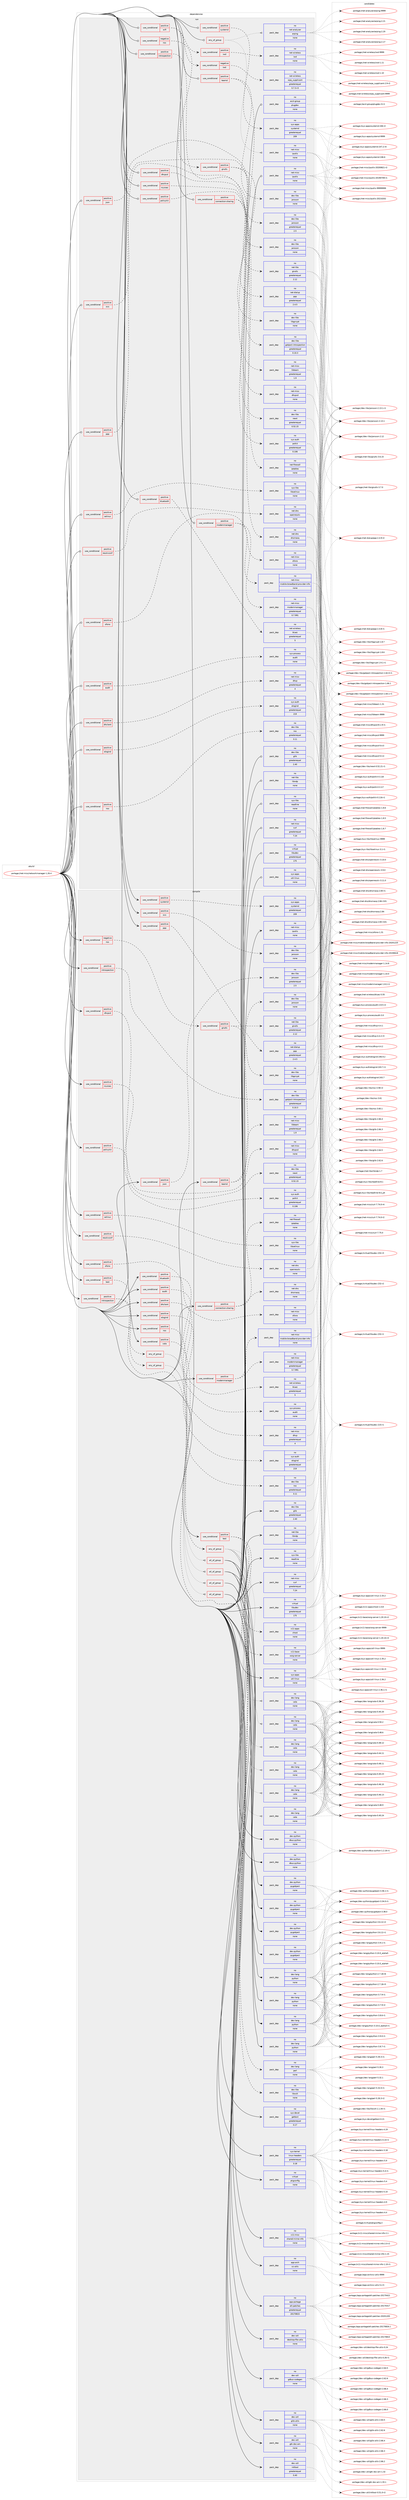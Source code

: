 digraph prolog {

# *************
# Graph options
# *************

newrank=true;
concentrate=true;
compound=true;
graph [rankdir=LR,fontname=Helvetica,fontsize=10,ranksep=1.5];#, ranksep=2.5, nodesep=0.2];
edge  [arrowhead=vee];
node  [fontname=Helvetica,fontsize=10];

# **********
# The ebuild
# **********

subgraph cluster_leftcol {
color=gray;
rank=same;
label=<<i>ebuild</i>>;
id [label="portage://net-misc/networkmanager-1.26.4", color=red, width=4, href="../net-misc/networkmanager-1.26.4.svg"];
}

# ****************
# The dependencies
# ****************

subgraph cluster_midcol {
color=gray;
label=<<i>dependencies</i>>;
subgraph cluster_compile {
fillcolor="#eeeeee";
style=filled;
label=<<i>compile</i>>;
subgraph cond4452 {
dependency15058 [label=<<TABLE BORDER="0" CELLBORDER="1" CELLSPACING="0" CELLPADDING="4"><TR><TD ROWSPAN="3" CELLPADDING="10">use_conditional</TD></TR><TR><TD>negative</TD></TR><TR><TD>nss</TD></TR></TABLE>>, shape=none, color=red];
subgraph cond4453 {
dependency15059 [label=<<TABLE BORDER="0" CELLBORDER="1" CELLSPACING="0" CELLPADDING="4"><TR><TD ROWSPAN="3" CELLPADDING="10">use_conditional</TD></TR><TR><TD>positive</TD></TR><TR><TD>gnutls</TD></TR></TABLE>>, shape=none, color=red];
subgraph pack10459 {
dependency15060 [label=<<TABLE BORDER="0" CELLBORDER="1" CELLSPACING="0" CELLPADDING="4" WIDTH="220"><TR><TD ROWSPAN="6" CELLPADDING="30">pack_dep</TD></TR><TR><TD WIDTH="110">no</TD></TR><TR><TD>dev-libs</TD></TR><TR><TD>libgcrypt</TD></TR><TR><TD>none</TD></TR><TR><TD></TD></TR></TABLE>>, shape=none, color=blue];
}
dependency15059:e -> dependency15060:w [weight=20,style="dashed",arrowhead="vee"];
subgraph pack10460 {
dependency15061 [label=<<TABLE BORDER="0" CELLBORDER="1" CELLSPACING="0" CELLPADDING="4" WIDTH="220"><TR><TD ROWSPAN="6" CELLPADDING="30">pack_dep</TD></TR><TR><TD WIDTH="110">no</TD></TR><TR><TD>net-libs</TD></TR><TR><TD>gnutls</TD></TR><TR><TD>greaterequal</TD></TR><TR><TD>2.12</TD></TR></TABLE>>, shape=none, color=blue];
}
dependency15059:e -> dependency15061:w [weight=20,style="dashed",arrowhead="vee"];
}
dependency15058:e -> dependency15059:w [weight=20,style="dashed",arrowhead="vee"];
}
id:e -> dependency15058:w [weight=20,style="solid",arrowhead="vee"];
subgraph cond4454 {
dependency15062 [label=<<TABLE BORDER="0" CELLBORDER="1" CELLSPACING="0" CELLPADDING="4"><TR><TD ROWSPAN="3" CELLPADDING="10">use_conditional</TD></TR><TR><TD>positive</TD></TR><TR><TD>audit</TD></TR></TABLE>>, shape=none, color=red];
subgraph pack10461 {
dependency15063 [label=<<TABLE BORDER="0" CELLBORDER="1" CELLSPACING="0" CELLPADDING="4" WIDTH="220"><TR><TD ROWSPAN="6" CELLPADDING="30">pack_dep</TD></TR><TR><TD WIDTH="110">no</TD></TR><TR><TD>sys-process</TD></TR><TR><TD>audit</TD></TR><TR><TD>none</TD></TR><TR><TD></TD></TR></TABLE>>, shape=none, color=blue];
}
dependency15062:e -> dependency15063:w [weight=20,style="dashed",arrowhead="vee"];
}
id:e -> dependency15062:w [weight=20,style="solid",arrowhead="vee"];
subgraph cond4455 {
dependency15064 [label=<<TABLE BORDER="0" CELLBORDER="1" CELLSPACING="0" CELLPADDING="4"><TR><TD ROWSPAN="3" CELLPADDING="10">use_conditional</TD></TR><TR><TD>positive</TD></TR><TR><TD>bluetooth</TD></TR></TABLE>>, shape=none, color=red];
subgraph pack10462 {
dependency15065 [label=<<TABLE BORDER="0" CELLBORDER="1" CELLSPACING="0" CELLPADDING="4" WIDTH="220"><TR><TD ROWSPAN="6" CELLPADDING="30">pack_dep</TD></TR><TR><TD WIDTH="110">no</TD></TR><TR><TD>net-wireless</TD></TR><TR><TD>bluez</TD></TR><TR><TD>greaterequal</TD></TR><TR><TD>5</TD></TR></TABLE>>, shape=none, color=blue];
}
dependency15064:e -> dependency15065:w [weight=20,style="dashed",arrowhead="vee"];
}
id:e -> dependency15064:w [weight=20,style="solid",arrowhead="vee"];
subgraph cond4456 {
dependency15066 [label=<<TABLE BORDER="0" CELLBORDER="1" CELLSPACING="0" CELLPADDING="4"><TR><TD ROWSPAN="3" CELLPADDING="10">use_conditional</TD></TR><TR><TD>positive</TD></TR><TR><TD>connection-sharing</TD></TR></TABLE>>, shape=none, color=red];
subgraph pack10463 {
dependency15067 [label=<<TABLE BORDER="0" CELLBORDER="1" CELLSPACING="0" CELLPADDING="4" WIDTH="220"><TR><TD ROWSPAN="6" CELLPADDING="30">pack_dep</TD></TR><TR><TD WIDTH="110">no</TD></TR><TR><TD>net-dns</TD></TR><TR><TD>dnsmasq</TD></TR><TR><TD>none</TD></TR><TR><TD></TD></TR></TABLE>>, shape=none, color=blue];
}
dependency15066:e -> dependency15067:w [weight=20,style="dashed",arrowhead="vee"];
subgraph pack10464 {
dependency15068 [label=<<TABLE BORDER="0" CELLBORDER="1" CELLSPACING="0" CELLPADDING="4" WIDTH="220"><TR><TD ROWSPAN="6" CELLPADDING="30">pack_dep</TD></TR><TR><TD WIDTH="110">no</TD></TR><TR><TD>net-firewall</TD></TR><TR><TD>iptables</TD></TR><TR><TD>none</TD></TR><TR><TD></TD></TR></TABLE>>, shape=none, color=blue];
}
dependency15066:e -> dependency15068:w [weight=20,style="dashed",arrowhead="vee"];
}
id:e -> dependency15066:w [weight=20,style="solid",arrowhead="vee"];
subgraph cond4457 {
dependency15069 [label=<<TABLE BORDER="0" CELLBORDER="1" CELLSPACING="0" CELLPADDING="4"><TR><TD ROWSPAN="3" CELLPADDING="10">use_conditional</TD></TR><TR><TD>positive</TD></TR><TR><TD>dhclient</TD></TR></TABLE>>, shape=none, color=red];
subgraph pack10465 {
dependency15070 [label=<<TABLE BORDER="0" CELLBORDER="1" CELLSPACING="0" CELLPADDING="4" WIDTH="220"><TR><TD ROWSPAN="6" CELLPADDING="30">pack_dep</TD></TR><TR><TD WIDTH="110">no</TD></TR><TR><TD>net-misc</TD></TR><TR><TD>dhcp</TD></TR><TR><TD>greaterequal</TD></TR><TR><TD>4</TD></TR></TABLE>>, shape=none, color=blue];
}
dependency15069:e -> dependency15070:w [weight=20,style="dashed",arrowhead="vee"];
}
id:e -> dependency15069:w [weight=20,style="solid",arrowhead="vee"];
subgraph cond4458 {
dependency15071 [label=<<TABLE BORDER="0" CELLBORDER="1" CELLSPACING="0" CELLPADDING="4"><TR><TD ROWSPAN="3" CELLPADDING="10">use_conditional</TD></TR><TR><TD>positive</TD></TR><TR><TD>dhcpcd</TD></TR></TABLE>>, shape=none, color=red];
subgraph pack10466 {
dependency15072 [label=<<TABLE BORDER="0" CELLBORDER="1" CELLSPACING="0" CELLPADDING="4" WIDTH="220"><TR><TD ROWSPAN="6" CELLPADDING="30">pack_dep</TD></TR><TR><TD WIDTH="110">no</TD></TR><TR><TD>net-misc</TD></TR><TR><TD>dhcpcd</TD></TR><TR><TD>none</TD></TR><TR><TD></TD></TR></TABLE>>, shape=none, color=blue];
}
dependency15071:e -> dependency15072:w [weight=20,style="dashed",arrowhead="vee"];
}
id:e -> dependency15071:w [weight=20,style="solid",arrowhead="vee"];
subgraph cond4459 {
dependency15073 [label=<<TABLE BORDER="0" CELLBORDER="1" CELLSPACING="0" CELLPADDING="4"><TR><TD ROWSPAN="3" CELLPADDING="10">use_conditional</TD></TR><TR><TD>positive</TD></TR><TR><TD>elogind</TD></TR></TABLE>>, shape=none, color=red];
subgraph pack10467 {
dependency15074 [label=<<TABLE BORDER="0" CELLBORDER="1" CELLSPACING="0" CELLPADDING="4" WIDTH="220"><TR><TD ROWSPAN="6" CELLPADDING="30">pack_dep</TD></TR><TR><TD WIDTH="110">no</TD></TR><TR><TD>sys-auth</TD></TR><TR><TD>elogind</TD></TR><TR><TD>greaterequal</TD></TR><TR><TD>219</TD></TR></TABLE>>, shape=none, color=blue];
}
dependency15073:e -> dependency15074:w [weight=20,style="dashed",arrowhead="vee"];
}
id:e -> dependency15073:w [weight=20,style="solid",arrowhead="vee"];
subgraph cond4460 {
dependency15075 [label=<<TABLE BORDER="0" CELLBORDER="1" CELLSPACING="0" CELLPADDING="4"><TR><TD ROWSPAN="3" CELLPADDING="10">use_conditional</TD></TR><TR><TD>positive</TD></TR><TR><TD>introspection</TD></TR></TABLE>>, shape=none, color=red];
subgraph any132 {
dependency15076 [label=<<TABLE BORDER="0" CELLBORDER="1" CELLSPACING="0" CELLPADDING="4"><TR><TD CELLPADDING="10">any_of_group</TD></TR></TABLE>>, shape=none, color=red];subgraph all18 {
dependency15077 [label=<<TABLE BORDER="0" CELLBORDER="1" CELLSPACING="0" CELLPADDING="4"><TR><TD CELLPADDING="10">all_of_group</TD></TR></TABLE>>, shape=none, color=red];subgraph pack10468 {
dependency15078 [label=<<TABLE BORDER="0" CELLBORDER="1" CELLSPACING="0" CELLPADDING="4" WIDTH="220"><TR><TD ROWSPAN="6" CELLPADDING="30">pack_dep</TD></TR><TR><TD WIDTH="110">no</TD></TR><TR><TD>dev-lang</TD></TR><TR><TD>python</TD></TR><TR><TD>none</TD></TR><TR><TD></TD></TR></TABLE>>, shape=none, color=blue];
}
dependency15077:e -> dependency15078:w [weight=20,style="solid",arrowhead="inv"];
subgraph pack10469 {
dependency15079 [label=<<TABLE BORDER="0" CELLBORDER="1" CELLSPACING="0" CELLPADDING="4" WIDTH="220"><TR><TD ROWSPAN="6" CELLPADDING="30">pack_dep</TD></TR><TR><TD WIDTH="110">no</TD></TR><TR><TD>dev-python</TD></TR><TR><TD>pygobject</TD></TR><TR><TD>none</TD></TR><TR><TD></TD></TR></TABLE>>, shape=none, color=blue];
}
dependency15077:e -> dependency15079:w [weight=20,style="solid",arrowhead="inv"];
}
dependency15076:e -> dependency15077:w [weight=20,style="dotted",arrowhead="oinv"];
subgraph all19 {
dependency15080 [label=<<TABLE BORDER="0" CELLBORDER="1" CELLSPACING="0" CELLPADDING="4"><TR><TD CELLPADDING="10">all_of_group</TD></TR></TABLE>>, shape=none, color=red];subgraph pack10470 {
dependency15081 [label=<<TABLE BORDER="0" CELLBORDER="1" CELLSPACING="0" CELLPADDING="4" WIDTH="220"><TR><TD ROWSPAN="6" CELLPADDING="30">pack_dep</TD></TR><TR><TD WIDTH="110">no</TD></TR><TR><TD>dev-lang</TD></TR><TR><TD>python</TD></TR><TR><TD>none</TD></TR><TR><TD></TD></TR></TABLE>>, shape=none, color=blue];
}
dependency15080:e -> dependency15081:w [weight=20,style="solid",arrowhead="inv"];
subgraph pack10471 {
dependency15082 [label=<<TABLE BORDER="0" CELLBORDER="1" CELLSPACING="0" CELLPADDING="4" WIDTH="220"><TR><TD ROWSPAN="6" CELLPADDING="30">pack_dep</TD></TR><TR><TD WIDTH="110">no</TD></TR><TR><TD>dev-python</TD></TR><TR><TD>pygobject</TD></TR><TR><TD>none</TD></TR><TR><TD></TD></TR></TABLE>>, shape=none, color=blue];
}
dependency15080:e -> dependency15082:w [weight=20,style="solid",arrowhead="inv"];
}
dependency15076:e -> dependency15080:w [weight=20,style="dotted",arrowhead="oinv"];
}
dependency15075:e -> dependency15076:w [weight=20,style="dashed",arrowhead="vee"];
subgraph pack10472 {
dependency15083 [label=<<TABLE BORDER="0" CELLBORDER="1" CELLSPACING="0" CELLPADDING="4" WIDTH="220"><TR><TD ROWSPAN="6" CELLPADDING="30">pack_dep</TD></TR><TR><TD WIDTH="110">no</TD></TR><TR><TD>dev-lang</TD></TR><TR><TD>perl</TD></TR><TR><TD>none</TD></TR><TR><TD></TD></TR></TABLE>>, shape=none, color=blue];
}
dependency15075:e -> dependency15083:w [weight=20,style="dashed",arrowhead="vee"];
subgraph pack10473 {
dependency15084 [label=<<TABLE BORDER="0" CELLBORDER="1" CELLSPACING="0" CELLPADDING="4" WIDTH="220"><TR><TD ROWSPAN="6" CELLPADDING="30">pack_dep</TD></TR><TR><TD WIDTH="110">no</TD></TR><TR><TD>dev-libs</TD></TR><TR><TD>libxslt</TD></TR><TR><TD>none</TD></TR><TR><TD></TD></TR></TABLE>>, shape=none, color=blue];
}
dependency15075:e -> dependency15084:w [weight=20,style="dashed",arrowhead="vee"];
}
id:e -> dependency15075:w [weight=20,style="solid",arrowhead="vee"];
subgraph cond4461 {
dependency15085 [label=<<TABLE BORDER="0" CELLBORDER="1" CELLSPACING="0" CELLPADDING="4"><TR><TD ROWSPAN="3" CELLPADDING="10">use_conditional</TD></TR><TR><TD>positive</TD></TR><TR><TD>introspection</TD></TR></TABLE>>, shape=none, color=red];
subgraph pack10474 {
dependency15086 [label=<<TABLE BORDER="0" CELLBORDER="1" CELLSPACING="0" CELLPADDING="4" WIDTH="220"><TR><TD ROWSPAN="6" CELLPADDING="30">pack_dep</TD></TR><TR><TD WIDTH="110">no</TD></TR><TR><TD>dev-libs</TD></TR><TR><TD>gobject-introspection</TD></TR><TR><TD>greaterequal</TD></TR><TR><TD>0.10.3</TD></TR></TABLE>>, shape=none, color=blue];
}
dependency15085:e -> dependency15086:w [weight=20,style="dashed",arrowhead="vee"];
}
id:e -> dependency15085:w [weight=20,style="solid",arrowhead="vee"];
subgraph cond4462 {
dependency15087 [label=<<TABLE BORDER="0" CELLBORDER="1" CELLSPACING="0" CELLPADDING="4"><TR><TD ROWSPAN="3" CELLPADDING="10">use_conditional</TD></TR><TR><TD>positive</TD></TR><TR><TD>json</TD></TR></TABLE>>, shape=none, color=red];
subgraph pack10475 {
dependency15088 [label=<<TABLE BORDER="0" CELLBORDER="1" CELLSPACING="0" CELLPADDING="4" WIDTH="220"><TR><TD ROWSPAN="6" CELLPADDING="30">pack_dep</TD></TR><TR><TD WIDTH="110">no</TD></TR><TR><TD>dev-libs</TD></TR><TR><TD>jansson</TD></TR><TR><TD>greaterequal</TD></TR><TR><TD>2.5</TD></TR></TABLE>>, shape=none, color=blue];
}
dependency15087:e -> dependency15088:w [weight=20,style="dashed",arrowhead="vee"];
}
id:e -> dependency15087:w [weight=20,style="solid",arrowhead="vee"];
subgraph cond4463 {
dependency15089 [label=<<TABLE BORDER="0" CELLBORDER="1" CELLSPACING="0" CELLPADDING="4"><TR><TD ROWSPAN="3" CELLPADDING="10">use_conditional</TD></TR><TR><TD>positive</TD></TR><TR><TD>modemmanager</TD></TR></TABLE>>, shape=none, color=red];
subgraph pack10476 {
dependency15090 [label=<<TABLE BORDER="0" CELLBORDER="1" CELLSPACING="0" CELLPADDING="4" WIDTH="220"><TR><TD ROWSPAN="6" CELLPADDING="30">pack_dep</TD></TR><TR><TD WIDTH="110">no</TD></TR><TR><TD>net-misc</TD></TR><TR><TD>modemmanager</TD></TR><TR><TD>greaterequal</TD></TR><TR><TD>0.7.991</TD></TR></TABLE>>, shape=none, color=blue];
}
dependency15089:e -> dependency15090:w [weight=20,style="dashed",arrowhead="vee"];
subgraph pack10477 {
dependency15091 [label=<<TABLE BORDER="0" CELLBORDER="1" CELLSPACING="0" CELLPADDING="4" WIDTH="220"><TR><TD ROWSPAN="6" CELLPADDING="30">pack_dep</TD></TR><TR><TD WIDTH="110">no</TD></TR><TR><TD>net-misc</TD></TR><TR><TD>mobile-broadband-provider-info</TD></TR><TR><TD>none</TD></TR><TR><TD></TD></TR></TABLE>>, shape=none, color=blue];
}
dependency15089:e -> dependency15091:w [weight=20,style="dashed",arrowhead="vee"];
}
id:e -> dependency15089:w [weight=20,style="solid",arrowhead="vee"];
subgraph cond4464 {
dependency15092 [label=<<TABLE BORDER="0" CELLBORDER="1" CELLSPACING="0" CELLPADDING="4"><TR><TD ROWSPAN="3" CELLPADDING="10">use_conditional</TD></TR><TR><TD>positive</TD></TR><TR><TD>ncurses</TD></TR></TABLE>>, shape=none, color=red];
subgraph pack10478 {
dependency15093 [label=<<TABLE BORDER="0" CELLBORDER="1" CELLSPACING="0" CELLPADDING="4" WIDTH="220"><TR><TD ROWSPAN="6" CELLPADDING="30">pack_dep</TD></TR><TR><TD WIDTH="110">no</TD></TR><TR><TD>dev-libs</TD></TR><TR><TD>newt</TD></TR><TR><TD>greaterequal</TD></TR><TR><TD>0.52.15</TD></TR></TABLE>>, shape=none, color=blue];
}
dependency15092:e -> dependency15093:w [weight=20,style="dashed",arrowhead="vee"];
}
id:e -> dependency15092:w [weight=20,style="solid",arrowhead="vee"];
subgraph cond4465 {
dependency15094 [label=<<TABLE BORDER="0" CELLBORDER="1" CELLSPACING="0" CELLPADDING="4"><TR><TD ROWSPAN="3" CELLPADDING="10">use_conditional</TD></TR><TR><TD>positive</TD></TR><TR><TD>nss</TD></TR></TABLE>>, shape=none, color=red];
subgraph pack10479 {
dependency15095 [label=<<TABLE BORDER="0" CELLBORDER="1" CELLSPACING="0" CELLPADDING="4" WIDTH="220"><TR><TD ROWSPAN="6" CELLPADDING="30">pack_dep</TD></TR><TR><TD WIDTH="110">no</TD></TR><TR><TD>dev-libs</TD></TR><TR><TD>nss</TD></TR><TR><TD>greaterequal</TD></TR><TR><TD>3.11</TD></TR></TABLE>>, shape=none, color=blue];
}
dependency15094:e -> dependency15095:w [weight=20,style="dashed",arrowhead="vee"];
}
id:e -> dependency15094:w [weight=20,style="solid",arrowhead="vee"];
subgraph cond4466 {
dependency15096 [label=<<TABLE BORDER="0" CELLBORDER="1" CELLSPACING="0" CELLPADDING="4"><TR><TD ROWSPAN="3" CELLPADDING="10">use_conditional</TD></TR><TR><TD>positive</TD></TR><TR><TD>ofono</TD></TR></TABLE>>, shape=none, color=red];
subgraph pack10480 {
dependency15097 [label=<<TABLE BORDER="0" CELLBORDER="1" CELLSPACING="0" CELLPADDING="4" WIDTH="220"><TR><TD ROWSPAN="6" CELLPADDING="30">pack_dep</TD></TR><TR><TD WIDTH="110">no</TD></TR><TR><TD>net-misc</TD></TR><TR><TD>ofono</TD></TR><TR><TD>none</TD></TR><TR><TD></TD></TR></TABLE>>, shape=none, color=blue];
}
dependency15096:e -> dependency15097:w [weight=20,style="dashed",arrowhead="vee"];
}
id:e -> dependency15096:w [weight=20,style="solid",arrowhead="vee"];
subgraph cond4467 {
dependency15098 [label=<<TABLE BORDER="0" CELLBORDER="1" CELLSPACING="0" CELLPADDING="4"><TR><TD ROWSPAN="3" CELLPADDING="10">use_conditional</TD></TR><TR><TD>positive</TD></TR><TR><TD>ovs</TD></TR></TABLE>>, shape=none, color=red];
subgraph pack10481 {
dependency15099 [label=<<TABLE BORDER="0" CELLBORDER="1" CELLSPACING="0" CELLPADDING="4" WIDTH="220"><TR><TD ROWSPAN="6" CELLPADDING="30">pack_dep</TD></TR><TR><TD WIDTH="110">no</TD></TR><TR><TD>dev-libs</TD></TR><TR><TD>jansson</TD></TR><TR><TD>none</TD></TR><TR><TD></TD></TR></TABLE>>, shape=none, color=blue];
}
dependency15098:e -> dependency15099:w [weight=20,style="dashed",arrowhead="vee"];
}
id:e -> dependency15098:w [weight=20,style="solid",arrowhead="vee"];
subgraph cond4468 {
dependency15100 [label=<<TABLE BORDER="0" CELLBORDER="1" CELLSPACING="0" CELLPADDING="4"><TR><TD ROWSPAN="3" CELLPADDING="10">use_conditional</TD></TR><TR><TD>positive</TD></TR><TR><TD>policykit</TD></TR></TABLE>>, shape=none, color=red];
subgraph pack10482 {
dependency15101 [label=<<TABLE BORDER="0" CELLBORDER="1" CELLSPACING="0" CELLPADDING="4" WIDTH="220"><TR><TD ROWSPAN="6" CELLPADDING="30">pack_dep</TD></TR><TR><TD WIDTH="110">no</TD></TR><TR><TD>sys-auth</TD></TR><TR><TD>polkit</TD></TR><TR><TD>greaterequal</TD></TR><TR><TD>0.106</TD></TR></TABLE>>, shape=none, color=blue];
}
dependency15100:e -> dependency15101:w [weight=20,style="dashed",arrowhead="vee"];
}
id:e -> dependency15100:w [weight=20,style="solid",arrowhead="vee"];
subgraph cond4469 {
dependency15102 [label=<<TABLE BORDER="0" CELLBORDER="1" CELLSPACING="0" CELLPADDING="4"><TR><TD ROWSPAN="3" CELLPADDING="10">use_conditional</TD></TR><TR><TD>positive</TD></TR><TR><TD>ppp</TD></TR></TABLE>>, shape=none, color=red];
subgraph pack10483 {
dependency15103 [label=<<TABLE BORDER="0" CELLBORDER="1" CELLSPACING="0" CELLPADDING="4" WIDTH="220"><TR><TD ROWSPAN="6" CELLPADDING="30">pack_dep</TD></TR><TR><TD WIDTH="110">no</TD></TR><TR><TD>net-dialup</TD></TR><TR><TD>ppp</TD></TR><TR><TD>greaterequal</TD></TR><TR><TD>2.4.5</TD></TR></TABLE>>, shape=none, color=blue];
}
dependency15102:e -> dependency15103:w [weight=20,style="dashed",arrowhead="vee"];
}
id:e -> dependency15102:w [weight=20,style="solid",arrowhead="vee"];
subgraph cond4470 {
dependency15104 [label=<<TABLE BORDER="0" CELLBORDER="1" CELLSPACING="0" CELLPADDING="4"><TR><TD ROWSPAN="3" CELLPADDING="10">use_conditional</TD></TR><TR><TD>positive</TD></TR><TR><TD>resolvconf</TD></TR></TABLE>>, shape=none, color=red];
subgraph pack10484 {
dependency15105 [label=<<TABLE BORDER="0" CELLBORDER="1" CELLSPACING="0" CELLPADDING="4" WIDTH="220"><TR><TD ROWSPAN="6" CELLPADDING="30">pack_dep</TD></TR><TR><TD WIDTH="110">no</TD></TR><TR><TD>net-dns</TD></TR><TR><TD>openresolv</TD></TR><TR><TD>none</TD></TR><TR><TD></TD></TR></TABLE>>, shape=none, color=blue];
}
dependency15104:e -> dependency15105:w [weight=20,style="dashed",arrowhead="vee"];
}
id:e -> dependency15104:w [weight=20,style="solid",arrowhead="vee"];
subgraph cond4471 {
dependency15106 [label=<<TABLE BORDER="0" CELLBORDER="1" CELLSPACING="0" CELLPADDING="4"><TR><TD ROWSPAN="3" CELLPADDING="10">use_conditional</TD></TR><TR><TD>positive</TD></TR><TR><TD>selinux</TD></TR></TABLE>>, shape=none, color=red];
subgraph pack10485 {
dependency15107 [label=<<TABLE BORDER="0" CELLBORDER="1" CELLSPACING="0" CELLPADDING="4" WIDTH="220"><TR><TD ROWSPAN="6" CELLPADDING="30">pack_dep</TD></TR><TR><TD WIDTH="110">no</TD></TR><TR><TD>sys-libs</TD></TR><TR><TD>libselinux</TD></TR><TR><TD>none</TD></TR><TR><TD></TD></TR></TABLE>>, shape=none, color=blue];
}
dependency15106:e -> dependency15107:w [weight=20,style="dashed",arrowhead="vee"];
}
id:e -> dependency15106:w [weight=20,style="solid",arrowhead="vee"];
subgraph cond4472 {
dependency15108 [label=<<TABLE BORDER="0" CELLBORDER="1" CELLSPACING="0" CELLPADDING="4"><TR><TD ROWSPAN="3" CELLPADDING="10">use_conditional</TD></TR><TR><TD>positive</TD></TR><TR><TD>systemd</TD></TR></TABLE>>, shape=none, color=red];
subgraph pack10486 {
dependency15109 [label=<<TABLE BORDER="0" CELLBORDER="1" CELLSPACING="0" CELLPADDING="4" WIDTH="220"><TR><TD ROWSPAN="6" CELLPADDING="30">pack_dep</TD></TR><TR><TD WIDTH="110">no</TD></TR><TR><TD>sys-apps</TD></TR><TR><TD>systemd</TD></TR><TR><TD>greaterequal</TD></TR><TR><TD>209</TD></TR></TABLE>>, shape=none, color=blue];
}
dependency15108:e -> dependency15109:w [weight=20,style="dashed",arrowhead="vee"];
}
id:e -> dependency15108:w [weight=20,style="solid",arrowhead="vee"];
subgraph cond4473 {
dependency15110 [label=<<TABLE BORDER="0" CELLBORDER="1" CELLSPACING="0" CELLPADDING="4"><TR><TD ROWSPAN="3" CELLPADDING="10">use_conditional</TD></TR><TR><TD>positive</TD></TR><TR><TD>teamd</TD></TR></TABLE>>, shape=none, color=red];
subgraph pack10487 {
dependency15111 [label=<<TABLE BORDER="0" CELLBORDER="1" CELLSPACING="0" CELLPADDING="4" WIDTH="220"><TR><TD ROWSPAN="6" CELLPADDING="30">pack_dep</TD></TR><TR><TD WIDTH="110">no</TD></TR><TR><TD>dev-libs</TD></TR><TR><TD>jansson</TD></TR><TR><TD>none</TD></TR><TR><TD></TD></TR></TABLE>>, shape=none, color=blue];
}
dependency15110:e -> dependency15111:w [weight=20,style="dashed",arrowhead="vee"];
subgraph pack10488 {
dependency15112 [label=<<TABLE BORDER="0" CELLBORDER="1" CELLSPACING="0" CELLPADDING="4" WIDTH="220"><TR><TD ROWSPAN="6" CELLPADDING="30">pack_dep</TD></TR><TR><TD WIDTH="110">no</TD></TR><TR><TD>net-misc</TD></TR><TR><TD>libteam</TD></TR><TR><TD>greaterequal</TD></TR><TR><TD>1.9</TD></TR></TABLE>>, shape=none, color=blue];
}
dependency15110:e -> dependency15112:w [weight=20,style="dashed",arrowhead="vee"];
}
id:e -> dependency15110:w [weight=20,style="solid",arrowhead="vee"];
subgraph cond4474 {
dependency15113 [label=<<TABLE BORDER="0" CELLBORDER="1" CELLSPACING="0" CELLPADDING="4"><TR><TD ROWSPAN="3" CELLPADDING="10">use_conditional</TD></TR><TR><TD>positive</TD></TR><TR><TD>test</TD></TR></TABLE>>, shape=none, color=red];
subgraph any133 {
dependency15114 [label=<<TABLE BORDER="0" CELLBORDER="1" CELLSPACING="0" CELLPADDING="4"><TR><TD CELLPADDING="10">any_of_group</TD></TR></TABLE>>, shape=none, color=red];subgraph all20 {
dependency15115 [label=<<TABLE BORDER="0" CELLBORDER="1" CELLSPACING="0" CELLPADDING="4"><TR><TD CELLPADDING="10">all_of_group</TD></TR></TABLE>>, shape=none, color=red];subgraph pack10489 {
dependency15116 [label=<<TABLE BORDER="0" CELLBORDER="1" CELLSPACING="0" CELLPADDING="4" WIDTH="220"><TR><TD ROWSPAN="6" CELLPADDING="30">pack_dep</TD></TR><TR><TD WIDTH="110">no</TD></TR><TR><TD>dev-lang</TD></TR><TR><TD>python</TD></TR><TR><TD>none</TD></TR><TR><TD></TD></TR></TABLE>>, shape=none, color=blue];
}
dependency15115:e -> dependency15116:w [weight=20,style="solid",arrowhead="inv"];
subgraph pack10490 {
dependency15117 [label=<<TABLE BORDER="0" CELLBORDER="1" CELLSPACING="0" CELLPADDING="4" WIDTH="220"><TR><TD ROWSPAN="6" CELLPADDING="30">pack_dep</TD></TR><TR><TD WIDTH="110">no</TD></TR><TR><TD>dev-python</TD></TR><TR><TD>dbus-python</TD></TR><TR><TD>none</TD></TR><TR><TD></TD></TR></TABLE>>, shape=none, color=blue];
}
dependency15115:e -> dependency15117:w [weight=20,style="solid",arrowhead="inv"];
subgraph pack10491 {
dependency15118 [label=<<TABLE BORDER="0" CELLBORDER="1" CELLSPACING="0" CELLPADDING="4" WIDTH="220"><TR><TD ROWSPAN="6" CELLPADDING="30">pack_dep</TD></TR><TR><TD WIDTH="110">no</TD></TR><TR><TD>dev-python</TD></TR><TR><TD>pygobject</TD></TR><TR><TD>none</TD></TR><TR><TD></TD></TR></TABLE>>, shape=none, color=blue];
}
dependency15115:e -> dependency15118:w [weight=20,style="solid",arrowhead="inv"];
}
dependency15114:e -> dependency15115:w [weight=20,style="dotted",arrowhead="oinv"];
subgraph all21 {
dependency15119 [label=<<TABLE BORDER="0" CELLBORDER="1" CELLSPACING="0" CELLPADDING="4"><TR><TD CELLPADDING="10">all_of_group</TD></TR></TABLE>>, shape=none, color=red];subgraph pack10492 {
dependency15120 [label=<<TABLE BORDER="0" CELLBORDER="1" CELLSPACING="0" CELLPADDING="4" WIDTH="220"><TR><TD ROWSPAN="6" CELLPADDING="30">pack_dep</TD></TR><TR><TD WIDTH="110">no</TD></TR><TR><TD>dev-lang</TD></TR><TR><TD>python</TD></TR><TR><TD>none</TD></TR><TR><TD></TD></TR></TABLE>>, shape=none, color=blue];
}
dependency15119:e -> dependency15120:w [weight=20,style="solid",arrowhead="inv"];
subgraph pack10493 {
dependency15121 [label=<<TABLE BORDER="0" CELLBORDER="1" CELLSPACING="0" CELLPADDING="4" WIDTH="220"><TR><TD ROWSPAN="6" CELLPADDING="30">pack_dep</TD></TR><TR><TD WIDTH="110">no</TD></TR><TR><TD>dev-python</TD></TR><TR><TD>dbus-python</TD></TR><TR><TD>none</TD></TR><TR><TD></TD></TR></TABLE>>, shape=none, color=blue];
}
dependency15119:e -> dependency15121:w [weight=20,style="solid",arrowhead="inv"];
subgraph pack10494 {
dependency15122 [label=<<TABLE BORDER="0" CELLBORDER="1" CELLSPACING="0" CELLPADDING="4" WIDTH="220"><TR><TD ROWSPAN="6" CELLPADDING="30">pack_dep</TD></TR><TR><TD WIDTH="110">no</TD></TR><TR><TD>dev-python</TD></TR><TR><TD>pygobject</TD></TR><TR><TD>none</TD></TR><TR><TD></TD></TR></TABLE>>, shape=none, color=blue];
}
dependency15119:e -> dependency15122:w [weight=20,style="solid",arrowhead="inv"];
}
dependency15114:e -> dependency15119:w [weight=20,style="dotted",arrowhead="oinv"];
}
dependency15113:e -> dependency15114:w [weight=20,style="dashed",arrowhead="vee"];
}
id:e -> dependency15113:w [weight=20,style="solid",arrowhead="vee"];
subgraph cond4475 {
dependency15123 [label=<<TABLE BORDER="0" CELLBORDER="1" CELLSPACING="0" CELLPADDING="4"><TR><TD ROWSPAN="3" CELLPADDING="10">use_conditional</TD></TR><TR><TD>positive</TD></TR><TR><TD>test</TD></TR></TABLE>>, shape=none, color=red];
subgraph pack10495 {
dependency15124 [label=<<TABLE BORDER="0" CELLBORDER="1" CELLSPACING="0" CELLPADDING="4" WIDTH="220"><TR><TD ROWSPAN="6" CELLPADDING="30">pack_dep</TD></TR><TR><TD WIDTH="110">no</TD></TR><TR><TD>x11-base</TD></TR><TR><TD>xorg-server</TD></TR><TR><TD>none</TD></TR><TR><TD></TD></TR></TABLE>>, shape=none, color=blue];
}
dependency15123:e -> dependency15124:w [weight=20,style="dashed",arrowhead="vee"];
subgraph pack10496 {
dependency15125 [label=<<TABLE BORDER="0" CELLBORDER="1" CELLSPACING="0" CELLPADDING="4" WIDTH="220"><TR><TD ROWSPAN="6" CELLPADDING="30">pack_dep</TD></TR><TR><TD WIDTH="110">no</TD></TR><TR><TD>x11-apps</TD></TR><TR><TD>xhost</TD></TR><TR><TD>none</TD></TR><TR><TD></TD></TR></TABLE>>, shape=none, color=blue];
}
dependency15123:e -> dependency15125:w [weight=20,style="dashed",arrowhead="vee"];
}
id:e -> dependency15123:w [weight=20,style="solid",arrowhead="vee"];
subgraph cond4476 {
dependency15126 [label=<<TABLE BORDER="0" CELLBORDER="1" CELLSPACING="0" CELLPADDING="4"><TR><TD ROWSPAN="3" CELLPADDING="10">use_conditional</TD></TR><TR><TD>positive</TD></TR><TR><TD>vala</TD></TR></TABLE>>, shape=none, color=red];
subgraph any134 {
dependency15127 [label=<<TABLE BORDER="0" CELLBORDER="1" CELLSPACING="0" CELLPADDING="4"><TR><TD CELLPADDING="10">any_of_group</TD></TR></TABLE>>, shape=none, color=red];subgraph pack10497 {
dependency15128 [label=<<TABLE BORDER="0" CELLBORDER="1" CELLSPACING="0" CELLPADDING="4" WIDTH="220"><TR><TD ROWSPAN="6" CELLPADDING="30">pack_dep</TD></TR><TR><TD WIDTH="110">no</TD></TR><TR><TD>dev-lang</TD></TR><TR><TD>vala</TD></TR><TR><TD>none</TD></TR><TR><TD></TD></TR></TABLE>>, shape=none, color=blue];
}
dependency15127:e -> dependency15128:w [weight=20,style="dotted",arrowhead="oinv"];
subgraph pack10498 {
dependency15129 [label=<<TABLE BORDER="0" CELLBORDER="1" CELLSPACING="0" CELLPADDING="4" WIDTH="220"><TR><TD ROWSPAN="6" CELLPADDING="30">pack_dep</TD></TR><TR><TD WIDTH="110">no</TD></TR><TR><TD>dev-lang</TD></TR><TR><TD>vala</TD></TR><TR><TD>none</TD></TR><TR><TD></TD></TR></TABLE>>, shape=none, color=blue];
}
dependency15127:e -> dependency15129:w [weight=20,style="dotted",arrowhead="oinv"];
subgraph pack10499 {
dependency15130 [label=<<TABLE BORDER="0" CELLBORDER="1" CELLSPACING="0" CELLPADDING="4" WIDTH="220"><TR><TD ROWSPAN="6" CELLPADDING="30">pack_dep</TD></TR><TR><TD WIDTH="110">no</TD></TR><TR><TD>dev-lang</TD></TR><TR><TD>vala</TD></TR><TR><TD>none</TD></TR><TR><TD></TD></TR></TABLE>>, shape=none, color=blue];
}
dependency15127:e -> dependency15130:w [weight=20,style="dotted",arrowhead="oinv"];
subgraph pack10500 {
dependency15131 [label=<<TABLE BORDER="0" CELLBORDER="1" CELLSPACING="0" CELLPADDING="4" WIDTH="220"><TR><TD ROWSPAN="6" CELLPADDING="30">pack_dep</TD></TR><TR><TD WIDTH="110">no</TD></TR><TR><TD>dev-lang</TD></TR><TR><TD>vala</TD></TR><TR><TD>none</TD></TR><TR><TD></TD></TR></TABLE>>, shape=none, color=blue];
}
dependency15127:e -> dependency15131:w [weight=20,style="dotted",arrowhead="oinv"];
subgraph pack10501 {
dependency15132 [label=<<TABLE BORDER="0" CELLBORDER="1" CELLSPACING="0" CELLPADDING="4" WIDTH="220"><TR><TD ROWSPAN="6" CELLPADDING="30">pack_dep</TD></TR><TR><TD WIDTH="110">no</TD></TR><TR><TD>dev-lang</TD></TR><TR><TD>vala</TD></TR><TR><TD>none</TD></TR><TR><TD></TD></TR></TABLE>>, shape=none, color=blue];
}
dependency15127:e -> dependency15132:w [weight=20,style="dotted",arrowhead="oinv"];
subgraph pack10502 {
dependency15133 [label=<<TABLE BORDER="0" CELLBORDER="1" CELLSPACING="0" CELLPADDING="4" WIDTH="220"><TR><TD ROWSPAN="6" CELLPADDING="30">pack_dep</TD></TR><TR><TD WIDTH="110">no</TD></TR><TR><TD>dev-lang</TD></TR><TR><TD>vala</TD></TR><TR><TD>none</TD></TR><TR><TD></TD></TR></TABLE>>, shape=none, color=blue];
}
dependency15127:e -> dependency15133:w [weight=20,style="dotted",arrowhead="oinv"];
}
dependency15126:e -> dependency15127:w [weight=20,style="dashed",arrowhead="vee"];
}
id:e -> dependency15126:w [weight=20,style="solid",arrowhead="vee"];
subgraph pack10503 {
dependency15134 [label=<<TABLE BORDER="0" CELLBORDER="1" CELLSPACING="0" CELLPADDING="4" WIDTH="220"><TR><TD ROWSPAN="6" CELLPADDING="30">pack_dep</TD></TR><TR><TD WIDTH="110">no</TD></TR><TR><TD>app-arch</TD></TR><TR><TD>xz-utils</TD></TR><TR><TD>none</TD></TR><TR><TD></TD></TR></TABLE>>, shape=none, color=blue];
}
id:e -> dependency15134:w [weight=20,style="solid",arrowhead="vee"];
subgraph pack10504 {
dependency15135 [label=<<TABLE BORDER="0" CELLBORDER="1" CELLSPACING="0" CELLPADDING="4" WIDTH="220"><TR><TD ROWSPAN="6" CELLPADDING="30">pack_dep</TD></TR><TR><TD WIDTH="110">no</TD></TR><TR><TD>app-portage</TD></TR><TR><TD>elt-patches</TD></TR><TR><TD>greaterequal</TD></TR><TR><TD>20170815</TD></TR></TABLE>>, shape=none, color=blue];
}
id:e -> dependency15135:w [weight=20,style="solid",arrowhead="vee"];
subgraph pack10505 {
dependency15136 [label=<<TABLE BORDER="0" CELLBORDER="1" CELLSPACING="0" CELLPADDING="4" WIDTH="220"><TR><TD ROWSPAN="6" CELLPADDING="30">pack_dep</TD></TR><TR><TD WIDTH="110">no</TD></TR><TR><TD>dev-libs</TD></TR><TR><TD>glib</TD></TR><TR><TD>greaterequal</TD></TR><TR><TD>2.40</TD></TR></TABLE>>, shape=none, color=blue];
}
id:e -> dependency15136:w [weight=20,style="solid",arrowhead="vee"];
subgraph pack10506 {
dependency15137 [label=<<TABLE BORDER="0" CELLBORDER="1" CELLSPACING="0" CELLPADDING="4" WIDTH="220"><TR><TD ROWSPAN="6" CELLPADDING="30">pack_dep</TD></TR><TR><TD WIDTH="110">no</TD></TR><TR><TD>dev-util</TD></TR><TR><TD>desktop-file-utils</TD></TR><TR><TD>none</TD></TR><TR><TD></TD></TR></TABLE>>, shape=none, color=blue];
}
id:e -> dependency15137:w [weight=20,style="solid",arrowhead="vee"];
subgraph pack10507 {
dependency15138 [label=<<TABLE BORDER="0" CELLBORDER="1" CELLSPACING="0" CELLPADDING="4" WIDTH="220"><TR><TD ROWSPAN="6" CELLPADDING="30">pack_dep</TD></TR><TR><TD WIDTH="110">no</TD></TR><TR><TD>dev-util</TD></TR><TR><TD>gdbus-codegen</TD></TR><TR><TD>none</TD></TR><TR><TD></TD></TR></TABLE>>, shape=none, color=blue];
}
id:e -> dependency15138:w [weight=20,style="solid",arrowhead="vee"];
subgraph pack10508 {
dependency15139 [label=<<TABLE BORDER="0" CELLBORDER="1" CELLSPACING="0" CELLPADDING="4" WIDTH="220"><TR><TD ROWSPAN="6" CELLPADDING="30">pack_dep</TD></TR><TR><TD WIDTH="110">no</TD></TR><TR><TD>dev-util</TD></TR><TR><TD>glib-utils</TD></TR><TR><TD>none</TD></TR><TR><TD></TD></TR></TABLE>>, shape=none, color=blue];
}
id:e -> dependency15139:w [weight=20,style="solid",arrowhead="vee"];
subgraph pack10509 {
dependency15140 [label=<<TABLE BORDER="0" CELLBORDER="1" CELLSPACING="0" CELLPADDING="4" WIDTH="220"><TR><TD ROWSPAN="6" CELLPADDING="30">pack_dep</TD></TR><TR><TD WIDTH="110">no</TD></TR><TR><TD>dev-util</TD></TR><TR><TD>gtk-doc-am</TD></TR><TR><TD>none</TD></TR><TR><TD></TD></TR></TABLE>>, shape=none, color=blue];
}
id:e -> dependency15140:w [weight=20,style="solid",arrowhead="vee"];
subgraph pack10510 {
dependency15141 [label=<<TABLE BORDER="0" CELLBORDER="1" CELLSPACING="0" CELLPADDING="4" WIDTH="220"><TR><TD ROWSPAN="6" CELLPADDING="30">pack_dep</TD></TR><TR><TD WIDTH="110">no</TD></TR><TR><TD>dev-util</TD></TR><TR><TD>intltool</TD></TR><TR><TD>greaterequal</TD></TR><TR><TD>0.40</TD></TR></TABLE>>, shape=none, color=blue];
}
id:e -> dependency15141:w [weight=20,style="solid",arrowhead="vee"];
subgraph pack10511 {
dependency15142 [label=<<TABLE BORDER="0" CELLBORDER="1" CELLSPACING="0" CELLPADDING="4" WIDTH="220"><TR><TD ROWSPAN="6" CELLPADDING="30">pack_dep</TD></TR><TR><TD WIDTH="110">no</TD></TR><TR><TD>net-libs</TD></TR><TR><TD>libndp</TD></TR><TR><TD>none</TD></TR><TR><TD></TD></TR></TABLE>>, shape=none, color=blue];
}
id:e -> dependency15142:w [weight=20,style="solid",arrowhead="vee"];
subgraph pack10512 {
dependency15143 [label=<<TABLE BORDER="0" CELLBORDER="1" CELLSPACING="0" CELLPADDING="4" WIDTH="220"><TR><TD ROWSPAN="6" CELLPADDING="30">pack_dep</TD></TR><TR><TD WIDTH="110">no</TD></TR><TR><TD>net-misc</TD></TR><TR><TD>curl</TD></TR><TR><TD>greaterequal</TD></TR><TR><TD>7.24</TD></TR></TABLE>>, shape=none, color=blue];
}
id:e -> dependency15143:w [weight=20,style="solid",arrowhead="vee"];
subgraph pack10513 {
dependency15144 [label=<<TABLE BORDER="0" CELLBORDER="1" CELLSPACING="0" CELLPADDING="4" WIDTH="220"><TR><TD ROWSPAN="6" CELLPADDING="30">pack_dep</TD></TR><TR><TD WIDTH="110">no</TD></TR><TR><TD>net-misc</TD></TR><TR><TD>iputils</TD></TR><TR><TD>none</TD></TR><TR><TD></TD></TR></TABLE>>, shape=none, color=blue];
}
id:e -> dependency15144:w [weight=20,style="solid",arrowhead="vee"];
subgraph pack10514 {
dependency15145 [label=<<TABLE BORDER="0" CELLBORDER="1" CELLSPACING="0" CELLPADDING="4" WIDTH="220"><TR><TD ROWSPAN="6" CELLPADDING="30">pack_dep</TD></TR><TR><TD WIDTH="110">no</TD></TR><TR><TD>sys-apps</TD></TR><TR><TD>util-linux</TD></TR><TR><TD>none</TD></TR><TR><TD></TD></TR></TABLE>>, shape=none, color=blue];
}
id:e -> dependency15145:w [weight=20,style="solid",arrowhead="vee"];
subgraph pack10515 {
dependency15146 [label=<<TABLE BORDER="0" CELLBORDER="1" CELLSPACING="0" CELLPADDING="4" WIDTH="220"><TR><TD ROWSPAN="6" CELLPADDING="30">pack_dep</TD></TR><TR><TD WIDTH="110">no</TD></TR><TR><TD>sys-devel</TD></TR><TR><TD>gettext</TD></TR><TR><TD>greaterequal</TD></TR><TR><TD>0.17</TD></TR></TABLE>>, shape=none, color=blue];
}
id:e -> dependency15146:w [weight=20,style="solid",arrowhead="vee"];
subgraph pack10516 {
dependency15147 [label=<<TABLE BORDER="0" CELLBORDER="1" CELLSPACING="0" CELLPADDING="4" WIDTH="220"><TR><TD ROWSPAN="6" CELLPADDING="30">pack_dep</TD></TR><TR><TD WIDTH="110">no</TD></TR><TR><TD>sys-kernel</TD></TR><TR><TD>linux-headers</TD></TR><TR><TD>greaterequal</TD></TR><TR><TD>3.18</TD></TR></TABLE>>, shape=none, color=blue];
}
id:e -> dependency15147:w [weight=20,style="solid",arrowhead="vee"];
subgraph pack10517 {
dependency15148 [label=<<TABLE BORDER="0" CELLBORDER="1" CELLSPACING="0" CELLPADDING="4" WIDTH="220"><TR><TD ROWSPAN="6" CELLPADDING="30">pack_dep</TD></TR><TR><TD WIDTH="110">no</TD></TR><TR><TD>sys-libs</TD></TR><TR><TD>readline</TD></TR><TR><TD>none</TD></TR><TR><TD></TD></TR></TABLE>>, shape=none, color=blue];
}
id:e -> dependency15148:w [weight=20,style="solid",arrowhead="vee"];
subgraph pack10518 {
dependency15149 [label=<<TABLE BORDER="0" CELLBORDER="1" CELLSPACING="0" CELLPADDING="4" WIDTH="220"><TR><TD ROWSPAN="6" CELLPADDING="30">pack_dep</TD></TR><TR><TD WIDTH="110">no</TD></TR><TR><TD>virtual</TD></TR><TR><TD>libudev</TD></TR><TR><TD>greaterequal</TD></TR><TR><TD>175</TD></TR></TABLE>>, shape=none, color=blue];
}
id:e -> dependency15149:w [weight=20,style="solid",arrowhead="vee"];
subgraph pack10519 {
dependency15150 [label=<<TABLE BORDER="0" CELLBORDER="1" CELLSPACING="0" CELLPADDING="4" WIDTH="220"><TR><TD ROWSPAN="6" CELLPADDING="30">pack_dep</TD></TR><TR><TD WIDTH="110">no</TD></TR><TR><TD>virtual</TD></TR><TR><TD>pkgconfig</TD></TR><TR><TD>none</TD></TR><TR><TD></TD></TR></TABLE>>, shape=none, color=blue];
}
id:e -> dependency15150:w [weight=20,style="solid",arrowhead="vee"];
subgraph pack10520 {
dependency15151 [label=<<TABLE BORDER="0" CELLBORDER="1" CELLSPACING="0" CELLPADDING="4" WIDTH="220"><TR><TD ROWSPAN="6" CELLPADDING="30">pack_dep</TD></TR><TR><TD WIDTH="110">no</TD></TR><TR><TD>x11-misc</TD></TR><TR><TD>shared-mime-info</TD></TR><TR><TD>none</TD></TR><TR><TD></TD></TR></TABLE>>, shape=none, color=blue];
}
id:e -> dependency15151:w [weight=20,style="solid",arrowhead="vee"];
}
subgraph cluster_compileandrun {
fillcolor="#eeeeee";
style=filled;
label=<<i>compile and run</i>>;
}
subgraph cluster_run {
fillcolor="#eeeeee";
style=filled;
label=<<i>run</i>>;
subgraph any135 {
dependency15152 [label=<<TABLE BORDER="0" CELLBORDER="1" CELLSPACING="0" CELLPADDING="4"><TR><TD CELLPADDING="10">any_of_group</TD></TR></TABLE>>, shape=none, color=red];subgraph pack10521 {
dependency15153 [label=<<TABLE BORDER="0" CELLBORDER="1" CELLSPACING="0" CELLPADDING="4" WIDTH="220"><TR><TD ROWSPAN="6" CELLPADDING="30">pack_dep</TD></TR><TR><TD WIDTH="110">no</TD></TR><TR><TD>net-misc</TD></TR><TR><TD>iputils</TD></TR><TR><TD>none</TD></TR><TR><TD></TD></TR></TABLE>>, shape=none, color=blue];
}
dependency15152:e -> dependency15153:w [weight=20,style="dotted",arrowhead="oinv"];
subgraph pack10522 {
dependency15154 [label=<<TABLE BORDER="0" CELLBORDER="1" CELLSPACING="0" CELLPADDING="4" WIDTH="220"><TR><TD ROWSPAN="6" CELLPADDING="30">pack_dep</TD></TR><TR><TD WIDTH="110">no</TD></TR><TR><TD>net-analyzer</TD></TR><TR><TD>arping</TD></TR><TR><TD>none</TD></TR><TR><TD></TD></TR></TABLE>>, shape=none, color=blue];
}
dependency15152:e -> dependency15154:w [weight=20,style="dotted",arrowhead="oinv"];
}
id:e -> dependency15152:w [weight=20,style="solid",arrowhead="odot"];
subgraph cond4477 {
dependency15155 [label=<<TABLE BORDER="0" CELLBORDER="1" CELLSPACING="0" CELLPADDING="4"><TR><TD ROWSPAN="3" CELLPADDING="10">use_conditional</TD></TR><TR><TD>negative</TD></TR><TR><TD>nss</TD></TR></TABLE>>, shape=none, color=red];
subgraph cond4478 {
dependency15156 [label=<<TABLE BORDER="0" CELLBORDER="1" CELLSPACING="0" CELLPADDING="4"><TR><TD ROWSPAN="3" CELLPADDING="10">use_conditional</TD></TR><TR><TD>positive</TD></TR><TR><TD>gnutls</TD></TR></TABLE>>, shape=none, color=red];
subgraph pack10523 {
dependency15157 [label=<<TABLE BORDER="0" CELLBORDER="1" CELLSPACING="0" CELLPADDING="4" WIDTH="220"><TR><TD ROWSPAN="6" CELLPADDING="30">pack_dep</TD></TR><TR><TD WIDTH="110">no</TD></TR><TR><TD>dev-libs</TD></TR><TR><TD>libgcrypt</TD></TR><TR><TD>none</TD></TR><TR><TD></TD></TR></TABLE>>, shape=none, color=blue];
}
dependency15156:e -> dependency15157:w [weight=20,style="dashed",arrowhead="vee"];
subgraph pack10524 {
dependency15158 [label=<<TABLE BORDER="0" CELLBORDER="1" CELLSPACING="0" CELLPADDING="4" WIDTH="220"><TR><TD ROWSPAN="6" CELLPADDING="30">pack_dep</TD></TR><TR><TD WIDTH="110">no</TD></TR><TR><TD>net-libs</TD></TR><TR><TD>gnutls</TD></TR><TR><TD>greaterequal</TD></TR><TR><TD>2.12</TD></TR></TABLE>>, shape=none, color=blue];
}
dependency15156:e -> dependency15158:w [weight=20,style="dashed",arrowhead="vee"];
}
dependency15155:e -> dependency15156:w [weight=20,style="dashed",arrowhead="vee"];
}
id:e -> dependency15155:w [weight=20,style="solid",arrowhead="odot"];
subgraph cond4479 {
dependency15159 [label=<<TABLE BORDER="0" CELLBORDER="1" CELLSPACING="0" CELLPADDING="4"><TR><TD ROWSPAN="3" CELLPADDING="10">use_conditional</TD></TR><TR><TD>positive</TD></TR><TR><TD>audit</TD></TR></TABLE>>, shape=none, color=red];
subgraph pack10525 {
dependency15160 [label=<<TABLE BORDER="0" CELLBORDER="1" CELLSPACING="0" CELLPADDING="4" WIDTH="220"><TR><TD ROWSPAN="6" CELLPADDING="30">pack_dep</TD></TR><TR><TD WIDTH="110">no</TD></TR><TR><TD>sys-process</TD></TR><TR><TD>audit</TD></TR><TR><TD>none</TD></TR><TR><TD></TD></TR></TABLE>>, shape=none, color=blue];
}
dependency15159:e -> dependency15160:w [weight=20,style="dashed",arrowhead="vee"];
}
id:e -> dependency15159:w [weight=20,style="solid",arrowhead="odot"];
subgraph cond4480 {
dependency15161 [label=<<TABLE BORDER="0" CELLBORDER="1" CELLSPACING="0" CELLPADDING="4"><TR><TD ROWSPAN="3" CELLPADDING="10">use_conditional</TD></TR><TR><TD>positive</TD></TR><TR><TD>bluetooth</TD></TR></TABLE>>, shape=none, color=red];
subgraph pack10526 {
dependency15162 [label=<<TABLE BORDER="0" CELLBORDER="1" CELLSPACING="0" CELLPADDING="4" WIDTH="220"><TR><TD ROWSPAN="6" CELLPADDING="30">pack_dep</TD></TR><TR><TD WIDTH="110">no</TD></TR><TR><TD>net-wireless</TD></TR><TR><TD>bluez</TD></TR><TR><TD>greaterequal</TD></TR><TR><TD>5</TD></TR></TABLE>>, shape=none, color=blue];
}
dependency15161:e -> dependency15162:w [weight=20,style="dashed",arrowhead="vee"];
}
id:e -> dependency15161:w [weight=20,style="solid",arrowhead="odot"];
subgraph cond4481 {
dependency15163 [label=<<TABLE BORDER="0" CELLBORDER="1" CELLSPACING="0" CELLPADDING="4"><TR><TD ROWSPAN="3" CELLPADDING="10">use_conditional</TD></TR><TR><TD>positive</TD></TR><TR><TD>connection-sharing</TD></TR></TABLE>>, shape=none, color=red];
subgraph pack10527 {
dependency15164 [label=<<TABLE BORDER="0" CELLBORDER="1" CELLSPACING="0" CELLPADDING="4" WIDTH="220"><TR><TD ROWSPAN="6" CELLPADDING="30">pack_dep</TD></TR><TR><TD WIDTH="110">no</TD></TR><TR><TD>net-dns</TD></TR><TR><TD>dnsmasq</TD></TR><TR><TD>none</TD></TR><TR><TD></TD></TR></TABLE>>, shape=none, color=blue];
}
dependency15163:e -> dependency15164:w [weight=20,style="dashed",arrowhead="vee"];
subgraph pack10528 {
dependency15165 [label=<<TABLE BORDER="0" CELLBORDER="1" CELLSPACING="0" CELLPADDING="4" WIDTH="220"><TR><TD ROWSPAN="6" CELLPADDING="30">pack_dep</TD></TR><TR><TD WIDTH="110">no</TD></TR><TR><TD>net-firewall</TD></TR><TR><TD>iptables</TD></TR><TR><TD>none</TD></TR><TR><TD></TD></TR></TABLE>>, shape=none, color=blue];
}
dependency15163:e -> dependency15165:w [weight=20,style="dashed",arrowhead="vee"];
}
id:e -> dependency15163:w [weight=20,style="solid",arrowhead="odot"];
subgraph cond4482 {
dependency15166 [label=<<TABLE BORDER="0" CELLBORDER="1" CELLSPACING="0" CELLPADDING="4"><TR><TD ROWSPAN="3" CELLPADDING="10">use_conditional</TD></TR><TR><TD>positive</TD></TR><TR><TD>dhclient</TD></TR></TABLE>>, shape=none, color=red];
subgraph pack10529 {
dependency15167 [label=<<TABLE BORDER="0" CELLBORDER="1" CELLSPACING="0" CELLPADDING="4" WIDTH="220"><TR><TD ROWSPAN="6" CELLPADDING="30">pack_dep</TD></TR><TR><TD WIDTH="110">no</TD></TR><TR><TD>net-misc</TD></TR><TR><TD>dhcp</TD></TR><TR><TD>greaterequal</TD></TR><TR><TD>4</TD></TR></TABLE>>, shape=none, color=blue];
}
dependency15166:e -> dependency15167:w [weight=20,style="dashed",arrowhead="vee"];
}
id:e -> dependency15166:w [weight=20,style="solid",arrowhead="odot"];
subgraph cond4483 {
dependency15168 [label=<<TABLE BORDER="0" CELLBORDER="1" CELLSPACING="0" CELLPADDING="4"><TR><TD ROWSPAN="3" CELLPADDING="10">use_conditional</TD></TR><TR><TD>positive</TD></TR><TR><TD>dhcpcd</TD></TR></TABLE>>, shape=none, color=red];
subgraph pack10530 {
dependency15169 [label=<<TABLE BORDER="0" CELLBORDER="1" CELLSPACING="0" CELLPADDING="4" WIDTH="220"><TR><TD ROWSPAN="6" CELLPADDING="30">pack_dep</TD></TR><TR><TD WIDTH="110">no</TD></TR><TR><TD>net-misc</TD></TR><TR><TD>dhcpcd</TD></TR><TR><TD>none</TD></TR><TR><TD></TD></TR></TABLE>>, shape=none, color=blue];
}
dependency15168:e -> dependency15169:w [weight=20,style="dashed",arrowhead="vee"];
}
id:e -> dependency15168:w [weight=20,style="solid",arrowhead="odot"];
subgraph cond4484 {
dependency15170 [label=<<TABLE BORDER="0" CELLBORDER="1" CELLSPACING="0" CELLPADDING="4"><TR><TD ROWSPAN="3" CELLPADDING="10">use_conditional</TD></TR><TR><TD>positive</TD></TR><TR><TD>elogind</TD></TR></TABLE>>, shape=none, color=red];
subgraph pack10531 {
dependency15171 [label=<<TABLE BORDER="0" CELLBORDER="1" CELLSPACING="0" CELLPADDING="4" WIDTH="220"><TR><TD ROWSPAN="6" CELLPADDING="30">pack_dep</TD></TR><TR><TD WIDTH="110">no</TD></TR><TR><TD>sys-auth</TD></TR><TR><TD>elogind</TD></TR><TR><TD>greaterequal</TD></TR><TR><TD>219</TD></TR></TABLE>>, shape=none, color=blue];
}
dependency15170:e -> dependency15171:w [weight=20,style="dashed",arrowhead="vee"];
}
id:e -> dependency15170:w [weight=20,style="solid",arrowhead="odot"];
subgraph cond4485 {
dependency15172 [label=<<TABLE BORDER="0" CELLBORDER="1" CELLSPACING="0" CELLPADDING="4"><TR><TD ROWSPAN="3" CELLPADDING="10">use_conditional</TD></TR><TR><TD>positive</TD></TR><TR><TD>introspection</TD></TR></TABLE>>, shape=none, color=red];
subgraph pack10532 {
dependency15173 [label=<<TABLE BORDER="0" CELLBORDER="1" CELLSPACING="0" CELLPADDING="4" WIDTH="220"><TR><TD ROWSPAN="6" CELLPADDING="30">pack_dep</TD></TR><TR><TD WIDTH="110">no</TD></TR><TR><TD>dev-libs</TD></TR><TR><TD>gobject-introspection</TD></TR><TR><TD>greaterequal</TD></TR><TR><TD>0.10.3</TD></TR></TABLE>>, shape=none, color=blue];
}
dependency15172:e -> dependency15173:w [weight=20,style="dashed",arrowhead="vee"];
}
id:e -> dependency15172:w [weight=20,style="solid",arrowhead="odot"];
subgraph cond4486 {
dependency15174 [label=<<TABLE BORDER="0" CELLBORDER="1" CELLSPACING="0" CELLPADDING="4"><TR><TD ROWSPAN="3" CELLPADDING="10">use_conditional</TD></TR><TR><TD>positive</TD></TR><TR><TD>json</TD></TR></TABLE>>, shape=none, color=red];
subgraph pack10533 {
dependency15175 [label=<<TABLE BORDER="0" CELLBORDER="1" CELLSPACING="0" CELLPADDING="4" WIDTH="220"><TR><TD ROWSPAN="6" CELLPADDING="30">pack_dep</TD></TR><TR><TD WIDTH="110">no</TD></TR><TR><TD>dev-libs</TD></TR><TR><TD>jansson</TD></TR><TR><TD>greaterequal</TD></TR><TR><TD>2.5</TD></TR></TABLE>>, shape=none, color=blue];
}
dependency15174:e -> dependency15175:w [weight=20,style="dashed",arrowhead="vee"];
}
id:e -> dependency15174:w [weight=20,style="solid",arrowhead="odot"];
subgraph cond4487 {
dependency15176 [label=<<TABLE BORDER="0" CELLBORDER="1" CELLSPACING="0" CELLPADDING="4"><TR><TD ROWSPAN="3" CELLPADDING="10">use_conditional</TD></TR><TR><TD>positive</TD></TR><TR><TD>modemmanager</TD></TR></TABLE>>, shape=none, color=red];
subgraph pack10534 {
dependency15177 [label=<<TABLE BORDER="0" CELLBORDER="1" CELLSPACING="0" CELLPADDING="4" WIDTH="220"><TR><TD ROWSPAN="6" CELLPADDING="30">pack_dep</TD></TR><TR><TD WIDTH="110">no</TD></TR><TR><TD>net-misc</TD></TR><TR><TD>modemmanager</TD></TR><TR><TD>greaterequal</TD></TR><TR><TD>0.7.991</TD></TR></TABLE>>, shape=none, color=blue];
}
dependency15176:e -> dependency15177:w [weight=20,style="dashed",arrowhead="vee"];
subgraph pack10535 {
dependency15178 [label=<<TABLE BORDER="0" CELLBORDER="1" CELLSPACING="0" CELLPADDING="4" WIDTH="220"><TR><TD ROWSPAN="6" CELLPADDING="30">pack_dep</TD></TR><TR><TD WIDTH="110">no</TD></TR><TR><TD>net-misc</TD></TR><TR><TD>mobile-broadband-provider-info</TD></TR><TR><TD>none</TD></TR><TR><TD></TD></TR></TABLE>>, shape=none, color=blue];
}
dependency15176:e -> dependency15178:w [weight=20,style="dashed",arrowhead="vee"];
}
id:e -> dependency15176:w [weight=20,style="solid",arrowhead="odot"];
subgraph cond4488 {
dependency15179 [label=<<TABLE BORDER="0" CELLBORDER="1" CELLSPACING="0" CELLPADDING="4"><TR><TD ROWSPAN="3" CELLPADDING="10">use_conditional</TD></TR><TR><TD>positive</TD></TR><TR><TD>ncurses</TD></TR></TABLE>>, shape=none, color=red];
subgraph pack10536 {
dependency15180 [label=<<TABLE BORDER="0" CELLBORDER="1" CELLSPACING="0" CELLPADDING="4" WIDTH="220"><TR><TD ROWSPAN="6" CELLPADDING="30">pack_dep</TD></TR><TR><TD WIDTH="110">no</TD></TR><TR><TD>dev-libs</TD></TR><TR><TD>newt</TD></TR><TR><TD>greaterequal</TD></TR><TR><TD>0.52.15</TD></TR></TABLE>>, shape=none, color=blue];
}
dependency15179:e -> dependency15180:w [weight=20,style="dashed",arrowhead="vee"];
}
id:e -> dependency15179:w [weight=20,style="solid",arrowhead="odot"];
subgraph cond4489 {
dependency15181 [label=<<TABLE BORDER="0" CELLBORDER="1" CELLSPACING="0" CELLPADDING="4"><TR><TD ROWSPAN="3" CELLPADDING="10">use_conditional</TD></TR><TR><TD>positive</TD></TR><TR><TD>nss</TD></TR></TABLE>>, shape=none, color=red];
subgraph pack10537 {
dependency15182 [label=<<TABLE BORDER="0" CELLBORDER="1" CELLSPACING="0" CELLPADDING="4" WIDTH="220"><TR><TD ROWSPAN="6" CELLPADDING="30">pack_dep</TD></TR><TR><TD WIDTH="110">no</TD></TR><TR><TD>dev-libs</TD></TR><TR><TD>nss</TD></TR><TR><TD>greaterequal</TD></TR><TR><TD>3.11</TD></TR></TABLE>>, shape=none, color=blue];
}
dependency15181:e -> dependency15182:w [weight=20,style="dashed",arrowhead="vee"];
}
id:e -> dependency15181:w [weight=20,style="solid",arrowhead="odot"];
subgraph cond4490 {
dependency15183 [label=<<TABLE BORDER="0" CELLBORDER="1" CELLSPACING="0" CELLPADDING="4"><TR><TD ROWSPAN="3" CELLPADDING="10">use_conditional</TD></TR><TR><TD>positive</TD></TR><TR><TD>ofono</TD></TR></TABLE>>, shape=none, color=red];
subgraph pack10538 {
dependency15184 [label=<<TABLE BORDER="0" CELLBORDER="1" CELLSPACING="0" CELLPADDING="4" WIDTH="220"><TR><TD ROWSPAN="6" CELLPADDING="30">pack_dep</TD></TR><TR><TD WIDTH="110">no</TD></TR><TR><TD>net-misc</TD></TR><TR><TD>ofono</TD></TR><TR><TD>none</TD></TR><TR><TD></TD></TR></TABLE>>, shape=none, color=blue];
}
dependency15183:e -> dependency15184:w [weight=20,style="dashed",arrowhead="vee"];
}
id:e -> dependency15183:w [weight=20,style="solid",arrowhead="odot"];
subgraph cond4491 {
dependency15185 [label=<<TABLE BORDER="0" CELLBORDER="1" CELLSPACING="0" CELLPADDING="4"><TR><TD ROWSPAN="3" CELLPADDING="10">use_conditional</TD></TR><TR><TD>positive</TD></TR><TR><TD>ovs</TD></TR></TABLE>>, shape=none, color=red];
subgraph pack10539 {
dependency15186 [label=<<TABLE BORDER="0" CELLBORDER="1" CELLSPACING="0" CELLPADDING="4" WIDTH="220"><TR><TD ROWSPAN="6" CELLPADDING="30">pack_dep</TD></TR><TR><TD WIDTH="110">no</TD></TR><TR><TD>dev-libs</TD></TR><TR><TD>jansson</TD></TR><TR><TD>none</TD></TR><TR><TD></TD></TR></TABLE>>, shape=none, color=blue];
}
dependency15185:e -> dependency15186:w [weight=20,style="dashed",arrowhead="vee"];
}
id:e -> dependency15185:w [weight=20,style="solid",arrowhead="odot"];
subgraph cond4492 {
dependency15187 [label=<<TABLE BORDER="0" CELLBORDER="1" CELLSPACING="0" CELLPADDING="4"><TR><TD ROWSPAN="3" CELLPADDING="10">use_conditional</TD></TR><TR><TD>positive</TD></TR><TR><TD>policykit</TD></TR></TABLE>>, shape=none, color=red];
subgraph pack10540 {
dependency15188 [label=<<TABLE BORDER="0" CELLBORDER="1" CELLSPACING="0" CELLPADDING="4" WIDTH="220"><TR><TD ROWSPAN="6" CELLPADDING="30">pack_dep</TD></TR><TR><TD WIDTH="110">no</TD></TR><TR><TD>sys-auth</TD></TR><TR><TD>polkit</TD></TR><TR><TD>greaterequal</TD></TR><TR><TD>0.106</TD></TR></TABLE>>, shape=none, color=blue];
}
dependency15187:e -> dependency15188:w [weight=20,style="dashed",arrowhead="vee"];
}
id:e -> dependency15187:w [weight=20,style="solid",arrowhead="odot"];
subgraph cond4493 {
dependency15189 [label=<<TABLE BORDER="0" CELLBORDER="1" CELLSPACING="0" CELLPADDING="4"><TR><TD ROWSPAN="3" CELLPADDING="10">use_conditional</TD></TR><TR><TD>positive</TD></TR><TR><TD>ppp</TD></TR></TABLE>>, shape=none, color=red];
subgraph pack10541 {
dependency15190 [label=<<TABLE BORDER="0" CELLBORDER="1" CELLSPACING="0" CELLPADDING="4" WIDTH="220"><TR><TD ROWSPAN="6" CELLPADDING="30">pack_dep</TD></TR><TR><TD WIDTH="110">no</TD></TR><TR><TD>net-dialup</TD></TR><TR><TD>ppp</TD></TR><TR><TD>greaterequal</TD></TR><TR><TD>2.4.5</TD></TR></TABLE>>, shape=none, color=blue];
}
dependency15189:e -> dependency15190:w [weight=20,style="dashed",arrowhead="vee"];
}
id:e -> dependency15189:w [weight=20,style="solid",arrowhead="odot"];
subgraph cond4494 {
dependency15191 [label=<<TABLE BORDER="0" CELLBORDER="1" CELLSPACING="0" CELLPADDING="4"><TR><TD ROWSPAN="3" CELLPADDING="10">use_conditional</TD></TR><TR><TD>positive</TD></TR><TR><TD>resolvconf</TD></TR></TABLE>>, shape=none, color=red];
subgraph pack10542 {
dependency15192 [label=<<TABLE BORDER="0" CELLBORDER="1" CELLSPACING="0" CELLPADDING="4" WIDTH="220"><TR><TD ROWSPAN="6" CELLPADDING="30">pack_dep</TD></TR><TR><TD WIDTH="110">no</TD></TR><TR><TD>net-dns</TD></TR><TR><TD>openresolv</TD></TR><TR><TD>none</TD></TR><TR><TD></TD></TR></TABLE>>, shape=none, color=blue];
}
dependency15191:e -> dependency15192:w [weight=20,style="dashed",arrowhead="vee"];
}
id:e -> dependency15191:w [weight=20,style="solid",arrowhead="odot"];
subgraph cond4495 {
dependency15193 [label=<<TABLE BORDER="0" CELLBORDER="1" CELLSPACING="0" CELLPADDING="4"><TR><TD ROWSPAN="3" CELLPADDING="10">use_conditional</TD></TR><TR><TD>positive</TD></TR><TR><TD>selinux</TD></TR></TABLE>>, shape=none, color=red];
subgraph pack10543 {
dependency15194 [label=<<TABLE BORDER="0" CELLBORDER="1" CELLSPACING="0" CELLPADDING="4" WIDTH="220"><TR><TD ROWSPAN="6" CELLPADDING="30">pack_dep</TD></TR><TR><TD WIDTH="110">no</TD></TR><TR><TD>sys-libs</TD></TR><TR><TD>libselinux</TD></TR><TR><TD>none</TD></TR><TR><TD></TD></TR></TABLE>>, shape=none, color=blue];
}
dependency15193:e -> dependency15194:w [weight=20,style="dashed",arrowhead="vee"];
}
id:e -> dependency15193:w [weight=20,style="solid",arrowhead="odot"];
subgraph cond4496 {
dependency15195 [label=<<TABLE BORDER="0" CELLBORDER="1" CELLSPACING="0" CELLPADDING="4"><TR><TD ROWSPAN="3" CELLPADDING="10">use_conditional</TD></TR><TR><TD>positive</TD></TR><TR><TD>systemd</TD></TR></TABLE>>, shape=none, color=red];
subgraph pack10544 {
dependency15196 [label=<<TABLE BORDER="0" CELLBORDER="1" CELLSPACING="0" CELLPADDING="4" WIDTH="220"><TR><TD ROWSPAN="6" CELLPADDING="30">pack_dep</TD></TR><TR><TD WIDTH="110">no</TD></TR><TR><TD>sys-apps</TD></TR><TR><TD>systemd</TD></TR><TR><TD>greaterequal</TD></TR><TR><TD>209</TD></TR></TABLE>>, shape=none, color=blue];
}
dependency15195:e -> dependency15196:w [weight=20,style="dashed",arrowhead="vee"];
}
id:e -> dependency15195:w [weight=20,style="solid",arrowhead="odot"];
subgraph cond4497 {
dependency15197 [label=<<TABLE BORDER="0" CELLBORDER="1" CELLSPACING="0" CELLPADDING="4"><TR><TD ROWSPAN="3" CELLPADDING="10">use_conditional</TD></TR><TR><TD>positive</TD></TR><TR><TD>teamd</TD></TR></TABLE>>, shape=none, color=red];
subgraph pack10545 {
dependency15198 [label=<<TABLE BORDER="0" CELLBORDER="1" CELLSPACING="0" CELLPADDING="4" WIDTH="220"><TR><TD ROWSPAN="6" CELLPADDING="30">pack_dep</TD></TR><TR><TD WIDTH="110">no</TD></TR><TR><TD>dev-libs</TD></TR><TR><TD>jansson</TD></TR><TR><TD>none</TD></TR><TR><TD></TD></TR></TABLE>>, shape=none, color=blue];
}
dependency15197:e -> dependency15198:w [weight=20,style="dashed",arrowhead="vee"];
subgraph pack10546 {
dependency15199 [label=<<TABLE BORDER="0" CELLBORDER="1" CELLSPACING="0" CELLPADDING="4" WIDTH="220"><TR><TD ROWSPAN="6" CELLPADDING="30">pack_dep</TD></TR><TR><TD WIDTH="110">no</TD></TR><TR><TD>net-misc</TD></TR><TR><TD>libteam</TD></TR><TR><TD>greaterequal</TD></TR><TR><TD>1.9</TD></TR></TABLE>>, shape=none, color=blue];
}
dependency15197:e -> dependency15199:w [weight=20,style="dashed",arrowhead="vee"];
}
id:e -> dependency15197:w [weight=20,style="solid",arrowhead="odot"];
subgraph cond4498 {
dependency15200 [label=<<TABLE BORDER="0" CELLBORDER="1" CELLSPACING="0" CELLPADDING="4"><TR><TD ROWSPAN="3" CELLPADDING="10">use_conditional</TD></TR><TR><TD>positive</TD></TR><TR><TD>wifi</TD></TR></TABLE>>, shape=none, color=red];
subgraph cond4499 {
dependency15201 [label=<<TABLE BORDER="0" CELLBORDER="1" CELLSPACING="0" CELLPADDING="4"><TR><TD ROWSPAN="3" CELLPADDING="10">use_conditional</TD></TR><TR><TD>negative</TD></TR><TR><TD>iwd</TD></TR></TABLE>>, shape=none, color=red];
subgraph pack10547 {
dependency15202 [label=<<TABLE BORDER="0" CELLBORDER="1" CELLSPACING="0" CELLPADDING="4" WIDTH="220"><TR><TD ROWSPAN="6" CELLPADDING="30">pack_dep</TD></TR><TR><TD WIDTH="110">no</TD></TR><TR><TD>net-wireless</TD></TR><TR><TD>wpa_supplicant</TD></TR><TR><TD>greaterequal</TD></TR><TR><TD>0.7.3-r3</TD></TR></TABLE>>, shape=none, color=blue];
}
dependency15201:e -> dependency15202:w [weight=20,style="dashed",arrowhead="vee"];
}
dependency15200:e -> dependency15201:w [weight=20,style="dashed",arrowhead="vee"];
subgraph cond4500 {
dependency15203 [label=<<TABLE BORDER="0" CELLBORDER="1" CELLSPACING="0" CELLPADDING="4"><TR><TD ROWSPAN="3" CELLPADDING="10">use_conditional</TD></TR><TR><TD>positive</TD></TR><TR><TD>iwd</TD></TR></TABLE>>, shape=none, color=red];
subgraph pack10548 {
dependency15204 [label=<<TABLE BORDER="0" CELLBORDER="1" CELLSPACING="0" CELLPADDING="4" WIDTH="220"><TR><TD ROWSPAN="6" CELLPADDING="30">pack_dep</TD></TR><TR><TD WIDTH="110">no</TD></TR><TR><TD>net-wireless</TD></TR><TR><TD>iwd</TD></TR><TR><TD>none</TD></TR><TR><TD></TD></TR></TABLE>>, shape=none, color=blue];
}
dependency15203:e -> dependency15204:w [weight=20,style="dashed",arrowhead="vee"];
}
dependency15200:e -> dependency15203:w [weight=20,style="dashed",arrowhead="vee"];
}
id:e -> dependency15200:w [weight=20,style="solid",arrowhead="odot"];
subgraph pack10549 {
dependency15205 [label=<<TABLE BORDER="0" CELLBORDER="1" CELLSPACING="0" CELLPADDING="4" WIDTH="220"><TR><TD ROWSPAN="6" CELLPADDING="30">pack_dep</TD></TR><TR><TD WIDTH="110">no</TD></TR><TR><TD>acct-group</TD></TR><TR><TD>plugdev</TD></TR><TR><TD>none</TD></TR><TR><TD></TD></TR></TABLE>>, shape=none, color=blue];
}
id:e -> dependency15205:w [weight=20,style="solid",arrowhead="odot"];
subgraph pack10550 {
dependency15206 [label=<<TABLE BORDER="0" CELLBORDER="1" CELLSPACING="0" CELLPADDING="4" WIDTH="220"><TR><TD ROWSPAN="6" CELLPADDING="30">pack_dep</TD></TR><TR><TD WIDTH="110">no</TD></TR><TR><TD>dev-libs</TD></TR><TR><TD>glib</TD></TR><TR><TD>greaterequal</TD></TR><TR><TD>2.40</TD></TR></TABLE>>, shape=none, color=blue];
}
id:e -> dependency15206:w [weight=20,style="solid",arrowhead="odot"];
subgraph pack10551 {
dependency15207 [label=<<TABLE BORDER="0" CELLBORDER="1" CELLSPACING="0" CELLPADDING="4" WIDTH="220"><TR><TD ROWSPAN="6" CELLPADDING="30">pack_dep</TD></TR><TR><TD WIDTH="110">no</TD></TR><TR><TD>net-libs</TD></TR><TR><TD>libndp</TD></TR><TR><TD>none</TD></TR><TR><TD></TD></TR></TABLE>>, shape=none, color=blue];
}
id:e -> dependency15207:w [weight=20,style="solid",arrowhead="odot"];
subgraph pack10552 {
dependency15208 [label=<<TABLE BORDER="0" CELLBORDER="1" CELLSPACING="0" CELLPADDING="4" WIDTH="220"><TR><TD ROWSPAN="6" CELLPADDING="30">pack_dep</TD></TR><TR><TD WIDTH="110">no</TD></TR><TR><TD>net-misc</TD></TR><TR><TD>curl</TD></TR><TR><TD>greaterequal</TD></TR><TR><TD>7.24</TD></TR></TABLE>>, shape=none, color=blue];
}
id:e -> dependency15208:w [weight=20,style="solid",arrowhead="odot"];
subgraph pack10553 {
dependency15209 [label=<<TABLE BORDER="0" CELLBORDER="1" CELLSPACING="0" CELLPADDING="4" WIDTH="220"><TR><TD ROWSPAN="6" CELLPADDING="30">pack_dep</TD></TR><TR><TD WIDTH="110">no</TD></TR><TR><TD>net-misc</TD></TR><TR><TD>iputils</TD></TR><TR><TD>none</TD></TR><TR><TD></TD></TR></TABLE>>, shape=none, color=blue];
}
id:e -> dependency15209:w [weight=20,style="solid",arrowhead="odot"];
subgraph pack10554 {
dependency15210 [label=<<TABLE BORDER="0" CELLBORDER="1" CELLSPACING="0" CELLPADDING="4" WIDTH="220"><TR><TD ROWSPAN="6" CELLPADDING="30">pack_dep</TD></TR><TR><TD WIDTH="110">no</TD></TR><TR><TD>sys-apps</TD></TR><TR><TD>util-linux</TD></TR><TR><TD>none</TD></TR><TR><TD></TD></TR></TABLE>>, shape=none, color=blue];
}
id:e -> dependency15210:w [weight=20,style="solid",arrowhead="odot"];
subgraph pack10555 {
dependency15211 [label=<<TABLE BORDER="0" CELLBORDER="1" CELLSPACING="0" CELLPADDING="4" WIDTH="220"><TR><TD ROWSPAN="6" CELLPADDING="30">pack_dep</TD></TR><TR><TD WIDTH="110">no</TD></TR><TR><TD>sys-libs</TD></TR><TR><TD>readline</TD></TR><TR><TD>none</TD></TR><TR><TD></TD></TR></TABLE>>, shape=none, color=blue];
}
id:e -> dependency15211:w [weight=20,style="solid",arrowhead="odot"];
subgraph pack10556 {
dependency15212 [label=<<TABLE BORDER="0" CELLBORDER="1" CELLSPACING="0" CELLPADDING="4" WIDTH="220"><TR><TD ROWSPAN="6" CELLPADDING="30">pack_dep</TD></TR><TR><TD WIDTH="110">no</TD></TR><TR><TD>virtual</TD></TR><TR><TD>libudev</TD></TR><TR><TD>greaterequal</TD></TR><TR><TD>175</TD></TR></TABLE>>, shape=none, color=blue];
}
id:e -> dependency15212:w [weight=20,style="solid",arrowhead="odot"];
}
}

# **************
# The candidates
# **************

subgraph cluster_choices {
rank=same;
color=gray;
label=<<i>candidates</i>>;

subgraph choice10459 {
color=black;
nodesep=1;
choice10010111845108105981154710810598103991141211121164549465746494511449 [label="portage://dev-libs/libgcrypt-1.9.1-r1", color=red, width=4,href="../dev-libs/libgcrypt-1.9.1-r1.svg"];
choice1001011184510810598115471081059810399114121112116454946564655 [label="portage://dev-libs/libgcrypt-1.8.7", color=red, width=4,href="../dev-libs/libgcrypt-1.8.7.svg"];
choice1001011184510810598115471081059810399114121112116454946564654 [label="portage://dev-libs/libgcrypt-1.8.6", color=red, width=4,href="../dev-libs/libgcrypt-1.8.6.svg"];
dependency15060:e -> choice10010111845108105981154710810598103991141211121164549465746494511449:w [style=dotted,weight="100"];
dependency15060:e -> choice1001011184510810598115471081059810399114121112116454946564655:w [style=dotted,weight="100"];
dependency15060:e -> choice1001011184510810598115471081059810399114121112116454946564654:w [style=dotted,weight="100"];
}
subgraph choice10460 {
color=black;
nodesep=1;
choice110101116451081059811547103110117116108115455146554648 [label="portage://net-libs/gnutls-3.7.0", color=red, width=4,href="../net-libs/gnutls-3.7.0.svg"];
choice11010111645108105981154710311011711610811545514654464953 [label="portage://net-libs/gnutls-3.6.15", color=red, width=4,href="../net-libs/gnutls-3.6.15.svg"];
dependency15061:e -> choice110101116451081059811547103110117116108115455146554648:w [style=dotted,weight="100"];
dependency15061:e -> choice11010111645108105981154710311011711610811545514654464953:w [style=dotted,weight="100"];
}
subgraph choice10461 {
color=black;
nodesep=1;
choice1151211154511211411199101115115479711710010511645514648 [label="portage://sys-process/audit-3.0", color=red, width=4,href="../sys-process/audit-3.0.svg"];
choice115121115451121141119910111511547971171001051164550465646534511450 [label="portage://sys-process/audit-2.8.5-r2", color=red, width=4,href="../sys-process/audit-2.8.5-r2.svg"];
dependency15063:e -> choice1151211154511211411199101115115479711710010511645514648:w [style=dotted,weight="100"];
dependency15063:e -> choice115121115451121141119910111511547971171001051164550465646534511450:w [style=dotted,weight="100"];
}
subgraph choice10462 {
color=black;
nodesep=1;
choice1101011164511910511410110810111511547981081171011224553465353 [label="portage://net-wireless/bluez-5.55", color=red, width=4,href="../net-wireless/bluez-5.55.svg"];
dependency15065:e -> choice1101011164511910511410110810111511547981081171011224553465353:w [style=dotted,weight="100"];
}
subgraph choice10463 {
color=black;
nodesep=1;
choice110101116451001101154710011011510997115113455046565245114494849 [label="portage://net-dns/dnsmasq-2.84-r101", color=red, width=4,href="../net-dns/dnsmasq-2.84-r101.svg"];
choice1101011164510011011547100110115109971151134550465652 [label="portage://net-dns/dnsmasq-2.84", color=red, width=4,href="../net-dns/dnsmasq-2.84.svg"];
choice110101116451001101154710011011510997115113455046565145114494849 [label="portage://net-dns/dnsmasq-2.83-r101", color=red, width=4,href="../net-dns/dnsmasq-2.83-r101.svg"];
choice11010111645100110115471001101151099711511345504656514511449 [label="portage://net-dns/dnsmasq-2.83-r1", color=red, width=4,href="../net-dns/dnsmasq-2.83-r1.svg"];
dependency15067:e -> choice110101116451001101154710011011510997115113455046565245114494849:w [style=dotted,weight="100"];
dependency15067:e -> choice1101011164510011011547100110115109971151134550465652:w [style=dotted,weight="100"];
dependency15067:e -> choice110101116451001101154710011011510997115113455046565145114494849:w [style=dotted,weight="100"];
dependency15067:e -> choice11010111645100110115471001101151099711511345504656514511449:w [style=dotted,weight="100"];
}
subgraph choice10464 {
color=black;
nodesep=1;
choice1101011164510210511410111997108108471051121169798108101115454946564655 [label="portage://net-firewall/iptables-1.8.7", color=red, width=4,href="../net-firewall/iptables-1.8.7.svg"];
choice1101011164510210511410111997108108471051121169798108101115454946564654 [label="portage://net-firewall/iptables-1.8.6", color=red, width=4,href="../net-firewall/iptables-1.8.6.svg"];
choice1101011164510210511410111997108108471051121169798108101115454946564653 [label="portage://net-firewall/iptables-1.8.5", color=red, width=4,href="../net-firewall/iptables-1.8.5.svg"];
dependency15068:e -> choice1101011164510210511410111997108108471051121169798108101115454946564655:w [style=dotted,weight="100"];
dependency15068:e -> choice1101011164510210511410111997108108471051121169798108101115454946564654:w [style=dotted,weight="100"];
dependency15068:e -> choice1101011164510210511410111997108108471051121169798108101115454946564653:w [style=dotted,weight="100"];
}
subgraph choice10465 {
color=black;
nodesep=1;
choice110101116451091051159947100104991124552465246504511451 [label="portage://net-misc/dhcp-4.4.2-r3", color=red, width=4,href="../net-misc/dhcp-4.4.2-r3.svg"];
choice11010111645109105115994710010499112455246524650 [label="portage://net-misc/dhcp-4.4.2", color=red, width=4,href="../net-misc/dhcp-4.4.2.svg"];
choice11010111645109105115994710010499112455246524649 [label="portage://net-misc/dhcp-4.4.1", color=red, width=4,href="../net-misc/dhcp-4.4.1.svg"];
dependency15070:e -> choice110101116451091051159947100104991124552465246504511451:w [style=dotted,weight="100"];
dependency15070:e -> choice11010111645109105115994710010499112455246524650:w [style=dotted,weight="100"];
dependency15070:e -> choice11010111645109105115994710010499112455246524649:w [style=dotted,weight="100"];
}
subgraph choice10466 {
color=black;
nodesep=1;
choice11010111645109105115994710010499112991004557575757 [label="portage://net-misc/dhcpcd-9999", color=red, width=4,href="../net-misc/dhcpcd-9999.svg"];
choice1101011164510910511599471001049911299100455746524648 [label="portage://net-misc/dhcpcd-9.4.0", color=red, width=4,href="../net-misc/dhcpcd-9.4.0.svg"];
choice1101011164510910511599471001049911299100455746514652 [label="portage://net-misc/dhcpcd-9.3.4", color=red, width=4,href="../net-misc/dhcpcd-9.3.4.svg"];
choice11010111645109105115994710010499112991004556464946574511449 [label="portage://net-misc/dhcpcd-8.1.9-r1", color=red, width=4,href="../net-misc/dhcpcd-8.1.9-r1.svg"];
dependency15072:e -> choice11010111645109105115994710010499112991004557575757:w [style=dotted,weight="100"];
dependency15072:e -> choice1101011164510910511599471001049911299100455746524648:w [style=dotted,weight="100"];
dependency15072:e -> choice1101011164510910511599471001049911299100455746514652:w [style=dotted,weight="100"];
dependency15072:e -> choice11010111645109105115994710010499112991004556464946574511449:w [style=dotted,weight="100"];
}
subgraph choice10467 {
color=black;
nodesep=1;
choice1151211154597117116104471011081111031051101004550525446574650 [label="portage://sys-auth/elogind-246.9.2", color=red, width=4,href="../sys-auth/elogind-246.9.2.svg"];
choice1151211154597117116104471011081111031051101004550525146554511449 [label="portage://sys-auth/elogind-243.7-r1", color=red, width=4,href="../sys-auth/elogind-243.7-r1.svg"];
choice115121115459711711610447101108111103105110100455052514655 [label="portage://sys-auth/elogind-243.7", color=red, width=4,href="../sys-auth/elogind-243.7.svg"];
dependency15074:e -> choice1151211154597117116104471011081111031051101004550525446574650:w [style=dotted,weight="100"];
dependency15074:e -> choice1151211154597117116104471011081111031051101004550525146554511449:w [style=dotted,weight="100"];
dependency15074:e -> choice115121115459711711610447101108111103105110100455052514655:w [style=dotted,weight="100"];
}
subgraph choice10468 {
color=black;
nodesep=1;
choice1001011184510897110103471121211161041111104551465746494511449 [label="portage://dev-lang/python-3.9.1-r1", color=red, width=4,href="../dev-lang/python-3.9.1-r1.svg"];
choice1001011184510897110103471121211161041111104551465746484511449 [label="portage://dev-lang/python-3.9.0-r1", color=red, width=4,href="../dev-lang/python-3.9.0-r1.svg"];
choice1001011184510897110103471121211161041111104551465646554511449 [label="portage://dev-lang/python-3.8.7-r1", color=red, width=4,href="../dev-lang/python-3.8.7-r1.svg"];
choice1001011184510897110103471121211161041111104551465646544511449 [label="portage://dev-lang/python-3.8.6-r1", color=red, width=4,href="../dev-lang/python-3.8.6-r1.svg"];
choice1001011184510897110103471121211161041111104551465546574511450 [label="portage://dev-lang/python-3.7.9-r2", color=red, width=4,href="../dev-lang/python-3.7.9-r2.svg"];
choice1001011184510897110103471121211161041111104551465546574511449 [label="portage://dev-lang/python-3.7.9-r1", color=red, width=4,href="../dev-lang/python-3.7.9-r1.svg"];
choice100101118451089711010347112121116104111110455146544649504511450 [label="portage://dev-lang/python-3.6.12-r2", color=red, width=4,href="../dev-lang/python-3.6.12-r2.svg"];
choice100101118451089711010347112121116104111110455146544649504511449 [label="portage://dev-lang/python-3.6.12-r1", color=red, width=4,href="../dev-lang/python-3.6.12-r1.svg"];
choice1001011184510897110103471121211161041111104551464948464895971081121049753 [label="portage://dev-lang/python-3.10.0_alpha5", color=red, width=4,href="../dev-lang/python-3.10.0_alpha5.svg"];
choice1001011184510897110103471121211161041111104551464948464895971081121049752 [label="portage://dev-lang/python-3.10.0_alpha4", color=red, width=4,href="../dev-lang/python-3.10.0_alpha4.svg"];
choice10010111845108971101034711212111610411111045514649484648959710811210497514511449 [label="portage://dev-lang/python-3.10.0_alpha3-r1", color=red, width=4,href="../dev-lang/python-3.10.0_alpha3-r1.svg"];
choice100101118451089711010347112121116104111110455046554649564511454 [label="portage://dev-lang/python-2.7.18-r6", color=red, width=4,href="../dev-lang/python-2.7.18-r6.svg"];
choice100101118451089711010347112121116104111110455046554649564511453 [label="portage://dev-lang/python-2.7.18-r5", color=red, width=4,href="../dev-lang/python-2.7.18-r5.svg"];
dependency15078:e -> choice1001011184510897110103471121211161041111104551465746494511449:w [style=dotted,weight="100"];
dependency15078:e -> choice1001011184510897110103471121211161041111104551465746484511449:w [style=dotted,weight="100"];
dependency15078:e -> choice1001011184510897110103471121211161041111104551465646554511449:w [style=dotted,weight="100"];
dependency15078:e -> choice1001011184510897110103471121211161041111104551465646544511449:w [style=dotted,weight="100"];
dependency15078:e -> choice1001011184510897110103471121211161041111104551465546574511450:w [style=dotted,weight="100"];
dependency15078:e -> choice1001011184510897110103471121211161041111104551465546574511449:w [style=dotted,weight="100"];
dependency15078:e -> choice100101118451089711010347112121116104111110455146544649504511450:w [style=dotted,weight="100"];
dependency15078:e -> choice100101118451089711010347112121116104111110455146544649504511449:w [style=dotted,weight="100"];
dependency15078:e -> choice1001011184510897110103471121211161041111104551464948464895971081121049753:w [style=dotted,weight="100"];
dependency15078:e -> choice1001011184510897110103471121211161041111104551464948464895971081121049752:w [style=dotted,weight="100"];
dependency15078:e -> choice10010111845108971101034711212111610411111045514649484648959710811210497514511449:w [style=dotted,weight="100"];
dependency15078:e -> choice100101118451089711010347112121116104111110455046554649564511454:w [style=dotted,weight="100"];
dependency15078:e -> choice100101118451089711010347112121116104111110455046554649564511453:w [style=dotted,weight="100"];
}
subgraph choice10469 {
color=black;
nodesep=1;
choice1001011184511212111610411111047112121103111981061019911645514651564648 [label="portage://dev-python/pygobject-3.38.0", color=red, width=4,href="../dev-python/pygobject-3.38.0.svg"];
choice10010111845112121116104111110471121211031119810610199116455146515446494511449 [label="portage://dev-python/pygobject-3.36.1-r1", color=red, width=4,href="../dev-python/pygobject-3.36.1-r1.svg"];
choice10010111845112121116104111110471121211031119810610199116455146515246484511449 [label="portage://dev-python/pygobject-3.34.0-r1", color=red, width=4,href="../dev-python/pygobject-3.34.0-r1.svg"];
dependency15079:e -> choice1001011184511212111610411111047112121103111981061019911645514651564648:w [style=dotted,weight="100"];
dependency15079:e -> choice10010111845112121116104111110471121211031119810610199116455146515446494511449:w [style=dotted,weight="100"];
dependency15079:e -> choice10010111845112121116104111110471121211031119810610199116455146515246484511449:w [style=dotted,weight="100"];
}
subgraph choice10470 {
color=black;
nodesep=1;
choice1001011184510897110103471121211161041111104551465746494511449 [label="portage://dev-lang/python-3.9.1-r1", color=red, width=4,href="../dev-lang/python-3.9.1-r1.svg"];
choice1001011184510897110103471121211161041111104551465746484511449 [label="portage://dev-lang/python-3.9.0-r1", color=red, width=4,href="../dev-lang/python-3.9.0-r1.svg"];
choice1001011184510897110103471121211161041111104551465646554511449 [label="portage://dev-lang/python-3.8.7-r1", color=red, width=4,href="../dev-lang/python-3.8.7-r1.svg"];
choice1001011184510897110103471121211161041111104551465646544511449 [label="portage://dev-lang/python-3.8.6-r1", color=red, width=4,href="../dev-lang/python-3.8.6-r1.svg"];
choice1001011184510897110103471121211161041111104551465546574511450 [label="portage://dev-lang/python-3.7.9-r2", color=red, width=4,href="../dev-lang/python-3.7.9-r2.svg"];
choice1001011184510897110103471121211161041111104551465546574511449 [label="portage://dev-lang/python-3.7.9-r1", color=red, width=4,href="../dev-lang/python-3.7.9-r1.svg"];
choice100101118451089711010347112121116104111110455146544649504511450 [label="portage://dev-lang/python-3.6.12-r2", color=red, width=4,href="../dev-lang/python-3.6.12-r2.svg"];
choice100101118451089711010347112121116104111110455146544649504511449 [label="portage://dev-lang/python-3.6.12-r1", color=red, width=4,href="../dev-lang/python-3.6.12-r1.svg"];
choice1001011184510897110103471121211161041111104551464948464895971081121049753 [label="portage://dev-lang/python-3.10.0_alpha5", color=red, width=4,href="../dev-lang/python-3.10.0_alpha5.svg"];
choice1001011184510897110103471121211161041111104551464948464895971081121049752 [label="portage://dev-lang/python-3.10.0_alpha4", color=red, width=4,href="../dev-lang/python-3.10.0_alpha4.svg"];
choice10010111845108971101034711212111610411111045514649484648959710811210497514511449 [label="portage://dev-lang/python-3.10.0_alpha3-r1", color=red, width=4,href="../dev-lang/python-3.10.0_alpha3-r1.svg"];
choice100101118451089711010347112121116104111110455046554649564511454 [label="portage://dev-lang/python-2.7.18-r6", color=red, width=4,href="../dev-lang/python-2.7.18-r6.svg"];
choice100101118451089711010347112121116104111110455046554649564511453 [label="portage://dev-lang/python-2.7.18-r5", color=red, width=4,href="../dev-lang/python-2.7.18-r5.svg"];
dependency15081:e -> choice1001011184510897110103471121211161041111104551465746494511449:w [style=dotted,weight="100"];
dependency15081:e -> choice1001011184510897110103471121211161041111104551465746484511449:w [style=dotted,weight="100"];
dependency15081:e -> choice1001011184510897110103471121211161041111104551465646554511449:w [style=dotted,weight="100"];
dependency15081:e -> choice1001011184510897110103471121211161041111104551465646544511449:w [style=dotted,weight="100"];
dependency15081:e -> choice1001011184510897110103471121211161041111104551465546574511450:w [style=dotted,weight="100"];
dependency15081:e -> choice1001011184510897110103471121211161041111104551465546574511449:w [style=dotted,weight="100"];
dependency15081:e -> choice100101118451089711010347112121116104111110455146544649504511450:w [style=dotted,weight="100"];
dependency15081:e -> choice100101118451089711010347112121116104111110455146544649504511449:w [style=dotted,weight="100"];
dependency15081:e -> choice1001011184510897110103471121211161041111104551464948464895971081121049753:w [style=dotted,weight="100"];
dependency15081:e -> choice1001011184510897110103471121211161041111104551464948464895971081121049752:w [style=dotted,weight="100"];
dependency15081:e -> choice10010111845108971101034711212111610411111045514649484648959710811210497514511449:w [style=dotted,weight="100"];
dependency15081:e -> choice100101118451089711010347112121116104111110455046554649564511454:w [style=dotted,weight="100"];
dependency15081:e -> choice100101118451089711010347112121116104111110455046554649564511453:w [style=dotted,weight="100"];
}
subgraph choice10471 {
color=black;
nodesep=1;
choice1001011184511212111610411111047112121103111981061019911645514651564648 [label="portage://dev-python/pygobject-3.38.0", color=red, width=4,href="../dev-python/pygobject-3.38.0.svg"];
choice10010111845112121116104111110471121211031119810610199116455146515446494511449 [label="portage://dev-python/pygobject-3.36.1-r1", color=red, width=4,href="../dev-python/pygobject-3.36.1-r1.svg"];
choice10010111845112121116104111110471121211031119810610199116455146515246484511449 [label="portage://dev-python/pygobject-3.34.0-r1", color=red, width=4,href="../dev-python/pygobject-3.34.0-r1.svg"];
dependency15082:e -> choice1001011184511212111610411111047112121103111981061019911645514651564648:w [style=dotted,weight="100"];
dependency15082:e -> choice10010111845112121116104111110471121211031119810610199116455146515446494511449:w [style=dotted,weight="100"];
dependency15082:e -> choice10010111845112121116104111110471121211031119810610199116455146515246484511449:w [style=dotted,weight="100"];
}
subgraph choice10472 {
color=black;
nodesep=1;
choice10010111845108971101034711210111410845534651504649 [label="portage://dev-lang/perl-5.32.1", color=red, width=4,href="../dev-lang/perl-5.32.1.svg"];
choice100101118451089711010347112101114108455346515046484511449 [label="portage://dev-lang/perl-5.32.0-r1", color=red, width=4,href="../dev-lang/perl-5.32.0-r1.svg"];
choice100101118451089711010347112101114108455346514846514511450 [label="portage://dev-lang/perl-5.30.3-r2", color=red, width=4,href="../dev-lang/perl-5.30.3-r2.svg"];
choice100101118451089711010347112101114108455346514846514511449 [label="portage://dev-lang/perl-5.30.3-r1", color=red, width=4,href="../dev-lang/perl-5.30.3-r1.svg"];
choice10010111845108971101034711210111410845534651484651 [label="portage://dev-lang/perl-5.30.3", color=red, width=4,href="../dev-lang/perl-5.30.3.svg"];
dependency15083:e -> choice10010111845108971101034711210111410845534651504649:w [style=dotted,weight="100"];
dependency15083:e -> choice100101118451089711010347112101114108455346515046484511449:w [style=dotted,weight="100"];
dependency15083:e -> choice100101118451089711010347112101114108455346514846514511450:w [style=dotted,weight="100"];
dependency15083:e -> choice100101118451089711010347112101114108455346514846514511449:w [style=dotted,weight="100"];
dependency15083:e -> choice10010111845108971101034711210111410845534651484651:w [style=dotted,weight="100"];
}
subgraph choice10473 {
color=black;
nodesep=1;
choice10010111845108105981154710810598120115108116454946494651524511449 [label="portage://dev-libs/libxslt-1.1.34-r1", color=red, width=4,href="../dev-libs/libxslt-1.1.34-r1.svg"];
dependency15084:e -> choice10010111845108105981154710810598120115108116454946494651524511449:w [style=dotted,weight="100"];
}
subgraph choice10474 {
color=black;
nodesep=1;
choice1001011184510810598115471031119810610199116451051101161141111151121019911610511111045494654544649 [label="portage://dev-libs/gobject-introspection-1.66.1", color=red, width=4,href="../dev-libs/gobject-introspection-1.66.1.svg"];
choice10010111845108105981154710311198106101991164510511011611411111511210199116105111110454946545246494511449 [label="portage://dev-libs/gobject-introspection-1.64.1-r1", color=red, width=4,href="../dev-libs/gobject-introspection-1.64.1-r1.svg"];
choice10010111845108105981154710311198106101991164510511011611411111511210199116105111110454946545046484511449 [label="portage://dev-libs/gobject-introspection-1.62.0-r1", color=red, width=4,href="../dev-libs/gobject-introspection-1.62.0-r1.svg"];
dependency15086:e -> choice1001011184510810598115471031119810610199116451051101161141111151121019911610511111045494654544649:w [style=dotted,weight="100"];
dependency15086:e -> choice10010111845108105981154710311198106101991164510511011611411111511210199116105111110454946545246494511449:w [style=dotted,weight="100"];
dependency15086:e -> choice10010111845108105981154710311198106101991164510511011611411111511210199116105111110454946545046484511449:w [style=dotted,weight="100"];
}
subgraph choice10475 {
color=black;
nodesep=1;
choice10010111845108105981154710697110115115111110455046495146494511449 [label="portage://dev-libs/jansson-2.13.1-r1", color=red, width=4,href="../dev-libs/jansson-2.13.1-r1.svg"];
choice1001011184510810598115471069711011511511111045504649514649 [label="portage://dev-libs/jansson-2.13.1", color=red, width=4,href="../dev-libs/jansson-2.13.1.svg"];
choice100101118451081059811547106971101151151111104550464950 [label="portage://dev-libs/jansson-2.12", color=red, width=4,href="../dev-libs/jansson-2.12.svg"];
dependency15088:e -> choice10010111845108105981154710697110115115111110455046495146494511449:w [style=dotted,weight="100"];
dependency15088:e -> choice1001011184510810598115471069711011511511111045504649514649:w [style=dotted,weight="100"];
dependency15088:e -> choice100101118451081059811547106971101151151111104550464950:w [style=dotted,weight="100"];
}
subgraph choice10476 {
color=black;
nodesep=1;
choice11010111645109105115994710911110010110910997110971031011144549465646504511449 [label="portage://net-misc/modemmanager-1.8.2-r1", color=red, width=4,href="../net-misc/modemmanager-1.8.2-r1.svg"];
choice110101116451091051159947109111100101109109971109710310111445494649524656 [label="portage://net-misc/modemmanager-1.14.8", color=red, width=4,href="../net-misc/modemmanager-1.14.8.svg"];
choice110101116451091051159947109111100101109109971109710310111445494649484648 [label="portage://net-misc/modemmanager-1.10.0", color=red, width=4,href="../net-misc/modemmanager-1.10.0.svg"];
dependency15090:e -> choice11010111645109105115994710911110010110910997110971031011144549465646504511449:w [style=dotted,weight="100"];
dependency15090:e -> choice110101116451091051159947109111100101109109971109710310111445494649524656:w [style=dotted,weight="100"];
dependency15090:e -> choice110101116451091051159947109111100101109109971109710310111445494649484648:w [style=dotted,weight="100"];
}
subgraph choice10477 {
color=black;
nodesep=1;
choice1101011164510910511599471091119810510810145981141119710098971101004511211411111810510010111445105110102111455048504849505053 [label="portage://net-misc/mobile-broadband-provider-info-20201225", color=red, width=4,href="../net-misc/mobile-broadband-provider-info-20201225.svg"];
choice1101011164510910511599471091119810510810145981141119710098971101004511211411111810510010111445105110102111455048495748544956 [label="portage://net-misc/mobile-broadband-provider-info-20190618", color=red, width=4,href="../net-misc/mobile-broadband-provider-info-20190618.svg"];
dependency15091:e -> choice1101011164510910511599471091119810510810145981141119710098971101004511211411111810510010111445105110102111455048504849505053:w [style=dotted,weight="100"];
dependency15091:e -> choice1101011164510910511599471091119810510810145981141119710098971101004511211411111810510010111445105110102111455048495748544956:w [style=dotted,weight="100"];
}
subgraph choice10478 {
color=black;
nodesep=1;
choice10010111845108105981154711010111911645484653504650494511449 [label="portage://dev-libs/newt-0.52.21-r1", color=red, width=4,href="../dev-libs/newt-0.52.21-r1.svg"];
dependency15093:e -> choice10010111845108105981154711010111911645484653504650494511449:w [style=dotted,weight="100"];
}
subgraph choice10479 {
color=black;
nodesep=1;
choice1001011184510810598115471101151154551465449 [label="portage://dev-libs/nss-3.61", color=red, width=4,href="../dev-libs/nss-3.61.svg"];
choice10010111845108105981154711011511545514654484649 [label="portage://dev-libs/nss-3.60.1", color=red, width=4,href="../dev-libs/nss-3.60.1.svg"];
choice10010111845108105981154711011511545514653564511450 [label="portage://dev-libs/nss-3.58-r2", color=red, width=4,href="../dev-libs/nss-3.58-r2.svg"];
dependency15095:e -> choice1001011184510810598115471101151154551465449:w [style=dotted,weight="100"];
dependency15095:e -> choice10010111845108105981154711011511545514654484649:w [style=dotted,weight="100"];
dependency15095:e -> choice10010111845108105981154711011511545514653564511450:w [style=dotted,weight="100"];
}
subgraph choice10480 {
color=black;
nodesep=1;
choice1101011164510910511599471111021111101114549465149 [label="portage://net-misc/ofono-1.31", color=red, width=4,href="../net-misc/ofono-1.31.svg"];
dependency15097:e -> choice1101011164510910511599471111021111101114549465149:w [style=dotted,weight="100"];
}
subgraph choice10481 {
color=black;
nodesep=1;
choice10010111845108105981154710697110115115111110455046495146494511449 [label="portage://dev-libs/jansson-2.13.1-r1", color=red, width=4,href="../dev-libs/jansson-2.13.1-r1.svg"];
choice1001011184510810598115471069711011511511111045504649514649 [label="portage://dev-libs/jansson-2.13.1", color=red, width=4,href="../dev-libs/jansson-2.13.1.svg"];
choice100101118451081059811547106971101151151111104550464950 [label="portage://dev-libs/jansson-2.12", color=red, width=4,href="../dev-libs/jansson-2.12.svg"];
dependency15099:e -> choice10010111845108105981154710697110115115111110455046495146494511449:w [style=dotted,weight="100"];
dependency15099:e -> choice1001011184510810598115471069711011511511111045504649514649:w [style=dotted,weight="100"];
dependency15099:e -> choice100101118451081059811547106971101151151111104550464950:w [style=dotted,weight="100"];
}
subgraph choice10482 {
color=black;
nodesep=1;
choice115121115459711711610447112111108107105116454846494956 [label="portage://sys-auth/polkit-0.118", color=red, width=4,href="../sys-auth/polkit-0.118.svg"];
choice115121115459711711610447112111108107105116454846494955 [label="portage://sys-auth/polkit-0.117", color=red, width=4,href="../sys-auth/polkit-0.117.svg"];
choice1151211154597117116104471121111081071051164548464949544511449 [label="portage://sys-auth/polkit-0.116-r1", color=red, width=4,href="../sys-auth/polkit-0.116-r1.svg"];
dependency15101:e -> choice115121115459711711610447112111108107105116454846494956:w [style=dotted,weight="100"];
dependency15101:e -> choice115121115459711711610447112111108107105116454846494955:w [style=dotted,weight="100"];
dependency15101:e -> choice1151211154597117116104471121111081071051164548464949544511449:w [style=dotted,weight="100"];
}
subgraph choice10483 {
color=black;
nodesep=1;
choice1101011164510010597108117112471121121124550465246574511450 [label="portage://net-dialup/ppp-2.4.9-r2", color=red, width=4,href="../net-dialup/ppp-2.4.9-r2.svg"];
choice1101011164510010597108117112471121121124550465246564511449 [label="portage://net-dialup/ppp-2.4.8-r1", color=red, width=4,href="../net-dialup/ppp-2.4.8-r1.svg"];
dependency15103:e -> choice1101011164510010597108117112471121121124550465246574511450:w [style=dotted,weight="100"];
dependency15103:e -> choice1101011164510010597108117112471121121124550465246564511449:w [style=dotted,weight="100"];
}
subgraph choice10484 {
color=black;
nodesep=1;
choice1101011164510011011547111112101110114101115111108118455146574648 [label="portage://net-dns/openresolv-3.9.0", color=red, width=4,href="../net-dns/openresolv-3.9.0.svg"];
choice110101116451001101154711111210111011410111511110811845514649494648 [label="portage://net-dns/openresolv-3.11.0", color=red, width=4,href="../net-dns/openresolv-3.11.0.svg"];
choice110101116451001101154711111210111011410111511110811845514649484648 [label="portage://net-dns/openresolv-3.10.0", color=red, width=4,href="../net-dns/openresolv-3.10.0.svg"];
dependency15105:e -> choice1101011164510011011547111112101110114101115111108118455146574648:w [style=dotted,weight="100"];
dependency15105:e -> choice110101116451001101154711111210111011410111511110811845514649494648:w [style=dotted,weight="100"];
dependency15105:e -> choice110101116451001101154711111210111011410111511110811845514649484648:w [style=dotted,weight="100"];
}
subgraph choice10485 {
color=black;
nodesep=1;
choice115121115451081059811547108105981151011081051101171204557575757 [label="portage://sys-libs/libselinux-9999", color=red, width=4,href="../sys-libs/libselinux-9999.svg"];
choice11512111545108105981154710810598115101108105110117120455146494511449 [label="portage://sys-libs/libselinux-3.1-r1", color=red, width=4,href="../sys-libs/libselinux-3.1-r1.svg"];
dependency15107:e -> choice115121115451081059811547108105981151011081051101171204557575757:w [style=dotted,weight="100"];
dependency15107:e -> choice11512111545108105981154710810598115101108105110117120455146494511449:w [style=dotted,weight="100"];
}
subgraph choice10486 {
color=black;
nodesep=1;
choice1151211154597112112115471151211151161011091004557575757 [label="portage://sys-apps/systemd-9999", color=red, width=4,href="../sys-apps/systemd-9999.svg"];
choice1151211154597112112115471151211151161011091004550525546504511452 [label="portage://sys-apps/systemd-247.2-r4", color=red, width=4,href="../sys-apps/systemd-247.2-r4.svg"];
choice115121115459711211211547115121115116101109100455052544654 [label="portage://sys-apps/systemd-246.6", color=red, width=4,href="../sys-apps/systemd-246.6.svg"];
choice115121115459711211211547115121115116101109100455052544511450 [label="portage://sys-apps/systemd-246-r2", color=red, width=4,href="../sys-apps/systemd-246-r2.svg"];
dependency15109:e -> choice1151211154597112112115471151211151161011091004557575757:w [style=dotted,weight="100"];
dependency15109:e -> choice1151211154597112112115471151211151161011091004550525546504511452:w [style=dotted,weight="100"];
dependency15109:e -> choice115121115459711211211547115121115116101109100455052544654:w [style=dotted,weight="100"];
dependency15109:e -> choice115121115459711211211547115121115116101109100455052544511450:w [style=dotted,weight="100"];
}
subgraph choice10487 {
color=black;
nodesep=1;
choice10010111845108105981154710697110115115111110455046495146494511449 [label="portage://dev-libs/jansson-2.13.1-r1", color=red, width=4,href="../dev-libs/jansson-2.13.1-r1.svg"];
choice1001011184510810598115471069711011511511111045504649514649 [label="portage://dev-libs/jansson-2.13.1", color=red, width=4,href="../dev-libs/jansson-2.13.1.svg"];
choice100101118451081059811547106971101151151111104550464950 [label="portage://dev-libs/jansson-2.12", color=red, width=4,href="../dev-libs/jansson-2.12.svg"];
dependency15111:e -> choice10010111845108105981154710697110115115111110455046495146494511449:w [style=dotted,weight="100"];
dependency15111:e -> choice1001011184510810598115471069711011511511111045504649514649:w [style=dotted,weight="100"];
dependency15111:e -> choice100101118451081059811547106971101151151111104550464950:w [style=dotted,weight="100"];
}
subgraph choice10488 {
color=black;
nodesep=1;
choice11010111645109105115994710810598116101971094557575757 [label="portage://net-misc/libteam-9999", color=red, width=4,href="../net-misc/libteam-9999.svg"];
choice11010111645109105115994710810598116101971094549465149 [label="portage://net-misc/libteam-1.31", color=red, width=4,href="../net-misc/libteam-1.31.svg"];
dependency15112:e -> choice11010111645109105115994710810598116101971094557575757:w [style=dotted,weight="100"];
dependency15112:e -> choice11010111645109105115994710810598116101971094549465149:w [style=dotted,weight="100"];
}
subgraph choice10489 {
color=black;
nodesep=1;
choice1001011184510897110103471121211161041111104551465746494511449 [label="portage://dev-lang/python-3.9.1-r1", color=red, width=4,href="../dev-lang/python-3.9.1-r1.svg"];
choice1001011184510897110103471121211161041111104551465746484511449 [label="portage://dev-lang/python-3.9.0-r1", color=red, width=4,href="../dev-lang/python-3.9.0-r1.svg"];
choice1001011184510897110103471121211161041111104551465646554511449 [label="portage://dev-lang/python-3.8.7-r1", color=red, width=4,href="../dev-lang/python-3.8.7-r1.svg"];
choice1001011184510897110103471121211161041111104551465646544511449 [label="portage://dev-lang/python-3.8.6-r1", color=red, width=4,href="../dev-lang/python-3.8.6-r1.svg"];
choice1001011184510897110103471121211161041111104551465546574511450 [label="portage://dev-lang/python-3.7.9-r2", color=red, width=4,href="../dev-lang/python-3.7.9-r2.svg"];
choice1001011184510897110103471121211161041111104551465546574511449 [label="portage://dev-lang/python-3.7.9-r1", color=red, width=4,href="../dev-lang/python-3.7.9-r1.svg"];
choice100101118451089711010347112121116104111110455146544649504511450 [label="portage://dev-lang/python-3.6.12-r2", color=red, width=4,href="../dev-lang/python-3.6.12-r2.svg"];
choice100101118451089711010347112121116104111110455146544649504511449 [label="portage://dev-lang/python-3.6.12-r1", color=red, width=4,href="../dev-lang/python-3.6.12-r1.svg"];
choice1001011184510897110103471121211161041111104551464948464895971081121049753 [label="portage://dev-lang/python-3.10.0_alpha5", color=red, width=4,href="../dev-lang/python-3.10.0_alpha5.svg"];
choice1001011184510897110103471121211161041111104551464948464895971081121049752 [label="portage://dev-lang/python-3.10.0_alpha4", color=red, width=4,href="../dev-lang/python-3.10.0_alpha4.svg"];
choice10010111845108971101034711212111610411111045514649484648959710811210497514511449 [label="portage://dev-lang/python-3.10.0_alpha3-r1", color=red, width=4,href="../dev-lang/python-3.10.0_alpha3-r1.svg"];
choice100101118451089711010347112121116104111110455046554649564511454 [label="portage://dev-lang/python-2.7.18-r6", color=red, width=4,href="../dev-lang/python-2.7.18-r6.svg"];
choice100101118451089711010347112121116104111110455046554649564511453 [label="portage://dev-lang/python-2.7.18-r5", color=red, width=4,href="../dev-lang/python-2.7.18-r5.svg"];
dependency15116:e -> choice1001011184510897110103471121211161041111104551465746494511449:w [style=dotted,weight="100"];
dependency15116:e -> choice1001011184510897110103471121211161041111104551465746484511449:w [style=dotted,weight="100"];
dependency15116:e -> choice1001011184510897110103471121211161041111104551465646554511449:w [style=dotted,weight="100"];
dependency15116:e -> choice1001011184510897110103471121211161041111104551465646544511449:w [style=dotted,weight="100"];
dependency15116:e -> choice1001011184510897110103471121211161041111104551465546574511450:w [style=dotted,weight="100"];
dependency15116:e -> choice1001011184510897110103471121211161041111104551465546574511449:w [style=dotted,weight="100"];
dependency15116:e -> choice100101118451089711010347112121116104111110455146544649504511450:w [style=dotted,weight="100"];
dependency15116:e -> choice100101118451089711010347112121116104111110455146544649504511449:w [style=dotted,weight="100"];
dependency15116:e -> choice1001011184510897110103471121211161041111104551464948464895971081121049753:w [style=dotted,weight="100"];
dependency15116:e -> choice1001011184510897110103471121211161041111104551464948464895971081121049752:w [style=dotted,weight="100"];
dependency15116:e -> choice10010111845108971101034711212111610411111045514649484648959710811210497514511449:w [style=dotted,weight="100"];
dependency15116:e -> choice100101118451089711010347112121116104111110455046554649564511454:w [style=dotted,weight="100"];
dependency15116:e -> choice100101118451089711010347112121116104111110455046554649564511453:w [style=dotted,weight="100"];
}
subgraph choice10490 {
color=black;
nodesep=1;
choice10010111845112121116104111110471009811711545112121116104111110454946504649544511449 [label="portage://dev-python/dbus-python-1.2.16-r1", color=red, width=4,href="../dev-python/dbus-python-1.2.16-r1.svg"];
dependency15117:e -> choice10010111845112121116104111110471009811711545112121116104111110454946504649544511449:w [style=dotted,weight="100"];
}
subgraph choice10491 {
color=black;
nodesep=1;
choice1001011184511212111610411111047112121103111981061019911645514651564648 [label="portage://dev-python/pygobject-3.38.0", color=red, width=4,href="../dev-python/pygobject-3.38.0.svg"];
choice10010111845112121116104111110471121211031119810610199116455146515446494511449 [label="portage://dev-python/pygobject-3.36.1-r1", color=red, width=4,href="../dev-python/pygobject-3.36.1-r1.svg"];
choice10010111845112121116104111110471121211031119810610199116455146515246484511449 [label="portage://dev-python/pygobject-3.34.0-r1", color=red, width=4,href="../dev-python/pygobject-3.34.0-r1.svg"];
dependency15118:e -> choice1001011184511212111610411111047112121103111981061019911645514651564648:w [style=dotted,weight="100"];
dependency15118:e -> choice10010111845112121116104111110471121211031119810610199116455146515446494511449:w [style=dotted,weight="100"];
dependency15118:e -> choice10010111845112121116104111110471121211031119810610199116455146515246484511449:w [style=dotted,weight="100"];
}
subgraph choice10492 {
color=black;
nodesep=1;
choice1001011184510897110103471121211161041111104551465746494511449 [label="portage://dev-lang/python-3.9.1-r1", color=red, width=4,href="../dev-lang/python-3.9.1-r1.svg"];
choice1001011184510897110103471121211161041111104551465746484511449 [label="portage://dev-lang/python-3.9.0-r1", color=red, width=4,href="../dev-lang/python-3.9.0-r1.svg"];
choice1001011184510897110103471121211161041111104551465646554511449 [label="portage://dev-lang/python-3.8.7-r1", color=red, width=4,href="../dev-lang/python-3.8.7-r1.svg"];
choice1001011184510897110103471121211161041111104551465646544511449 [label="portage://dev-lang/python-3.8.6-r1", color=red, width=4,href="../dev-lang/python-3.8.6-r1.svg"];
choice1001011184510897110103471121211161041111104551465546574511450 [label="portage://dev-lang/python-3.7.9-r2", color=red, width=4,href="../dev-lang/python-3.7.9-r2.svg"];
choice1001011184510897110103471121211161041111104551465546574511449 [label="portage://dev-lang/python-3.7.9-r1", color=red, width=4,href="../dev-lang/python-3.7.9-r1.svg"];
choice100101118451089711010347112121116104111110455146544649504511450 [label="portage://dev-lang/python-3.6.12-r2", color=red, width=4,href="../dev-lang/python-3.6.12-r2.svg"];
choice100101118451089711010347112121116104111110455146544649504511449 [label="portage://dev-lang/python-3.6.12-r1", color=red, width=4,href="../dev-lang/python-3.6.12-r1.svg"];
choice1001011184510897110103471121211161041111104551464948464895971081121049753 [label="portage://dev-lang/python-3.10.0_alpha5", color=red, width=4,href="../dev-lang/python-3.10.0_alpha5.svg"];
choice1001011184510897110103471121211161041111104551464948464895971081121049752 [label="portage://dev-lang/python-3.10.0_alpha4", color=red, width=4,href="../dev-lang/python-3.10.0_alpha4.svg"];
choice10010111845108971101034711212111610411111045514649484648959710811210497514511449 [label="portage://dev-lang/python-3.10.0_alpha3-r1", color=red, width=4,href="../dev-lang/python-3.10.0_alpha3-r1.svg"];
choice100101118451089711010347112121116104111110455046554649564511454 [label="portage://dev-lang/python-2.7.18-r6", color=red, width=4,href="../dev-lang/python-2.7.18-r6.svg"];
choice100101118451089711010347112121116104111110455046554649564511453 [label="portage://dev-lang/python-2.7.18-r5", color=red, width=4,href="../dev-lang/python-2.7.18-r5.svg"];
dependency15120:e -> choice1001011184510897110103471121211161041111104551465746494511449:w [style=dotted,weight="100"];
dependency15120:e -> choice1001011184510897110103471121211161041111104551465746484511449:w [style=dotted,weight="100"];
dependency15120:e -> choice1001011184510897110103471121211161041111104551465646554511449:w [style=dotted,weight="100"];
dependency15120:e -> choice1001011184510897110103471121211161041111104551465646544511449:w [style=dotted,weight="100"];
dependency15120:e -> choice1001011184510897110103471121211161041111104551465546574511450:w [style=dotted,weight="100"];
dependency15120:e -> choice1001011184510897110103471121211161041111104551465546574511449:w [style=dotted,weight="100"];
dependency15120:e -> choice100101118451089711010347112121116104111110455146544649504511450:w [style=dotted,weight="100"];
dependency15120:e -> choice100101118451089711010347112121116104111110455146544649504511449:w [style=dotted,weight="100"];
dependency15120:e -> choice1001011184510897110103471121211161041111104551464948464895971081121049753:w [style=dotted,weight="100"];
dependency15120:e -> choice1001011184510897110103471121211161041111104551464948464895971081121049752:w [style=dotted,weight="100"];
dependency15120:e -> choice10010111845108971101034711212111610411111045514649484648959710811210497514511449:w [style=dotted,weight="100"];
dependency15120:e -> choice100101118451089711010347112121116104111110455046554649564511454:w [style=dotted,weight="100"];
dependency15120:e -> choice100101118451089711010347112121116104111110455046554649564511453:w [style=dotted,weight="100"];
}
subgraph choice10493 {
color=black;
nodesep=1;
choice10010111845112121116104111110471009811711545112121116104111110454946504649544511449 [label="portage://dev-python/dbus-python-1.2.16-r1", color=red, width=4,href="../dev-python/dbus-python-1.2.16-r1.svg"];
dependency15121:e -> choice10010111845112121116104111110471009811711545112121116104111110454946504649544511449:w [style=dotted,weight="100"];
}
subgraph choice10494 {
color=black;
nodesep=1;
choice1001011184511212111610411111047112121103111981061019911645514651564648 [label="portage://dev-python/pygobject-3.38.0", color=red, width=4,href="../dev-python/pygobject-3.38.0.svg"];
choice10010111845112121116104111110471121211031119810610199116455146515446494511449 [label="portage://dev-python/pygobject-3.36.1-r1", color=red, width=4,href="../dev-python/pygobject-3.36.1-r1.svg"];
choice10010111845112121116104111110471121211031119810610199116455146515246484511449 [label="portage://dev-python/pygobject-3.34.0-r1", color=red, width=4,href="../dev-python/pygobject-3.34.0-r1.svg"];
dependency15122:e -> choice1001011184511212111610411111047112121103111981061019911645514651564648:w [style=dotted,weight="100"];
dependency15122:e -> choice10010111845112121116104111110471121211031119810610199116455146515446494511449:w [style=dotted,weight="100"];
dependency15122:e -> choice10010111845112121116104111110471121211031119810610199116455146515246484511449:w [style=dotted,weight="100"];
}
subgraph choice10495 {
color=black;
nodesep=1;
choice120494945989711510147120111114103451151011141181011144557575757 [label="portage://x11-base/xorg-server-9999", color=red, width=4,href="../x11-base/xorg-server-9999.svg"];
choice1204949459897115101471201111141034511510111411810111445494650484649484511451 [label="portage://x11-base/xorg-server-1.20.10-r3", color=red, width=4,href="../x11-base/xorg-server-1.20.10-r3.svg"];
choice1204949459897115101471201111141034511510111411810111445494650484649484511450 [label="portage://x11-base/xorg-server-1.20.10-r2", color=red, width=4,href="../x11-base/xorg-server-1.20.10-r2.svg"];
dependency15124:e -> choice120494945989711510147120111114103451151011141181011144557575757:w [style=dotted,weight="100"];
dependency15124:e -> choice1204949459897115101471201111141034511510111411810111445494650484649484511451:w [style=dotted,weight="100"];
dependency15124:e -> choice1204949459897115101471201111141034511510111411810111445494650484649484511450:w [style=dotted,weight="100"];
}
subgraph choice10496 {
color=black;
nodesep=1;
choice1204949459711211211547120104111115116454946484656 [label="portage://x11-apps/xhost-1.0.8", color=red, width=4,href="../x11-apps/xhost-1.0.8.svg"];
dependency15125:e -> choice1204949459711211211547120104111115116454946484656:w [style=dotted,weight="100"];
}
subgraph choice10497 {
color=black;
nodesep=1;
choice100101118451089711010347118971089745484653484650 [label="portage://dev-lang/vala-0.50.2", color=red, width=4,href="../dev-lang/vala-0.50.2.svg"];
choice100101118451089711010347118971089745484652564657 [label="portage://dev-lang/vala-0.48.9", color=red, width=4,href="../dev-lang/vala-0.48.9.svg"];
choice100101118451089711010347118971089745484652564654 [label="portage://dev-lang/vala-0.48.6", color=red, width=4,href="../dev-lang/vala-0.48.6.svg"];
choice10010111845108971101034711897108974548465256464950 [label="portage://dev-lang/vala-0.48.12", color=red, width=4,href="../dev-lang/vala-0.48.12.svg"];
choice10010111845108971101034711897108974548465256464949 [label="portage://dev-lang/vala-0.48.11", color=red, width=4,href="../dev-lang/vala-0.48.11.svg"];
choice10010111845108971101034711897108974548465254464951 [label="portage://dev-lang/vala-0.46.13", color=red, width=4,href="../dev-lang/vala-0.46.13.svg"];
choice10010111845108971101034711897108974548465254464948 [label="portage://dev-lang/vala-0.46.10", color=red, width=4,href="../dev-lang/vala-0.46.10.svg"];
choice10010111845108971101034711897108974548465252464949 [label="portage://dev-lang/vala-0.44.11", color=red, width=4,href="../dev-lang/vala-0.44.11.svg"];
choice10010111845108971101034711897108974548465248465052 [label="portage://dev-lang/vala-0.40.24", color=red, width=4,href="../dev-lang/vala-0.40.24.svg"];
choice10010111845108971101034711897108974548465248465051 [label="portage://dev-lang/vala-0.40.23", color=red, width=4,href="../dev-lang/vala-0.40.23.svg"];
choice10010111845108971101034711897108974548465248465048 [label="portage://dev-lang/vala-0.40.20", color=red, width=4,href="../dev-lang/vala-0.40.20.svg"];
choice10010111845108971101034711897108974548465154465048 [label="portage://dev-lang/vala-0.36.20", color=red, width=4,href="../dev-lang/vala-0.36.20.svg"];
dependency15128:e -> choice100101118451089711010347118971089745484653484650:w [style=dotted,weight="100"];
dependency15128:e -> choice100101118451089711010347118971089745484652564657:w [style=dotted,weight="100"];
dependency15128:e -> choice100101118451089711010347118971089745484652564654:w [style=dotted,weight="100"];
dependency15128:e -> choice10010111845108971101034711897108974548465256464950:w [style=dotted,weight="100"];
dependency15128:e -> choice10010111845108971101034711897108974548465256464949:w [style=dotted,weight="100"];
dependency15128:e -> choice10010111845108971101034711897108974548465254464951:w [style=dotted,weight="100"];
dependency15128:e -> choice10010111845108971101034711897108974548465254464948:w [style=dotted,weight="100"];
dependency15128:e -> choice10010111845108971101034711897108974548465252464949:w [style=dotted,weight="100"];
dependency15128:e -> choice10010111845108971101034711897108974548465248465052:w [style=dotted,weight="100"];
dependency15128:e -> choice10010111845108971101034711897108974548465248465051:w [style=dotted,weight="100"];
dependency15128:e -> choice10010111845108971101034711897108974548465248465048:w [style=dotted,weight="100"];
dependency15128:e -> choice10010111845108971101034711897108974548465154465048:w [style=dotted,weight="100"];
}
subgraph choice10498 {
color=black;
nodesep=1;
choice100101118451089711010347118971089745484653484650 [label="portage://dev-lang/vala-0.50.2", color=red, width=4,href="../dev-lang/vala-0.50.2.svg"];
choice100101118451089711010347118971089745484652564657 [label="portage://dev-lang/vala-0.48.9", color=red, width=4,href="../dev-lang/vala-0.48.9.svg"];
choice100101118451089711010347118971089745484652564654 [label="portage://dev-lang/vala-0.48.6", color=red, width=4,href="../dev-lang/vala-0.48.6.svg"];
choice10010111845108971101034711897108974548465256464950 [label="portage://dev-lang/vala-0.48.12", color=red, width=4,href="../dev-lang/vala-0.48.12.svg"];
choice10010111845108971101034711897108974548465256464949 [label="portage://dev-lang/vala-0.48.11", color=red, width=4,href="../dev-lang/vala-0.48.11.svg"];
choice10010111845108971101034711897108974548465254464951 [label="portage://dev-lang/vala-0.46.13", color=red, width=4,href="../dev-lang/vala-0.46.13.svg"];
choice10010111845108971101034711897108974548465254464948 [label="portage://dev-lang/vala-0.46.10", color=red, width=4,href="../dev-lang/vala-0.46.10.svg"];
choice10010111845108971101034711897108974548465252464949 [label="portage://dev-lang/vala-0.44.11", color=red, width=4,href="../dev-lang/vala-0.44.11.svg"];
choice10010111845108971101034711897108974548465248465052 [label="portage://dev-lang/vala-0.40.24", color=red, width=4,href="../dev-lang/vala-0.40.24.svg"];
choice10010111845108971101034711897108974548465248465051 [label="portage://dev-lang/vala-0.40.23", color=red, width=4,href="../dev-lang/vala-0.40.23.svg"];
choice10010111845108971101034711897108974548465248465048 [label="portage://dev-lang/vala-0.40.20", color=red, width=4,href="../dev-lang/vala-0.40.20.svg"];
choice10010111845108971101034711897108974548465154465048 [label="portage://dev-lang/vala-0.36.20", color=red, width=4,href="../dev-lang/vala-0.36.20.svg"];
dependency15129:e -> choice100101118451089711010347118971089745484653484650:w [style=dotted,weight="100"];
dependency15129:e -> choice100101118451089711010347118971089745484652564657:w [style=dotted,weight="100"];
dependency15129:e -> choice100101118451089711010347118971089745484652564654:w [style=dotted,weight="100"];
dependency15129:e -> choice10010111845108971101034711897108974548465256464950:w [style=dotted,weight="100"];
dependency15129:e -> choice10010111845108971101034711897108974548465256464949:w [style=dotted,weight="100"];
dependency15129:e -> choice10010111845108971101034711897108974548465254464951:w [style=dotted,weight="100"];
dependency15129:e -> choice10010111845108971101034711897108974548465254464948:w [style=dotted,weight="100"];
dependency15129:e -> choice10010111845108971101034711897108974548465252464949:w [style=dotted,weight="100"];
dependency15129:e -> choice10010111845108971101034711897108974548465248465052:w [style=dotted,weight="100"];
dependency15129:e -> choice10010111845108971101034711897108974548465248465051:w [style=dotted,weight="100"];
dependency15129:e -> choice10010111845108971101034711897108974548465248465048:w [style=dotted,weight="100"];
dependency15129:e -> choice10010111845108971101034711897108974548465154465048:w [style=dotted,weight="100"];
}
subgraph choice10499 {
color=black;
nodesep=1;
choice100101118451089711010347118971089745484653484650 [label="portage://dev-lang/vala-0.50.2", color=red, width=4,href="../dev-lang/vala-0.50.2.svg"];
choice100101118451089711010347118971089745484652564657 [label="portage://dev-lang/vala-0.48.9", color=red, width=4,href="../dev-lang/vala-0.48.9.svg"];
choice100101118451089711010347118971089745484652564654 [label="portage://dev-lang/vala-0.48.6", color=red, width=4,href="../dev-lang/vala-0.48.6.svg"];
choice10010111845108971101034711897108974548465256464950 [label="portage://dev-lang/vala-0.48.12", color=red, width=4,href="../dev-lang/vala-0.48.12.svg"];
choice10010111845108971101034711897108974548465256464949 [label="portage://dev-lang/vala-0.48.11", color=red, width=4,href="../dev-lang/vala-0.48.11.svg"];
choice10010111845108971101034711897108974548465254464951 [label="portage://dev-lang/vala-0.46.13", color=red, width=4,href="../dev-lang/vala-0.46.13.svg"];
choice10010111845108971101034711897108974548465254464948 [label="portage://dev-lang/vala-0.46.10", color=red, width=4,href="../dev-lang/vala-0.46.10.svg"];
choice10010111845108971101034711897108974548465252464949 [label="portage://dev-lang/vala-0.44.11", color=red, width=4,href="../dev-lang/vala-0.44.11.svg"];
choice10010111845108971101034711897108974548465248465052 [label="portage://dev-lang/vala-0.40.24", color=red, width=4,href="../dev-lang/vala-0.40.24.svg"];
choice10010111845108971101034711897108974548465248465051 [label="portage://dev-lang/vala-0.40.23", color=red, width=4,href="../dev-lang/vala-0.40.23.svg"];
choice10010111845108971101034711897108974548465248465048 [label="portage://dev-lang/vala-0.40.20", color=red, width=4,href="../dev-lang/vala-0.40.20.svg"];
choice10010111845108971101034711897108974548465154465048 [label="portage://dev-lang/vala-0.36.20", color=red, width=4,href="../dev-lang/vala-0.36.20.svg"];
dependency15130:e -> choice100101118451089711010347118971089745484653484650:w [style=dotted,weight="100"];
dependency15130:e -> choice100101118451089711010347118971089745484652564657:w [style=dotted,weight="100"];
dependency15130:e -> choice100101118451089711010347118971089745484652564654:w [style=dotted,weight="100"];
dependency15130:e -> choice10010111845108971101034711897108974548465256464950:w [style=dotted,weight="100"];
dependency15130:e -> choice10010111845108971101034711897108974548465256464949:w [style=dotted,weight="100"];
dependency15130:e -> choice10010111845108971101034711897108974548465254464951:w [style=dotted,weight="100"];
dependency15130:e -> choice10010111845108971101034711897108974548465254464948:w [style=dotted,weight="100"];
dependency15130:e -> choice10010111845108971101034711897108974548465252464949:w [style=dotted,weight="100"];
dependency15130:e -> choice10010111845108971101034711897108974548465248465052:w [style=dotted,weight="100"];
dependency15130:e -> choice10010111845108971101034711897108974548465248465051:w [style=dotted,weight="100"];
dependency15130:e -> choice10010111845108971101034711897108974548465248465048:w [style=dotted,weight="100"];
dependency15130:e -> choice10010111845108971101034711897108974548465154465048:w [style=dotted,weight="100"];
}
subgraph choice10500 {
color=black;
nodesep=1;
choice100101118451089711010347118971089745484653484650 [label="portage://dev-lang/vala-0.50.2", color=red, width=4,href="../dev-lang/vala-0.50.2.svg"];
choice100101118451089711010347118971089745484652564657 [label="portage://dev-lang/vala-0.48.9", color=red, width=4,href="../dev-lang/vala-0.48.9.svg"];
choice100101118451089711010347118971089745484652564654 [label="portage://dev-lang/vala-0.48.6", color=red, width=4,href="../dev-lang/vala-0.48.6.svg"];
choice10010111845108971101034711897108974548465256464950 [label="portage://dev-lang/vala-0.48.12", color=red, width=4,href="../dev-lang/vala-0.48.12.svg"];
choice10010111845108971101034711897108974548465256464949 [label="portage://dev-lang/vala-0.48.11", color=red, width=4,href="../dev-lang/vala-0.48.11.svg"];
choice10010111845108971101034711897108974548465254464951 [label="portage://dev-lang/vala-0.46.13", color=red, width=4,href="../dev-lang/vala-0.46.13.svg"];
choice10010111845108971101034711897108974548465254464948 [label="portage://dev-lang/vala-0.46.10", color=red, width=4,href="../dev-lang/vala-0.46.10.svg"];
choice10010111845108971101034711897108974548465252464949 [label="portage://dev-lang/vala-0.44.11", color=red, width=4,href="../dev-lang/vala-0.44.11.svg"];
choice10010111845108971101034711897108974548465248465052 [label="portage://dev-lang/vala-0.40.24", color=red, width=4,href="../dev-lang/vala-0.40.24.svg"];
choice10010111845108971101034711897108974548465248465051 [label="portage://dev-lang/vala-0.40.23", color=red, width=4,href="../dev-lang/vala-0.40.23.svg"];
choice10010111845108971101034711897108974548465248465048 [label="portage://dev-lang/vala-0.40.20", color=red, width=4,href="../dev-lang/vala-0.40.20.svg"];
choice10010111845108971101034711897108974548465154465048 [label="portage://dev-lang/vala-0.36.20", color=red, width=4,href="../dev-lang/vala-0.36.20.svg"];
dependency15131:e -> choice100101118451089711010347118971089745484653484650:w [style=dotted,weight="100"];
dependency15131:e -> choice100101118451089711010347118971089745484652564657:w [style=dotted,weight="100"];
dependency15131:e -> choice100101118451089711010347118971089745484652564654:w [style=dotted,weight="100"];
dependency15131:e -> choice10010111845108971101034711897108974548465256464950:w [style=dotted,weight="100"];
dependency15131:e -> choice10010111845108971101034711897108974548465256464949:w [style=dotted,weight="100"];
dependency15131:e -> choice10010111845108971101034711897108974548465254464951:w [style=dotted,weight="100"];
dependency15131:e -> choice10010111845108971101034711897108974548465254464948:w [style=dotted,weight="100"];
dependency15131:e -> choice10010111845108971101034711897108974548465252464949:w [style=dotted,weight="100"];
dependency15131:e -> choice10010111845108971101034711897108974548465248465052:w [style=dotted,weight="100"];
dependency15131:e -> choice10010111845108971101034711897108974548465248465051:w [style=dotted,weight="100"];
dependency15131:e -> choice10010111845108971101034711897108974548465248465048:w [style=dotted,weight="100"];
dependency15131:e -> choice10010111845108971101034711897108974548465154465048:w [style=dotted,weight="100"];
}
subgraph choice10501 {
color=black;
nodesep=1;
choice100101118451089711010347118971089745484653484650 [label="portage://dev-lang/vala-0.50.2", color=red, width=4,href="../dev-lang/vala-0.50.2.svg"];
choice100101118451089711010347118971089745484652564657 [label="portage://dev-lang/vala-0.48.9", color=red, width=4,href="../dev-lang/vala-0.48.9.svg"];
choice100101118451089711010347118971089745484652564654 [label="portage://dev-lang/vala-0.48.6", color=red, width=4,href="../dev-lang/vala-0.48.6.svg"];
choice10010111845108971101034711897108974548465256464950 [label="portage://dev-lang/vala-0.48.12", color=red, width=4,href="../dev-lang/vala-0.48.12.svg"];
choice10010111845108971101034711897108974548465256464949 [label="portage://dev-lang/vala-0.48.11", color=red, width=4,href="../dev-lang/vala-0.48.11.svg"];
choice10010111845108971101034711897108974548465254464951 [label="portage://dev-lang/vala-0.46.13", color=red, width=4,href="../dev-lang/vala-0.46.13.svg"];
choice10010111845108971101034711897108974548465254464948 [label="portage://dev-lang/vala-0.46.10", color=red, width=4,href="../dev-lang/vala-0.46.10.svg"];
choice10010111845108971101034711897108974548465252464949 [label="portage://dev-lang/vala-0.44.11", color=red, width=4,href="../dev-lang/vala-0.44.11.svg"];
choice10010111845108971101034711897108974548465248465052 [label="portage://dev-lang/vala-0.40.24", color=red, width=4,href="../dev-lang/vala-0.40.24.svg"];
choice10010111845108971101034711897108974548465248465051 [label="portage://dev-lang/vala-0.40.23", color=red, width=4,href="../dev-lang/vala-0.40.23.svg"];
choice10010111845108971101034711897108974548465248465048 [label="portage://dev-lang/vala-0.40.20", color=red, width=4,href="../dev-lang/vala-0.40.20.svg"];
choice10010111845108971101034711897108974548465154465048 [label="portage://dev-lang/vala-0.36.20", color=red, width=4,href="../dev-lang/vala-0.36.20.svg"];
dependency15132:e -> choice100101118451089711010347118971089745484653484650:w [style=dotted,weight="100"];
dependency15132:e -> choice100101118451089711010347118971089745484652564657:w [style=dotted,weight="100"];
dependency15132:e -> choice100101118451089711010347118971089745484652564654:w [style=dotted,weight="100"];
dependency15132:e -> choice10010111845108971101034711897108974548465256464950:w [style=dotted,weight="100"];
dependency15132:e -> choice10010111845108971101034711897108974548465256464949:w [style=dotted,weight="100"];
dependency15132:e -> choice10010111845108971101034711897108974548465254464951:w [style=dotted,weight="100"];
dependency15132:e -> choice10010111845108971101034711897108974548465254464948:w [style=dotted,weight="100"];
dependency15132:e -> choice10010111845108971101034711897108974548465252464949:w [style=dotted,weight="100"];
dependency15132:e -> choice10010111845108971101034711897108974548465248465052:w [style=dotted,weight="100"];
dependency15132:e -> choice10010111845108971101034711897108974548465248465051:w [style=dotted,weight="100"];
dependency15132:e -> choice10010111845108971101034711897108974548465248465048:w [style=dotted,weight="100"];
dependency15132:e -> choice10010111845108971101034711897108974548465154465048:w [style=dotted,weight="100"];
}
subgraph choice10502 {
color=black;
nodesep=1;
choice100101118451089711010347118971089745484653484650 [label="portage://dev-lang/vala-0.50.2", color=red, width=4,href="../dev-lang/vala-0.50.2.svg"];
choice100101118451089711010347118971089745484652564657 [label="portage://dev-lang/vala-0.48.9", color=red, width=4,href="../dev-lang/vala-0.48.9.svg"];
choice100101118451089711010347118971089745484652564654 [label="portage://dev-lang/vala-0.48.6", color=red, width=4,href="../dev-lang/vala-0.48.6.svg"];
choice10010111845108971101034711897108974548465256464950 [label="portage://dev-lang/vala-0.48.12", color=red, width=4,href="../dev-lang/vala-0.48.12.svg"];
choice10010111845108971101034711897108974548465256464949 [label="portage://dev-lang/vala-0.48.11", color=red, width=4,href="../dev-lang/vala-0.48.11.svg"];
choice10010111845108971101034711897108974548465254464951 [label="portage://dev-lang/vala-0.46.13", color=red, width=4,href="../dev-lang/vala-0.46.13.svg"];
choice10010111845108971101034711897108974548465254464948 [label="portage://dev-lang/vala-0.46.10", color=red, width=4,href="../dev-lang/vala-0.46.10.svg"];
choice10010111845108971101034711897108974548465252464949 [label="portage://dev-lang/vala-0.44.11", color=red, width=4,href="../dev-lang/vala-0.44.11.svg"];
choice10010111845108971101034711897108974548465248465052 [label="portage://dev-lang/vala-0.40.24", color=red, width=4,href="../dev-lang/vala-0.40.24.svg"];
choice10010111845108971101034711897108974548465248465051 [label="portage://dev-lang/vala-0.40.23", color=red, width=4,href="../dev-lang/vala-0.40.23.svg"];
choice10010111845108971101034711897108974548465248465048 [label="portage://dev-lang/vala-0.40.20", color=red, width=4,href="../dev-lang/vala-0.40.20.svg"];
choice10010111845108971101034711897108974548465154465048 [label="portage://dev-lang/vala-0.36.20", color=red, width=4,href="../dev-lang/vala-0.36.20.svg"];
dependency15133:e -> choice100101118451089711010347118971089745484653484650:w [style=dotted,weight="100"];
dependency15133:e -> choice100101118451089711010347118971089745484652564657:w [style=dotted,weight="100"];
dependency15133:e -> choice100101118451089711010347118971089745484652564654:w [style=dotted,weight="100"];
dependency15133:e -> choice10010111845108971101034711897108974548465256464950:w [style=dotted,weight="100"];
dependency15133:e -> choice10010111845108971101034711897108974548465256464949:w [style=dotted,weight="100"];
dependency15133:e -> choice10010111845108971101034711897108974548465254464951:w [style=dotted,weight="100"];
dependency15133:e -> choice10010111845108971101034711897108974548465254464948:w [style=dotted,weight="100"];
dependency15133:e -> choice10010111845108971101034711897108974548465252464949:w [style=dotted,weight="100"];
dependency15133:e -> choice10010111845108971101034711897108974548465248465052:w [style=dotted,weight="100"];
dependency15133:e -> choice10010111845108971101034711897108974548465248465051:w [style=dotted,weight="100"];
dependency15133:e -> choice10010111845108971101034711897108974548465248465048:w [style=dotted,weight="100"];
dependency15133:e -> choice10010111845108971101034711897108974548465154465048:w [style=dotted,weight="100"];
}
subgraph choice10503 {
color=black;
nodesep=1;
choice9711211245971149910447120122451171161051081154557575757 [label="portage://app-arch/xz-utils-9999", color=red, width=4,href="../app-arch/xz-utils-9999.svg"];
choice971121124597114991044712012245117116105108115455346504653 [label="portage://app-arch/xz-utils-5.2.5", color=red, width=4,href="../app-arch/xz-utils-5.2.5.svg"];
dependency15134:e -> choice9711211245971149910447120122451171161051081154557575757:w [style=dotted,weight="100"];
dependency15134:e -> choice971121124597114991044712012245117116105108115455346504653:w [style=dotted,weight="100"];
}
subgraph choice10504 {
color=black;
nodesep=1;
choice97112112451121111141169710310147101108116451129711699104101115455048504849504853 [label="portage://app-portage/elt-patches-20201205", color=red, width=4,href="../app-portage/elt-patches-20201205.svg"];
choice971121124511211111411697103101471011081164511297116991041011154550484955485650544649 [label="portage://app-portage/elt-patches-20170826.1", color=red, width=4,href="../app-portage/elt-patches-20170826.1.svg"];
choice97112112451121111141169710310147101108116451129711699104101115455048495548564953 [label="portage://app-portage/elt-patches-20170815", color=red, width=4,href="../app-portage/elt-patches-20170815.svg"];
choice97112112451121111141169710310147101108116451129711699104101115455048495548525050 [label="portage://app-portage/elt-patches-20170422", color=red, width=4,href="../app-portage/elt-patches-20170422.svg"];
choice97112112451121111141169710310147101108116451129711699104101115455048495548514955 [label="portage://app-portage/elt-patches-20170317", color=red, width=4,href="../app-portage/elt-patches-20170317.svg"];
dependency15135:e -> choice97112112451121111141169710310147101108116451129711699104101115455048504849504853:w [style=dotted,weight="100"];
dependency15135:e -> choice971121124511211111411697103101471011081164511297116991041011154550484955485650544649:w [style=dotted,weight="100"];
dependency15135:e -> choice97112112451121111141169710310147101108116451129711699104101115455048495548564953:w [style=dotted,weight="100"];
dependency15135:e -> choice97112112451121111141169710310147101108116451129711699104101115455048495548525050:w [style=dotted,weight="100"];
dependency15135:e -> choice97112112451121111141169710310147101108116451129711699104101115455048495548514955:w [style=dotted,weight="100"];
}
subgraph choice10505 {
color=black;
nodesep=1;
choice1001011184510810598115471031081059845504654544652 [label="portage://dev-libs/glib-2.66.4", color=red, width=4,href="../dev-libs/glib-2.66.4.svg"];
choice1001011184510810598115471031081059845504654544651 [label="portage://dev-libs/glib-2.66.3", color=red, width=4,href="../dev-libs/glib-2.66.3.svg"];
choice1001011184510810598115471031081059845504654544650 [label="portage://dev-libs/glib-2.66.2", color=red, width=4,href="../dev-libs/glib-2.66.2.svg"];
choice1001011184510810598115471031081059845504654524653 [label="portage://dev-libs/glib-2.64.5", color=red, width=4,href="../dev-libs/glib-2.64.5.svg"];
choice1001011184510810598115471031081059845504654504654 [label="portage://dev-libs/glib-2.62.6", color=red, width=4,href="../dev-libs/glib-2.62.6.svg"];
dependency15136:e -> choice1001011184510810598115471031081059845504654544652:w [style=dotted,weight="100"];
dependency15136:e -> choice1001011184510810598115471031081059845504654544651:w [style=dotted,weight="100"];
dependency15136:e -> choice1001011184510810598115471031081059845504654544650:w [style=dotted,weight="100"];
dependency15136:e -> choice1001011184510810598115471031081059845504654524653:w [style=dotted,weight="100"];
dependency15136:e -> choice1001011184510810598115471031081059845504654504654:w [style=dotted,weight="100"];
}
subgraph choice10506 {
color=black;
nodesep=1;
choice1001011184511711610510847100101115107116111112451021051081014511711610510811545484650544511449 [label="portage://dev-util/desktop-file-utils-0.26-r1", color=red, width=4,href="../dev-util/desktop-file-utils-0.26-r1.svg"];
choice100101118451171161051084710010111510711611111245102105108101451171161051081154548465052 [label="portage://dev-util/desktop-file-utils-0.24", color=red, width=4,href="../dev-util/desktop-file-utils-0.24.svg"];
dependency15137:e -> choice1001011184511711610510847100101115107116111112451021051081014511711610510811545484650544511449:w [style=dotted,weight="100"];
dependency15137:e -> choice100101118451171161051084710010111510711611111245102105108101451171161051081154548465052:w [style=dotted,weight="100"];
}
subgraph choice10507 {
color=black;
nodesep=1;
choice100101118451171161051084710310098117115459911110010110310111045504654544652 [label="portage://dev-util/gdbus-codegen-2.66.4", color=red, width=4,href="../dev-util/gdbus-codegen-2.66.4.svg"];
choice100101118451171161051084710310098117115459911110010110310111045504654544651 [label="portage://dev-util/gdbus-codegen-2.66.3", color=red, width=4,href="../dev-util/gdbus-codegen-2.66.3.svg"];
choice100101118451171161051084710310098117115459911110010110310111045504654544648 [label="portage://dev-util/gdbus-codegen-2.66.0", color=red, width=4,href="../dev-util/gdbus-codegen-2.66.0.svg"];
choice100101118451171161051084710310098117115459911110010110310111045504654524653 [label="portage://dev-util/gdbus-codegen-2.64.5", color=red, width=4,href="../dev-util/gdbus-codegen-2.64.5.svg"];
choice100101118451171161051084710310098117115459911110010110310111045504654504654 [label="portage://dev-util/gdbus-codegen-2.62.6", color=red, width=4,href="../dev-util/gdbus-codegen-2.62.6.svg"];
dependency15138:e -> choice100101118451171161051084710310098117115459911110010110310111045504654544652:w [style=dotted,weight="100"];
dependency15138:e -> choice100101118451171161051084710310098117115459911110010110310111045504654544651:w [style=dotted,weight="100"];
dependency15138:e -> choice100101118451171161051084710310098117115459911110010110310111045504654544648:w [style=dotted,weight="100"];
dependency15138:e -> choice100101118451171161051084710310098117115459911110010110310111045504654524653:w [style=dotted,weight="100"];
dependency15138:e -> choice100101118451171161051084710310098117115459911110010110310111045504654504654:w [style=dotted,weight="100"];
}
subgraph choice10508 {
color=black;
nodesep=1;
choice1001011184511711610510847103108105984511711610510811545504654544652 [label="portage://dev-util/glib-utils-2.66.4", color=red, width=4,href="../dev-util/glib-utils-2.66.4.svg"];
choice1001011184511711610510847103108105984511711610510811545504654544651 [label="portage://dev-util/glib-utils-2.66.3", color=red, width=4,href="../dev-util/glib-utils-2.66.3.svg"];
choice1001011184511711610510847103108105984511711610510811545504654544650 [label="portage://dev-util/glib-utils-2.66.2", color=red, width=4,href="../dev-util/glib-utils-2.66.2.svg"];
choice1001011184511711610510847103108105984511711610510811545504654524653 [label="portage://dev-util/glib-utils-2.64.5", color=red, width=4,href="../dev-util/glib-utils-2.64.5.svg"];
choice1001011184511711610510847103108105984511711610510811545504654504654 [label="portage://dev-util/glib-utils-2.62.6", color=red, width=4,href="../dev-util/glib-utils-2.62.6.svg"];
dependency15139:e -> choice1001011184511711610510847103108105984511711610510811545504654544652:w [style=dotted,weight="100"];
dependency15139:e -> choice1001011184511711610510847103108105984511711610510811545504654544651:w [style=dotted,weight="100"];
dependency15139:e -> choice1001011184511711610510847103108105984511711610510811545504654544650:w [style=dotted,weight="100"];
dependency15139:e -> choice1001011184511711610510847103108105984511711610510811545504654524653:w [style=dotted,weight="100"];
dependency15139:e -> choice1001011184511711610510847103108105984511711610510811545504654504654:w [style=dotted,weight="100"];
}
subgraph choice10509 {
color=black;
nodesep=1;
choice10010111845117116105108471031161074510011199459710945494651514649 [label="portage://dev-util/gtk-doc-am-1.33.1", color=red, width=4,href="../dev-util/gtk-doc-am-1.33.1.svg"];
choice1001011184511711610510847103116107451001119945971094549465150 [label="portage://dev-util/gtk-doc-am-1.32", color=red, width=4,href="../dev-util/gtk-doc-am-1.32.svg"];
dependency15140:e -> choice10010111845117116105108471031161074510011199459710945494651514649:w [style=dotted,weight="100"];
dependency15140:e -> choice1001011184511711610510847103116107451001119945971094549465150:w [style=dotted,weight="100"];
}
subgraph choice10510 {
color=black;
nodesep=1;
choice1001011184511711610510847105110116108116111111108454846534946484511450 [label="portage://dev-util/intltool-0.51.0-r2", color=red, width=4,href="../dev-util/intltool-0.51.0-r2.svg"];
dependency15141:e -> choice1001011184511711610510847105110116108116111111108454846534946484511450:w [style=dotted,weight="100"];
}
subgraph choice10511 {
color=black;
nodesep=1;
choice1101011164510810598115471081059811010011245494655 [label="portage://net-libs/libndp-1.7", color=red, width=4,href="../net-libs/libndp-1.7.svg"];
dependency15142:e -> choice1101011164510810598115471081059811010011245494655:w [style=dotted,weight="100"];
}
subgraph choice10512 {
color=black;
nodesep=1;
choice1101011164510910511599479911711410845554655534648 [label="portage://net-misc/curl-7.75.0", color=red, width=4,href="../net-misc/curl-7.75.0.svg"];
choice11010111645109105115994799117114108455546555246484511452 [label="portage://net-misc/curl-7.74.0-r4", color=red, width=4,href="../net-misc/curl-7.74.0-r4.svg"];
choice11010111645109105115994799117114108455546555246484511450 [label="portage://net-misc/curl-7.74.0-r2", color=red, width=4,href="../net-misc/curl-7.74.0-r2.svg"];
dependency15143:e -> choice1101011164510910511599479911711410845554655534648:w [style=dotted,weight="100"];
dependency15143:e -> choice11010111645109105115994799117114108455546555246484511452:w [style=dotted,weight="100"];
dependency15143:e -> choice11010111645109105115994799117114108455546555246484511450:w [style=dotted,weight="100"];
}
subgraph choice10513 {
color=black;
nodesep=1;
choice110101116451091051159947105112117116105108115455757575757575757 [label="portage://net-misc/iputils-99999999", color=red, width=4,href="../net-misc/iputils-99999999.svg"];
choice110101116451091051159947105112117116105108115455048504948504850 [label="portage://net-misc/iputils-20210202", color=red, width=4,href="../net-misc/iputils-20210202.svg"];
choice1101011164510910511599471051121171161051081154550485048485650494511450 [label="portage://net-misc/iputils-20200821-r2", color=red, width=4,href="../net-misc/iputils-20200821-r2.svg"];
choice1101011164510910511599471051121171161051081154550484957485548574511449 [label="portage://net-misc/iputils-20190709-r1", color=red, width=4,href="../net-misc/iputils-20190709-r1.svg"];
dependency15144:e -> choice110101116451091051159947105112117116105108115455757575757575757:w [style=dotted,weight="100"];
dependency15144:e -> choice110101116451091051159947105112117116105108115455048504948504850:w [style=dotted,weight="100"];
dependency15144:e -> choice1101011164510910511599471051121171161051081154550485048485650494511450:w [style=dotted,weight="100"];
dependency15144:e -> choice1101011164510910511599471051121171161051081154550484957485548574511449:w [style=dotted,weight="100"];
}
subgraph choice10514 {
color=black;
nodesep=1;
choice115121115459711211211547117116105108451081051101171204557575757 [label="portage://sys-apps/util-linux-9999", color=red, width=4,href="../sys-apps/util-linux-9999.svg"];
choice1151211154597112112115471171161051084510810511011712045504651544650 [label="portage://sys-apps/util-linux-2.36.2", color=red, width=4,href="../sys-apps/util-linux-2.36.2.svg"];
choice11512111545971121121154711711610510845108105110117120455046515446494511449 [label="portage://sys-apps/util-linux-2.36.1-r1", color=red, width=4,href="../sys-apps/util-linux-2.36.1-r1.svg"];
choice1151211154597112112115471171161051084510810511011712045504651534650 [label="portage://sys-apps/util-linux-2.35.2", color=red, width=4,href="../sys-apps/util-linux-2.35.2.svg"];
choice1151211154597112112115471171161051084510810511011712045504651524511451 [label="portage://sys-apps/util-linux-2.34-r3", color=red, width=4,href="../sys-apps/util-linux-2.34-r3.svg"];
choice1151211154597112112115471171161051084510810511011712045504651514650 [label="portage://sys-apps/util-linux-2.33.2", color=red, width=4,href="../sys-apps/util-linux-2.33.2.svg"];
dependency15145:e -> choice115121115459711211211547117116105108451081051101171204557575757:w [style=dotted,weight="100"];
dependency15145:e -> choice1151211154597112112115471171161051084510810511011712045504651544650:w [style=dotted,weight="100"];
dependency15145:e -> choice11512111545971121121154711711610510845108105110117120455046515446494511449:w [style=dotted,weight="100"];
dependency15145:e -> choice1151211154597112112115471171161051084510810511011712045504651534650:w [style=dotted,weight="100"];
dependency15145:e -> choice1151211154597112112115471171161051084510810511011712045504651524511451:w [style=dotted,weight="100"];
dependency15145:e -> choice1151211154597112112115471171161051084510810511011712045504651514650:w [style=dotted,weight="100"];
}
subgraph choice10515 {
color=black;
nodesep=1;
choice11512111545100101118101108471031011161161011201164548465049 [label="portage://sys-devel/gettext-0.21", color=red, width=4,href="../sys-devel/gettext-0.21.svg"];
dependency15146:e -> choice11512111545100101118101108471031011161161011201164548465049:w [style=dotted,weight="100"];
}
subgraph choice10516 {
color=black;
nodesep=1;
choice1151211154510710111411010110847108105110117120451041019710010111411545534657 [label="portage://sys-kernel/linux-headers-5.9", color=red, width=4,href="../sys-kernel/linux-headers-5.9.svg"];
choice11512111545107101114110101108471081051101171204510410197100101114115455346524511449 [label="portage://sys-kernel/linux-headers-5.4-r1", color=red, width=4,href="../sys-kernel/linux-headers-5.4-r1.svg"];
choice1151211154510710111411010110847108105110117120451041019710010111411545534652 [label="portage://sys-kernel/linux-headers-5.4", color=red, width=4,href="../sys-kernel/linux-headers-5.4.svg"];
choice115121115451071011141101011084710810511011712045104101971001011141154553464948 [label="portage://sys-kernel/linux-headers-5.10", color=red, width=4,href="../sys-kernel/linux-headers-5.10.svg"];
choice1151211154510710111411010110847108105110117120451041019710010111411545524657 [label="portage://sys-kernel/linux-headers-4.9", color=red, width=4,href="../sys-kernel/linux-headers-4.9.svg"];
choice1151211154510710111411010110847108105110117120451041019710010111411545524652 [label="portage://sys-kernel/linux-headers-4.4", color=red, width=4,href="../sys-kernel/linux-headers-4.4.svg"];
choice115121115451071011141101011084710810511011712045104101971001011141154552464957 [label="portage://sys-kernel/linux-headers-4.19", color=red, width=4,href="../sys-kernel/linux-headers-4.19.svg"];
choice1151211154510710111411010110847108105110117120451041019710010111411545524649524511449 [label="portage://sys-kernel/linux-headers-4.14-r1", color=red, width=4,href="../sys-kernel/linux-headers-4.14-r1.svg"];
choice115121115451071011141101011084710810511011712045104101971001011141154551464956 [label="portage://sys-kernel/linux-headers-3.18", color=red, width=4,href="../sys-kernel/linux-headers-3.18.svg"];
dependency15147:e -> choice1151211154510710111411010110847108105110117120451041019710010111411545534657:w [style=dotted,weight="100"];
dependency15147:e -> choice11512111545107101114110101108471081051101171204510410197100101114115455346524511449:w [style=dotted,weight="100"];
dependency15147:e -> choice1151211154510710111411010110847108105110117120451041019710010111411545534652:w [style=dotted,weight="100"];
dependency15147:e -> choice115121115451071011141101011084710810511011712045104101971001011141154553464948:w [style=dotted,weight="100"];
dependency15147:e -> choice1151211154510710111411010110847108105110117120451041019710010111411545524657:w [style=dotted,weight="100"];
dependency15147:e -> choice1151211154510710111411010110847108105110117120451041019710010111411545524652:w [style=dotted,weight="100"];
dependency15147:e -> choice115121115451071011141101011084710810511011712045104101971001011141154552464957:w [style=dotted,weight="100"];
dependency15147:e -> choice1151211154510710111411010110847108105110117120451041019710010111411545524649524511449:w [style=dotted,weight="100"];
dependency15147:e -> choice115121115451071011141101011084710810511011712045104101971001011141154551464956:w [style=dotted,weight="100"];
}
subgraph choice10517 {
color=black;
nodesep=1;
choice1151211154510810598115471141019710010810511010145564649 [label="portage://sys-libs/readline-8.1", color=red, width=4,href="../sys-libs/readline-8.1.svg"];
choice11512111545108105981154711410197100108105110101455646489511252 [label="portage://sys-libs/readline-8.0_p4", color=red, width=4,href="../sys-libs/readline-8.0_p4.svg"];
dependency15148:e -> choice1151211154510810598115471141019710010810511010145564649:w [style=dotted,weight="100"];
dependency15148:e -> choice11512111545108105981154711410197100108105110101455646489511252:w [style=dotted,weight="100"];
}
subgraph choice10518 {
color=black;
nodesep=1;
choice118105114116117971084710810598117100101118455051504511451 [label="portage://virtual/libudev-232-r3", color=red, width=4,href="../virtual/libudev-232-r3.svg"];
choice118105114116117971084710810598117100101118455051504511450 [label="portage://virtual/libudev-232-r2", color=red, width=4,href="../virtual/libudev-232-r2.svg"];
choice118105114116117971084710810598117100101118455051504511449 [label="portage://virtual/libudev-232-r1", color=red, width=4,href="../virtual/libudev-232-r1.svg"];
choice118105114116117971084710810598117100101118455049534511449 [label="portage://virtual/libudev-215-r1", color=red, width=4,href="../virtual/libudev-215-r1.svg"];
dependency15149:e -> choice118105114116117971084710810598117100101118455051504511451:w [style=dotted,weight="100"];
dependency15149:e -> choice118105114116117971084710810598117100101118455051504511450:w [style=dotted,weight="100"];
dependency15149:e -> choice118105114116117971084710810598117100101118455051504511449:w [style=dotted,weight="100"];
dependency15149:e -> choice118105114116117971084710810598117100101118455049534511449:w [style=dotted,weight="100"];
}
subgraph choice10519 {
color=black;
nodesep=1;
choice1181051141161179710847112107103991111101021051034550 [label="portage://virtual/pkgconfig-2", color=red, width=4,href="../virtual/pkgconfig-2.svg"];
dependency15150:e -> choice1181051141161179710847112107103991111101021051034550:w [style=dotted,weight="100"];
}
subgraph choice10520 {
color=black;
nodesep=1;
choice120494945109105115994711510497114101100451091051091014510511010211145504649 [label="portage://x11-misc/shared-mime-info-2.1", color=red, width=4,href="../x11-misc/shared-mime-info-2.1.svg"];
choice1204949451091051159947115104971141011004510910510910145105110102111455046484511450 [label="portage://x11-misc/shared-mime-info-2.0-r2", color=red, width=4,href="../x11-misc/shared-mime-info-2.0-r2.svg"];
choice12049494510910511599471151049711410110045109105109101451051101021114549464953 [label="portage://x11-misc/shared-mime-info-1.15", color=red, width=4,href="../x11-misc/shared-mime-info-1.15.svg"];
choice120494945109105115994711510497114101100451091051091014510511010211145494649484511449 [label="portage://x11-misc/shared-mime-info-1.10-r1", color=red, width=4,href="../x11-misc/shared-mime-info-1.10-r1.svg"];
dependency15151:e -> choice120494945109105115994711510497114101100451091051091014510511010211145504649:w [style=dotted,weight="100"];
dependency15151:e -> choice1204949451091051159947115104971141011004510910510910145105110102111455046484511450:w [style=dotted,weight="100"];
dependency15151:e -> choice12049494510910511599471151049711410110045109105109101451051101021114549464953:w [style=dotted,weight="100"];
dependency15151:e -> choice120494945109105115994711510497114101100451091051091014510511010211145494649484511449:w [style=dotted,weight="100"];
}
subgraph choice10521 {
color=black;
nodesep=1;
choice110101116451091051159947105112117116105108115455757575757575757 [label="portage://net-misc/iputils-99999999", color=red, width=4,href="../net-misc/iputils-99999999.svg"];
choice110101116451091051159947105112117116105108115455048504948504850 [label="portage://net-misc/iputils-20210202", color=red, width=4,href="../net-misc/iputils-20210202.svg"];
choice1101011164510910511599471051121171161051081154550485048485650494511450 [label="portage://net-misc/iputils-20200821-r2", color=red, width=4,href="../net-misc/iputils-20200821-r2.svg"];
choice1101011164510910511599471051121171161051081154550484957485548574511449 [label="portage://net-misc/iputils-20190709-r1", color=red, width=4,href="../net-misc/iputils-20190709-r1.svg"];
dependency15153:e -> choice110101116451091051159947105112117116105108115455757575757575757:w [style=dotted,weight="100"];
dependency15153:e -> choice110101116451091051159947105112117116105108115455048504948504850:w [style=dotted,weight="100"];
dependency15153:e -> choice1101011164510910511599471051121171161051081154550485048485650494511450:w [style=dotted,weight="100"];
dependency15153:e -> choice1101011164510910511599471051121171161051081154550484957485548574511449:w [style=dotted,weight="100"];
}
subgraph choice10522 {
color=black;
nodesep=1;
choice11010111645971109710812112210111447971141121051101034557575757 [label="portage://net-analyzer/arping-9999", color=red, width=4,href="../net-analyzer/arping-9999.svg"];
choice11010111645971109710812112210111447971141121051101034550465049 [label="portage://net-analyzer/arping-2.21", color=red, width=4,href="../net-analyzer/arping-2.21.svg"];
choice11010111645971109710812112210111447971141121051101034550465048 [label="portage://net-analyzer/arping-2.20", color=red, width=4,href="../net-analyzer/arping-2.20.svg"];
choice11010111645971109710812112210111447971141121051101034550464955 [label="portage://net-analyzer/arping-2.17", color=red, width=4,href="../net-analyzer/arping-2.17.svg"];
dependency15154:e -> choice11010111645971109710812112210111447971141121051101034557575757:w [style=dotted,weight="100"];
dependency15154:e -> choice11010111645971109710812112210111447971141121051101034550465049:w [style=dotted,weight="100"];
dependency15154:e -> choice11010111645971109710812112210111447971141121051101034550465048:w [style=dotted,weight="100"];
dependency15154:e -> choice11010111645971109710812112210111447971141121051101034550464955:w [style=dotted,weight="100"];
}
subgraph choice10523 {
color=black;
nodesep=1;
choice10010111845108105981154710810598103991141211121164549465746494511449 [label="portage://dev-libs/libgcrypt-1.9.1-r1", color=red, width=4,href="../dev-libs/libgcrypt-1.9.1-r1.svg"];
choice1001011184510810598115471081059810399114121112116454946564655 [label="portage://dev-libs/libgcrypt-1.8.7", color=red, width=4,href="../dev-libs/libgcrypt-1.8.7.svg"];
choice1001011184510810598115471081059810399114121112116454946564654 [label="portage://dev-libs/libgcrypt-1.8.6", color=red, width=4,href="../dev-libs/libgcrypt-1.8.6.svg"];
dependency15157:e -> choice10010111845108105981154710810598103991141211121164549465746494511449:w [style=dotted,weight="100"];
dependency15157:e -> choice1001011184510810598115471081059810399114121112116454946564655:w [style=dotted,weight="100"];
dependency15157:e -> choice1001011184510810598115471081059810399114121112116454946564654:w [style=dotted,weight="100"];
}
subgraph choice10524 {
color=black;
nodesep=1;
choice110101116451081059811547103110117116108115455146554648 [label="portage://net-libs/gnutls-3.7.0", color=red, width=4,href="../net-libs/gnutls-3.7.0.svg"];
choice11010111645108105981154710311011711610811545514654464953 [label="portage://net-libs/gnutls-3.6.15", color=red, width=4,href="../net-libs/gnutls-3.6.15.svg"];
dependency15158:e -> choice110101116451081059811547103110117116108115455146554648:w [style=dotted,weight="100"];
dependency15158:e -> choice11010111645108105981154710311011711610811545514654464953:w [style=dotted,weight="100"];
}
subgraph choice10525 {
color=black;
nodesep=1;
choice1151211154511211411199101115115479711710010511645514648 [label="portage://sys-process/audit-3.0", color=red, width=4,href="../sys-process/audit-3.0.svg"];
choice115121115451121141119910111511547971171001051164550465646534511450 [label="portage://sys-process/audit-2.8.5-r2", color=red, width=4,href="../sys-process/audit-2.8.5-r2.svg"];
dependency15160:e -> choice1151211154511211411199101115115479711710010511645514648:w [style=dotted,weight="100"];
dependency15160:e -> choice115121115451121141119910111511547971171001051164550465646534511450:w [style=dotted,weight="100"];
}
subgraph choice10526 {
color=black;
nodesep=1;
choice1101011164511910511410110810111511547981081171011224553465353 [label="portage://net-wireless/bluez-5.55", color=red, width=4,href="../net-wireless/bluez-5.55.svg"];
dependency15162:e -> choice1101011164511910511410110810111511547981081171011224553465353:w [style=dotted,weight="100"];
}
subgraph choice10527 {
color=black;
nodesep=1;
choice110101116451001101154710011011510997115113455046565245114494849 [label="portage://net-dns/dnsmasq-2.84-r101", color=red, width=4,href="../net-dns/dnsmasq-2.84-r101.svg"];
choice1101011164510011011547100110115109971151134550465652 [label="portage://net-dns/dnsmasq-2.84", color=red, width=4,href="../net-dns/dnsmasq-2.84.svg"];
choice110101116451001101154710011011510997115113455046565145114494849 [label="portage://net-dns/dnsmasq-2.83-r101", color=red, width=4,href="../net-dns/dnsmasq-2.83-r101.svg"];
choice11010111645100110115471001101151099711511345504656514511449 [label="portage://net-dns/dnsmasq-2.83-r1", color=red, width=4,href="../net-dns/dnsmasq-2.83-r1.svg"];
dependency15164:e -> choice110101116451001101154710011011510997115113455046565245114494849:w [style=dotted,weight="100"];
dependency15164:e -> choice1101011164510011011547100110115109971151134550465652:w [style=dotted,weight="100"];
dependency15164:e -> choice110101116451001101154710011011510997115113455046565145114494849:w [style=dotted,weight="100"];
dependency15164:e -> choice11010111645100110115471001101151099711511345504656514511449:w [style=dotted,weight="100"];
}
subgraph choice10528 {
color=black;
nodesep=1;
choice1101011164510210511410111997108108471051121169798108101115454946564655 [label="portage://net-firewall/iptables-1.8.7", color=red, width=4,href="../net-firewall/iptables-1.8.7.svg"];
choice1101011164510210511410111997108108471051121169798108101115454946564654 [label="portage://net-firewall/iptables-1.8.6", color=red, width=4,href="../net-firewall/iptables-1.8.6.svg"];
choice1101011164510210511410111997108108471051121169798108101115454946564653 [label="portage://net-firewall/iptables-1.8.5", color=red, width=4,href="../net-firewall/iptables-1.8.5.svg"];
dependency15165:e -> choice1101011164510210511410111997108108471051121169798108101115454946564655:w [style=dotted,weight="100"];
dependency15165:e -> choice1101011164510210511410111997108108471051121169798108101115454946564654:w [style=dotted,weight="100"];
dependency15165:e -> choice1101011164510210511410111997108108471051121169798108101115454946564653:w [style=dotted,weight="100"];
}
subgraph choice10529 {
color=black;
nodesep=1;
choice110101116451091051159947100104991124552465246504511451 [label="portage://net-misc/dhcp-4.4.2-r3", color=red, width=4,href="../net-misc/dhcp-4.4.2-r3.svg"];
choice11010111645109105115994710010499112455246524650 [label="portage://net-misc/dhcp-4.4.2", color=red, width=4,href="../net-misc/dhcp-4.4.2.svg"];
choice11010111645109105115994710010499112455246524649 [label="portage://net-misc/dhcp-4.4.1", color=red, width=4,href="../net-misc/dhcp-4.4.1.svg"];
dependency15167:e -> choice110101116451091051159947100104991124552465246504511451:w [style=dotted,weight="100"];
dependency15167:e -> choice11010111645109105115994710010499112455246524650:w [style=dotted,weight="100"];
dependency15167:e -> choice11010111645109105115994710010499112455246524649:w [style=dotted,weight="100"];
}
subgraph choice10530 {
color=black;
nodesep=1;
choice11010111645109105115994710010499112991004557575757 [label="portage://net-misc/dhcpcd-9999", color=red, width=4,href="../net-misc/dhcpcd-9999.svg"];
choice1101011164510910511599471001049911299100455746524648 [label="portage://net-misc/dhcpcd-9.4.0", color=red, width=4,href="../net-misc/dhcpcd-9.4.0.svg"];
choice1101011164510910511599471001049911299100455746514652 [label="portage://net-misc/dhcpcd-9.3.4", color=red, width=4,href="../net-misc/dhcpcd-9.3.4.svg"];
choice11010111645109105115994710010499112991004556464946574511449 [label="portage://net-misc/dhcpcd-8.1.9-r1", color=red, width=4,href="../net-misc/dhcpcd-8.1.9-r1.svg"];
dependency15169:e -> choice11010111645109105115994710010499112991004557575757:w [style=dotted,weight="100"];
dependency15169:e -> choice1101011164510910511599471001049911299100455746524648:w [style=dotted,weight="100"];
dependency15169:e -> choice1101011164510910511599471001049911299100455746514652:w [style=dotted,weight="100"];
dependency15169:e -> choice11010111645109105115994710010499112991004556464946574511449:w [style=dotted,weight="100"];
}
subgraph choice10531 {
color=black;
nodesep=1;
choice1151211154597117116104471011081111031051101004550525446574650 [label="portage://sys-auth/elogind-246.9.2", color=red, width=4,href="../sys-auth/elogind-246.9.2.svg"];
choice1151211154597117116104471011081111031051101004550525146554511449 [label="portage://sys-auth/elogind-243.7-r1", color=red, width=4,href="../sys-auth/elogind-243.7-r1.svg"];
choice115121115459711711610447101108111103105110100455052514655 [label="portage://sys-auth/elogind-243.7", color=red, width=4,href="../sys-auth/elogind-243.7.svg"];
dependency15171:e -> choice1151211154597117116104471011081111031051101004550525446574650:w [style=dotted,weight="100"];
dependency15171:e -> choice1151211154597117116104471011081111031051101004550525146554511449:w [style=dotted,weight="100"];
dependency15171:e -> choice115121115459711711610447101108111103105110100455052514655:w [style=dotted,weight="100"];
}
subgraph choice10532 {
color=black;
nodesep=1;
choice1001011184510810598115471031119810610199116451051101161141111151121019911610511111045494654544649 [label="portage://dev-libs/gobject-introspection-1.66.1", color=red, width=4,href="../dev-libs/gobject-introspection-1.66.1.svg"];
choice10010111845108105981154710311198106101991164510511011611411111511210199116105111110454946545246494511449 [label="portage://dev-libs/gobject-introspection-1.64.1-r1", color=red, width=4,href="../dev-libs/gobject-introspection-1.64.1-r1.svg"];
choice10010111845108105981154710311198106101991164510511011611411111511210199116105111110454946545046484511449 [label="portage://dev-libs/gobject-introspection-1.62.0-r1", color=red, width=4,href="../dev-libs/gobject-introspection-1.62.0-r1.svg"];
dependency15173:e -> choice1001011184510810598115471031119810610199116451051101161141111151121019911610511111045494654544649:w [style=dotted,weight="100"];
dependency15173:e -> choice10010111845108105981154710311198106101991164510511011611411111511210199116105111110454946545246494511449:w [style=dotted,weight="100"];
dependency15173:e -> choice10010111845108105981154710311198106101991164510511011611411111511210199116105111110454946545046484511449:w [style=dotted,weight="100"];
}
subgraph choice10533 {
color=black;
nodesep=1;
choice10010111845108105981154710697110115115111110455046495146494511449 [label="portage://dev-libs/jansson-2.13.1-r1", color=red, width=4,href="../dev-libs/jansson-2.13.1-r1.svg"];
choice1001011184510810598115471069711011511511111045504649514649 [label="portage://dev-libs/jansson-2.13.1", color=red, width=4,href="../dev-libs/jansson-2.13.1.svg"];
choice100101118451081059811547106971101151151111104550464950 [label="portage://dev-libs/jansson-2.12", color=red, width=4,href="../dev-libs/jansson-2.12.svg"];
dependency15175:e -> choice10010111845108105981154710697110115115111110455046495146494511449:w [style=dotted,weight="100"];
dependency15175:e -> choice1001011184510810598115471069711011511511111045504649514649:w [style=dotted,weight="100"];
dependency15175:e -> choice100101118451081059811547106971101151151111104550464950:w [style=dotted,weight="100"];
}
subgraph choice10534 {
color=black;
nodesep=1;
choice11010111645109105115994710911110010110910997110971031011144549465646504511449 [label="portage://net-misc/modemmanager-1.8.2-r1", color=red, width=4,href="../net-misc/modemmanager-1.8.2-r1.svg"];
choice110101116451091051159947109111100101109109971109710310111445494649524656 [label="portage://net-misc/modemmanager-1.14.8", color=red, width=4,href="../net-misc/modemmanager-1.14.8.svg"];
choice110101116451091051159947109111100101109109971109710310111445494649484648 [label="portage://net-misc/modemmanager-1.10.0", color=red, width=4,href="../net-misc/modemmanager-1.10.0.svg"];
dependency15177:e -> choice11010111645109105115994710911110010110910997110971031011144549465646504511449:w [style=dotted,weight="100"];
dependency15177:e -> choice110101116451091051159947109111100101109109971109710310111445494649524656:w [style=dotted,weight="100"];
dependency15177:e -> choice110101116451091051159947109111100101109109971109710310111445494649484648:w [style=dotted,weight="100"];
}
subgraph choice10535 {
color=black;
nodesep=1;
choice1101011164510910511599471091119810510810145981141119710098971101004511211411111810510010111445105110102111455048504849505053 [label="portage://net-misc/mobile-broadband-provider-info-20201225", color=red, width=4,href="../net-misc/mobile-broadband-provider-info-20201225.svg"];
choice1101011164510910511599471091119810510810145981141119710098971101004511211411111810510010111445105110102111455048495748544956 [label="portage://net-misc/mobile-broadband-provider-info-20190618", color=red, width=4,href="../net-misc/mobile-broadband-provider-info-20190618.svg"];
dependency15178:e -> choice1101011164510910511599471091119810510810145981141119710098971101004511211411111810510010111445105110102111455048504849505053:w [style=dotted,weight="100"];
dependency15178:e -> choice1101011164510910511599471091119810510810145981141119710098971101004511211411111810510010111445105110102111455048495748544956:w [style=dotted,weight="100"];
}
subgraph choice10536 {
color=black;
nodesep=1;
choice10010111845108105981154711010111911645484653504650494511449 [label="portage://dev-libs/newt-0.52.21-r1", color=red, width=4,href="../dev-libs/newt-0.52.21-r1.svg"];
dependency15180:e -> choice10010111845108105981154711010111911645484653504650494511449:w [style=dotted,weight="100"];
}
subgraph choice10537 {
color=black;
nodesep=1;
choice1001011184510810598115471101151154551465449 [label="portage://dev-libs/nss-3.61", color=red, width=4,href="../dev-libs/nss-3.61.svg"];
choice10010111845108105981154711011511545514654484649 [label="portage://dev-libs/nss-3.60.1", color=red, width=4,href="../dev-libs/nss-3.60.1.svg"];
choice10010111845108105981154711011511545514653564511450 [label="portage://dev-libs/nss-3.58-r2", color=red, width=4,href="../dev-libs/nss-3.58-r2.svg"];
dependency15182:e -> choice1001011184510810598115471101151154551465449:w [style=dotted,weight="100"];
dependency15182:e -> choice10010111845108105981154711011511545514654484649:w [style=dotted,weight="100"];
dependency15182:e -> choice10010111845108105981154711011511545514653564511450:w [style=dotted,weight="100"];
}
subgraph choice10538 {
color=black;
nodesep=1;
choice1101011164510910511599471111021111101114549465149 [label="portage://net-misc/ofono-1.31", color=red, width=4,href="../net-misc/ofono-1.31.svg"];
dependency15184:e -> choice1101011164510910511599471111021111101114549465149:w [style=dotted,weight="100"];
}
subgraph choice10539 {
color=black;
nodesep=1;
choice10010111845108105981154710697110115115111110455046495146494511449 [label="portage://dev-libs/jansson-2.13.1-r1", color=red, width=4,href="../dev-libs/jansson-2.13.1-r1.svg"];
choice1001011184510810598115471069711011511511111045504649514649 [label="portage://dev-libs/jansson-2.13.1", color=red, width=4,href="../dev-libs/jansson-2.13.1.svg"];
choice100101118451081059811547106971101151151111104550464950 [label="portage://dev-libs/jansson-2.12", color=red, width=4,href="../dev-libs/jansson-2.12.svg"];
dependency15186:e -> choice10010111845108105981154710697110115115111110455046495146494511449:w [style=dotted,weight="100"];
dependency15186:e -> choice1001011184510810598115471069711011511511111045504649514649:w [style=dotted,weight="100"];
dependency15186:e -> choice100101118451081059811547106971101151151111104550464950:w [style=dotted,weight="100"];
}
subgraph choice10540 {
color=black;
nodesep=1;
choice115121115459711711610447112111108107105116454846494956 [label="portage://sys-auth/polkit-0.118", color=red, width=4,href="../sys-auth/polkit-0.118.svg"];
choice115121115459711711610447112111108107105116454846494955 [label="portage://sys-auth/polkit-0.117", color=red, width=4,href="../sys-auth/polkit-0.117.svg"];
choice1151211154597117116104471121111081071051164548464949544511449 [label="portage://sys-auth/polkit-0.116-r1", color=red, width=4,href="../sys-auth/polkit-0.116-r1.svg"];
dependency15188:e -> choice115121115459711711610447112111108107105116454846494956:w [style=dotted,weight="100"];
dependency15188:e -> choice115121115459711711610447112111108107105116454846494955:w [style=dotted,weight="100"];
dependency15188:e -> choice1151211154597117116104471121111081071051164548464949544511449:w [style=dotted,weight="100"];
}
subgraph choice10541 {
color=black;
nodesep=1;
choice1101011164510010597108117112471121121124550465246574511450 [label="portage://net-dialup/ppp-2.4.9-r2", color=red, width=4,href="../net-dialup/ppp-2.4.9-r2.svg"];
choice1101011164510010597108117112471121121124550465246564511449 [label="portage://net-dialup/ppp-2.4.8-r1", color=red, width=4,href="../net-dialup/ppp-2.4.8-r1.svg"];
dependency15190:e -> choice1101011164510010597108117112471121121124550465246574511450:w [style=dotted,weight="100"];
dependency15190:e -> choice1101011164510010597108117112471121121124550465246564511449:w [style=dotted,weight="100"];
}
subgraph choice10542 {
color=black;
nodesep=1;
choice1101011164510011011547111112101110114101115111108118455146574648 [label="portage://net-dns/openresolv-3.9.0", color=red, width=4,href="../net-dns/openresolv-3.9.0.svg"];
choice110101116451001101154711111210111011410111511110811845514649494648 [label="portage://net-dns/openresolv-3.11.0", color=red, width=4,href="../net-dns/openresolv-3.11.0.svg"];
choice110101116451001101154711111210111011410111511110811845514649484648 [label="portage://net-dns/openresolv-3.10.0", color=red, width=4,href="../net-dns/openresolv-3.10.0.svg"];
dependency15192:e -> choice1101011164510011011547111112101110114101115111108118455146574648:w [style=dotted,weight="100"];
dependency15192:e -> choice110101116451001101154711111210111011410111511110811845514649494648:w [style=dotted,weight="100"];
dependency15192:e -> choice110101116451001101154711111210111011410111511110811845514649484648:w [style=dotted,weight="100"];
}
subgraph choice10543 {
color=black;
nodesep=1;
choice115121115451081059811547108105981151011081051101171204557575757 [label="portage://sys-libs/libselinux-9999", color=red, width=4,href="../sys-libs/libselinux-9999.svg"];
choice11512111545108105981154710810598115101108105110117120455146494511449 [label="portage://sys-libs/libselinux-3.1-r1", color=red, width=4,href="../sys-libs/libselinux-3.1-r1.svg"];
dependency15194:e -> choice115121115451081059811547108105981151011081051101171204557575757:w [style=dotted,weight="100"];
dependency15194:e -> choice11512111545108105981154710810598115101108105110117120455146494511449:w [style=dotted,weight="100"];
}
subgraph choice10544 {
color=black;
nodesep=1;
choice1151211154597112112115471151211151161011091004557575757 [label="portage://sys-apps/systemd-9999", color=red, width=4,href="../sys-apps/systemd-9999.svg"];
choice1151211154597112112115471151211151161011091004550525546504511452 [label="portage://sys-apps/systemd-247.2-r4", color=red, width=4,href="../sys-apps/systemd-247.2-r4.svg"];
choice115121115459711211211547115121115116101109100455052544654 [label="portage://sys-apps/systemd-246.6", color=red, width=4,href="../sys-apps/systemd-246.6.svg"];
choice115121115459711211211547115121115116101109100455052544511450 [label="portage://sys-apps/systemd-246-r2", color=red, width=4,href="../sys-apps/systemd-246-r2.svg"];
dependency15196:e -> choice1151211154597112112115471151211151161011091004557575757:w [style=dotted,weight="100"];
dependency15196:e -> choice1151211154597112112115471151211151161011091004550525546504511452:w [style=dotted,weight="100"];
dependency15196:e -> choice115121115459711211211547115121115116101109100455052544654:w [style=dotted,weight="100"];
dependency15196:e -> choice115121115459711211211547115121115116101109100455052544511450:w [style=dotted,weight="100"];
}
subgraph choice10545 {
color=black;
nodesep=1;
choice10010111845108105981154710697110115115111110455046495146494511449 [label="portage://dev-libs/jansson-2.13.1-r1", color=red, width=4,href="../dev-libs/jansson-2.13.1-r1.svg"];
choice1001011184510810598115471069711011511511111045504649514649 [label="portage://dev-libs/jansson-2.13.1", color=red, width=4,href="../dev-libs/jansson-2.13.1.svg"];
choice100101118451081059811547106971101151151111104550464950 [label="portage://dev-libs/jansson-2.12", color=red, width=4,href="../dev-libs/jansson-2.12.svg"];
dependency15198:e -> choice10010111845108105981154710697110115115111110455046495146494511449:w [style=dotted,weight="100"];
dependency15198:e -> choice1001011184510810598115471069711011511511111045504649514649:w [style=dotted,weight="100"];
dependency15198:e -> choice100101118451081059811547106971101151151111104550464950:w [style=dotted,weight="100"];
}
subgraph choice10546 {
color=black;
nodesep=1;
choice11010111645109105115994710810598116101971094557575757 [label="portage://net-misc/libteam-9999", color=red, width=4,href="../net-misc/libteam-9999.svg"];
choice11010111645109105115994710810598116101971094549465149 [label="portage://net-misc/libteam-1.31", color=red, width=4,href="../net-misc/libteam-1.31.svg"];
dependency15199:e -> choice11010111645109105115994710810598116101971094557575757:w [style=dotted,weight="100"];
dependency15199:e -> choice11010111645109105115994710810598116101971094549465149:w [style=dotted,weight="100"];
}
subgraph choice10547 {
color=black;
nodesep=1;
choice1101011164511910511410110810111511547119112979511511711211210810599971101164557575757 [label="portage://net-wireless/wpa_supplicant-9999", color=red, width=4,href="../net-wireless/wpa_supplicant-9999.svg"];
choice110101116451191051141011081011151154711911297951151171121121081059997110116455046574511450 [label="portage://net-wireless/wpa_supplicant-2.9-r2", color=red, width=4,href="../net-wireless/wpa_supplicant-2.9-r2.svg"];
dependency15202:e -> choice1101011164511910511410110810111511547119112979511511711211210810599971101164557575757:w [style=dotted,weight="100"];
dependency15202:e -> choice110101116451191051141011081011151154711911297951151171121121081059997110116455046574511450:w [style=dotted,weight="100"];
}
subgraph choice10548 {
color=black;
nodesep=1;
choice11010111645119105114101108101115115471051191004557575757 [label="portage://net-wireless/iwd-9999", color=red, width=4,href="../net-wireless/iwd-9999.svg"];
choice11010111645119105114101108101115115471051191004549464949 [label="portage://net-wireless/iwd-1.11", color=red, width=4,href="../net-wireless/iwd-1.11.svg"];
choice11010111645119105114101108101115115471051191004549464948 [label="portage://net-wireless/iwd-1.10", color=red, width=4,href="../net-wireless/iwd-1.10.svg"];
dependency15204:e -> choice11010111645119105114101108101115115471051191004557575757:w [style=dotted,weight="100"];
dependency15204:e -> choice11010111645119105114101108101115115471051191004549464949:w [style=dotted,weight="100"];
dependency15204:e -> choice11010111645119105114101108101115115471051191004549464948:w [style=dotted,weight="100"];
}
subgraph choice10549 {
color=black;
nodesep=1;
choice979999116451031141111171124711210811710310010111845484511449 [label="portage://acct-group/plugdev-0-r1", color=red, width=4,href="../acct-group/plugdev-0-r1.svg"];
dependency15205:e -> choice979999116451031141111171124711210811710310010111845484511449:w [style=dotted,weight="100"];
}
subgraph choice10550 {
color=black;
nodesep=1;
choice1001011184510810598115471031081059845504654544652 [label="portage://dev-libs/glib-2.66.4", color=red, width=4,href="../dev-libs/glib-2.66.4.svg"];
choice1001011184510810598115471031081059845504654544651 [label="portage://dev-libs/glib-2.66.3", color=red, width=4,href="../dev-libs/glib-2.66.3.svg"];
choice1001011184510810598115471031081059845504654544650 [label="portage://dev-libs/glib-2.66.2", color=red, width=4,href="../dev-libs/glib-2.66.2.svg"];
choice1001011184510810598115471031081059845504654524653 [label="portage://dev-libs/glib-2.64.5", color=red, width=4,href="../dev-libs/glib-2.64.5.svg"];
choice1001011184510810598115471031081059845504654504654 [label="portage://dev-libs/glib-2.62.6", color=red, width=4,href="../dev-libs/glib-2.62.6.svg"];
dependency15206:e -> choice1001011184510810598115471031081059845504654544652:w [style=dotted,weight="100"];
dependency15206:e -> choice1001011184510810598115471031081059845504654544651:w [style=dotted,weight="100"];
dependency15206:e -> choice1001011184510810598115471031081059845504654544650:w [style=dotted,weight="100"];
dependency15206:e -> choice1001011184510810598115471031081059845504654524653:w [style=dotted,weight="100"];
dependency15206:e -> choice1001011184510810598115471031081059845504654504654:w [style=dotted,weight="100"];
}
subgraph choice10551 {
color=black;
nodesep=1;
choice1101011164510810598115471081059811010011245494655 [label="portage://net-libs/libndp-1.7", color=red, width=4,href="../net-libs/libndp-1.7.svg"];
dependency15207:e -> choice1101011164510810598115471081059811010011245494655:w [style=dotted,weight="100"];
}
subgraph choice10552 {
color=black;
nodesep=1;
choice1101011164510910511599479911711410845554655534648 [label="portage://net-misc/curl-7.75.0", color=red, width=4,href="../net-misc/curl-7.75.0.svg"];
choice11010111645109105115994799117114108455546555246484511452 [label="portage://net-misc/curl-7.74.0-r4", color=red, width=4,href="../net-misc/curl-7.74.0-r4.svg"];
choice11010111645109105115994799117114108455546555246484511450 [label="portage://net-misc/curl-7.74.0-r2", color=red, width=4,href="../net-misc/curl-7.74.0-r2.svg"];
dependency15208:e -> choice1101011164510910511599479911711410845554655534648:w [style=dotted,weight="100"];
dependency15208:e -> choice11010111645109105115994799117114108455546555246484511452:w [style=dotted,weight="100"];
dependency15208:e -> choice11010111645109105115994799117114108455546555246484511450:w [style=dotted,weight="100"];
}
subgraph choice10553 {
color=black;
nodesep=1;
choice110101116451091051159947105112117116105108115455757575757575757 [label="portage://net-misc/iputils-99999999", color=red, width=4,href="../net-misc/iputils-99999999.svg"];
choice110101116451091051159947105112117116105108115455048504948504850 [label="portage://net-misc/iputils-20210202", color=red, width=4,href="../net-misc/iputils-20210202.svg"];
choice1101011164510910511599471051121171161051081154550485048485650494511450 [label="portage://net-misc/iputils-20200821-r2", color=red, width=4,href="../net-misc/iputils-20200821-r2.svg"];
choice1101011164510910511599471051121171161051081154550484957485548574511449 [label="portage://net-misc/iputils-20190709-r1", color=red, width=4,href="../net-misc/iputils-20190709-r1.svg"];
dependency15209:e -> choice110101116451091051159947105112117116105108115455757575757575757:w [style=dotted,weight="100"];
dependency15209:e -> choice110101116451091051159947105112117116105108115455048504948504850:w [style=dotted,weight="100"];
dependency15209:e -> choice1101011164510910511599471051121171161051081154550485048485650494511450:w [style=dotted,weight="100"];
dependency15209:e -> choice1101011164510910511599471051121171161051081154550484957485548574511449:w [style=dotted,weight="100"];
}
subgraph choice10554 {
color=black;
nodesep=1;
choice115121115459711211211547117116105108451081051101171204557575757 [label="portage://sys-apps/util-linux-9999", color=red, width=4,href="../sys-apps/util-linux-9999.svg"];
choice1151211154597112112115471171161051084510810511011712045504651544650 [label="portage://sys-apps/util-linux-2.36.2", color=red, width=4,href="../sys-apps/util-linux-2.36.2.svg"];
choice11512111545971121121154711711610510845108105110117120455046515446494511449 [label="portage://sys-apps/util-linux-2.36.1-r1", color=red, width=4,href="../sys-apps/util-linux-2.36.1-r1.svg"];
choice1151211154597112112115471171161051084510810511011712045504651534650 [label="portage://sys-apps/util-linux-2.35.2", color=red, width=4,href="../sys-apps/util-linux-2.35.2.svg"];
choice1151211154597112112115471171161051084510810511011712045504651524511451 [label="portage://sys-apps/util-linux-2.34-r3", color=red, width=4,href="../sys-apps/util-linux-2.34-r3.svg"];
choice1151211154597112112115471171161051084510810511011712045504651514650 [label="portage://sys-apps/util-linux-2.33.2", color=red, width=4,href="../sys-apps/util-linux-2.33.2.svg"];
dependency15210:e -> choice115121115459711211211547117116105108451081051101171204557575757:w [style=dotted,weight="100"];
dependency15210:e -> choice1151211154597112112115471171161051084510810511011712045504651544650:w [style=dotted,weight="100"];
dependency15210:e -> choice11512111545971121121154711711610510845108105110117120455046515446494511449:w [style=dotted,weight="100"];
dependency15210:e -> choice1151211154597112112115471171161051084510810511011712045504651534650:w [style=dotted,weight="100"];
dependency15210:e -> choice1151211154597112112115471171161051084510810511011712045504651524511451:w [style=dotted,weight="100"];
dependency15210:e -> choice1151211154597112112115471171161051084510810511011712045504651514650:w [style=dotted,weight="100"];
}
subgraph choice10555 {
color=black;
nodesep=1;
choice1151211154510810598115471141019710010810511010145564649 [label="portage://sys-libs/readline-8.1", color=red, width=4,href="../sys-libs/readline-8.1.svg"];
choice11512111545108105981154711410197100108105110101455646489511252 [label="portage://sys-libs/readline-8.0_p4", color=red, width=4,href="../sys-libs/readline-8.0_p4.svg"];
dependency15211:e -> choice1151211154510810598115471141019710010810511010145564649:w [style=dotted,weight="100"];
dependency15211:e -> choice11512111545108105981154711410197100108105110101455646489511252:w [style=dotted,weight="100"];
}
subgraph choice10556 {
color=black;
nodesep=1;
choice118105114116117971084710810598117100101118455051504511451 [label="portage://virtual/libudev-232-r3", color=red, width=4,href="../virtual/libudev-232-r3.svg"];
choice118105114116117971084710810598117100101118455051504511450 [label="portage://virtual/libudev-232-r2", color=red, width=4,href="../virtual/libudev-232-r2.svg"];
choice118105114116117971084710810598117100101118455051504511449 [label="portage://virtual/libudev-232-r1", color=red, width=4,href="../virtual/libudev-232-r1.svg"];
choice118105114116117971084710810598117100101118455049534511449 [label="portage://virtual/libudev-215-r1", color=red, width=4,href="../virtual/libudev-215-r1.svg"];
dependency15212:e -> choice118105114116117971084710810598117100101118455051504511451:w [style=dotted,weight="100"];
dependency15212:e -> choice118105114116117971084710810598117100101118455051504511450:w [style=dotted,weight="100"];
dependency15212:e -> choice118105114116117971084710810598117100101118455051504511449:w [style=dotted,weight="100"];
dependency15212:e -> choice118105114116117971084710810598117100101118455049534511449:w [style=dotted,weight="100"];
}
}

}
